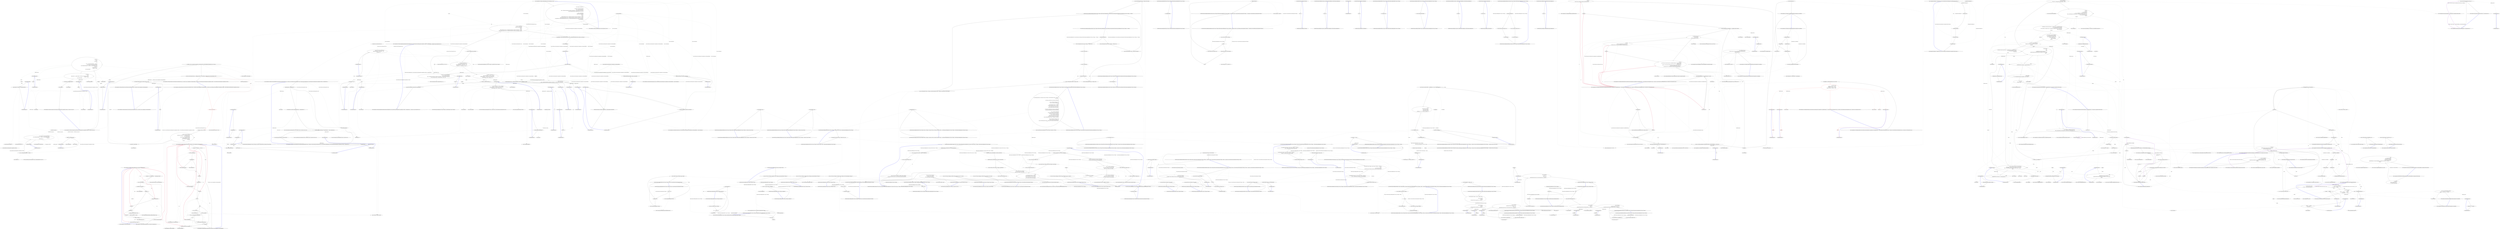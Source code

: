 digraph  {
m1_103 [label="Entry Unk.FromJustOrFail", span="", cluster="Unk.FromJustOrFail", file="LongOptionParser.cs"];
m1_3 [label="Entry CommandLine.Core.Tokenizer.Tokenize(System.Collections.Generic.IEnumerable<string>, System.Func<string, CommandLine.Core.NameLookupResult>, System.Func<System.Collections.Generic.IEnumerable<CommandLine.Core.Token>, System.Collections.Generic.IEnumerable<CommandLine.Core.Token>>)", span="20-20", cluster="CommandLine.Core.Tokenizer.Tokenize(System.Collections.Generic.IEnumerable<string>, System.Func<string, CommandLine.Core.NameLookupResult>, System.Func<System.Collections.Generic.IEnumerable<CommandLine.Core.Token>, System.Collections.Generic.IEnumerable<CommandLine.Core.Token>>)", file="LongOptionParser.cs"];
m1_7 [label="var errors = new List<Error>()", span="25-25", cluster="CommandLine.Core.Tokenizer.Tokenize(System.Collections.Generic.IEnumerable<string>, System.Func<string, CommandLine.Core.NameLookupResult>, System.Func<System.Collections.Generic.IEnumerable<CommandLine.Core.Token>, System.Collections.Generic.IEnumerable<CommandLine.Core.Token>>)", color=red, community=0, file="LongOptionParser.cs"];
m1_9 [label="var tokens = (from arg in arguments\r\n                          from token in !arg.StartsWith(''-'', StringComparison.Ordinal)\r\n                               ? new[] { Token.Value(arg) }\r\n                               : arg.StartsWith(''--'', StringComparison.Ordinal)\r\n                                     ? TokenizeLongName(arg, onError)\r\n                                     : TokenizeShortName(arg, nameLookup)\r\n                          select token)\r\n                            .Memorize()", span="28-35", cluster="CommandLine.Core.Tokenizer.Tokenize(System.Collections.Generic.IEnumerable<string>, System.Func<string, CommandLine.Core.NameLookupResult>, System.Func<System.Collections.Generic.IEnumerable<CommandLine.Core.Token>, System.Collections.Generic.IEnumerable<CommandLine.Core.Token>>)", file="LongOptionParser.cs"];
m1_10 [label="var normalized = normalize(tokens)", span="37-37", cluster="CommandLine.Core.Tokenizer.Tokenize(System.Collections.Generic.IEnumerable<string>, System.Func<string, CommandLine.Core.NameLookupResult>, System.Func<System.Collections.Generic.IEnumerable<CommandLine.Core.Token>, System.Collections.Generic.IEnumerable<CommandLine.Core.Token>>)", file="LongOptionParser.cs"];
m1_11 [label="var unkTokens = (from t in normalized where t.IsName() && nameLookup(t.Text) == NameLookupResult.NoOptionFound select t).Memorize()", span="39-39", cluster="CommandLine.Core.Tokenizer.Tokenize(System.Collections.Generic.IEnumerable<string>, System.Func<string, CommandLine.Core.NameLookupResult>, System.Func<System.Collections.Generic.IEnumerable<CommandLine.Core.Token>, System.Collections.Generic.IEnumerable<CommandLine.Core.Token>>)", file="LongOptionParser.cs"];
m1_8 [label="Action<Error> onError = errors.Add", span="26-26", cluster="CommandLine.Core.Tokenizer.Tokenize(System.Collections.Generic.IEnumerable<string>, System.Func<string, CommandLine.Core.NameLookupResult>, System.Func<System.Collections.Generic.IEnumerable<CommandLine.Core.Token>, System.Collections.Generic.IEnumerable<CommandLine.Core.Token>>)", file="LongOptionParser.cs"];
m1_12 [label="return Result.Succeed(normalized.Where(x => !unkTokens.Contains(x)), errors.Concat(from t in unkTokens select new UnknownOptionError(t.Text)));", span="41-41", cluster="CommandLine.Core.Tokenizer.Tokenize(System.Collections.Generic.IEnumerable<string>, System.Func<string, CommandLine.Core.NameLookupResult>, System.Func<System.Collections.Generic.IEnumerable<CommandLine.Core.Token>, System.Collections.Generic.IEnumerable<CommandLine.Core.Token>>)", file="LongOptionParser.cs"];
m1_13 [label="Exit CommandLine.Core.Tokenizer.Tokenize(System.Collections.Generic.IEnumerable<string>, System.Func<string, CommandLine.Core.NameLookupResult>, System.Func<System.Collections.Generic.IEnumerable<CommandLine.Core.Token>, System.Collections.Generic.IEnumerable<CommandLine.Core.Token>>)", span="20-20", cluster="CommandLine.Core.Tokenizer.Tokenize(System.Collections.Generic.IEnumerable<string>, System.Func<string, CommandLine.Core.NameLookupResult>, System.Func<System.Collections.Generic.IEnumerable<CommandLine.Core.Token>, System.Collections.Generic.IEnumerable<CommandLine.Core.Token>>)", file="LongOptionParser.cs"];
m1_201 [label="Entry string.Split(params char[])", span="0-0", cluster="string.Split(params char[])", file="LongOptionParser.cs"];
m1_31 [label="Entry CommandLine.Core.Tokenizer.PreprocessDashDash(System.Collections.Generic.IEnumerable<string>, System.Func<System.Collections.Generic.IEnumerable<string>, RailwaySharp.ErrorHandling.Result<System.Collections.Generic.IEnumerable<CommandLine.Core.Token>, CommandLine.Error>>)", span="44-44", cluster="CommandLine.Core.Tokenizer.PreprocessDashDash(System.Collections.Generic.IEnumerable<string>, System.Func<System.Collections.Generic.IEnumerable<string>, RailwaySharp.ErrorHandling.Result<System.Collections.Generic.IEnumerable<CommandLine.Core.Token>, CommandLine.Error>>)", file="LongOptionParser.cs"];
m1_32 [label="arguments.Any(arg => arg.EqualsOrdinal(''--''))", span="48-48", cluster="CommandLine.Core.Tokenizer.PreprocessDashDash(System.Collections.Generic.IEnumerable<string>, System.Func<System.Collections.Generic.IEnumerable<string>, RailwaySharp.ErrorHandling.Result<System.Collections.Generic.IEnumerable<CommandLine.Core.Token>, CommandLine.Error>>)", file="LongOptionParser.cs"];
m1_33 [label="var tokenizerResult = tokenizer(arguments.TakeWhile(arg => !arg.EqualsOrdinal(''--'')))", span="50-50", cluster="CommandLine.Core.Tokenizer.PreprocessDashDash(System.Collections.Generic.IEnumerable<string>, System.Func<System.Collections.Generic.IEnumerable<string>, RailwaySharp.ErrorHandling.Result<System.Collections.Generic.IEnumerable<CommandLine.Core.Token>, CommandLine.Error>>)", file="LongOptionParser.cs"];
m1_34 [label="var values = arguments.SkipWhile(arg => !arg.EqualsOrdinal(''--'')).Skip(1).Select(Token.Value)", span="51-51", cluster="CommandLine.Core.Tokenizer.PreprocessDashDash(System.Collections.Generic.IEnumerable<string>, System.Func<System.Collections.Generic.IEnumerable<string>, RailwaySharp.ErrorHandling.Result<System.Collections.Generic.IEnumerable<CommandLine.Core.Token>, CommandLine.Error>>)", file="LongOptionParser.cs"];
m1_36 [label="return tokenizer(arguments);", span="54-54", cluster="CommandLine.Core.Tokenizer.PreprocessDashDash(System.Collections.Generic.IEnumerable<string>, System.Func<System.Collections.Generic.IEnumerable<string>, RailwaySharp.ErrorHandling.Result<System.Collections.Generic.IEnumerable<CommandLine.Core.Token>, CommandLine.Error>>)", file="LongOptionParser.cs"];
m1_35 [label="return tokenizerResult.Map(tokens => tokens.Concat(values));", span="52-52", cluster="CommandLine.Core.Tokenizer.PreprocessDashDash(System.Collections.Generic.IEnumerable<string>, System.Func<System.Collections.Generic.IEnumerable<string>, RailwaySharp.ErrorHandling.Result<System.Collections.Generic.IEnumerable<CommandLine.Core.Token>, CommandLine.Error>>)", file="LongOptionParser.cs"];
m1_37 [label="Exit CommandLine.Core.Tokenizer.PreprocessDashDash(System.Collections.Generic.IEnumerable<string>, System.Func<System.Collections.Generic.IEnumerable<string>, RailwaySharp.ErrorHandling.Result<System.Collections.Generic.IEnumerable<CommandLine.Core.Token>, CommandLine.Error>>)", span="44-44", cluster="CommandLine.Core.Tokenizer.PreprocessDashDash(System.Collections.Generic.IEnumerable<string>, System.Func<System.Collections.Generic.IEnumerable<string>, RailwaySharp.ErrorHandling.Result<System.Collections.Generic.IEnumerable<CommandLine.Core.Token>, CommandLine.Error>>)", file="LongOptionParser.cs"];
m1_86 [label="Entry System.Collections.Generic.IEnumerable<TSource>.Concat<TSource>(System.Collections.Generic.IEnumerable<TSource>)", span="0-0", cluster="System.Collections.Generic.IEnumerable<TSource>.Concat<TSource>(System.Collections.Generic.IEnumerable<TSource>)", file="LongOptionParser.cs"];
m1_97 [label="Entry CommandLine.Core.Tokenizer.Normalize(System.Collections.Generic.IEnumerable<CommandLine.Core.Token>, System.Func<string, bool>)", span="78-78", cluster="CommandLine.Core.Tokenizer.Normalize(System.Collections.Generic.IEnumerable<CommandLine.Core.Token>, System.Func<string, bool>)", file="LongOptionParser.cs"];
m1_98 [label="var indexes =\r\n                from i in\r\n                    tokens.Select(\r\n                        (t, i) =>\r\n                        {\r\n                            var prev = tokens.ElementAtOrDefault(i - 1).ToMaybe();\r\n                            return t.IsValue() && ((Value)t).ExplicitlyAssigned\r\n                                   && prev.MapMaybeOrDefault(p => p.IsName() && !nameLookup(p.Text), false)\r\n                                ? Maybe.Just(i)\r\n                                : Maybe.Nothing<int>();\r\n                        }).Where(i => i.IsJust())\r\n                select i.FromJustOrFail()", span="81-92", cluster="CommandLine.Core.Tokenizer.Normalize(System.Collections.Generic.IEnumerable<CommandLine.Core.Token>, System.Func<string, bool>)", file="LongOptionParser.cs"];
m1_99 [label="var toExclude =\r\n                from t in\r\n                    tokens.Select((t, i) => indexes.Contains(i) ? Maybe.Just(t) : Maybe.Nothing<Token>())\r\n                        .Where(t => t.IsJust())\r\n                select t.FromJustOrFail()", span="94-98", cluster="CommandLine.Core.Tokenizer.Normalize(System.Collections.Generic.IEnumerable<CommandLine.Core.Token>, System.Func<string, bool>)", file="LongOptionParser.cs"];
m1_100 [label="var normalized = tokens.Except(toExclude)", span="100-100", cluster="CommandLine.Core.Tokenizer.Normalize(System.Collections.Generic.IEnumerable<CommandLine.Core.Token>, System.Func<string, bool>)", file="LongOptionParser.cs"];
m1_101 [label="return normalized;", span="102-102", cluster="CommandLine.Core.Tokenizer.Normalize(System.Collections.Generic.IEnumerable<CommandLine.Core.Token>, System.Func<string, bool>)", file="LongOptionParser.cs"];
m1_102 [label="Exit CommandLine.Core.Tokenizer.Normalize(System.Collections.Generic.IEnumerable<CommandLine.Core.Token>, System.Func<string, bool>)", span="78-78", cluster="CommandLine.Core.Tokenizer.Normalize(System.Collections.Generic.IEnumerable<CommandLine.Core.Token>, System.Func<string, bool>)", file="LongOptionParser.cs"];
m1_118 [label="Entry Unk.nameLookup", span="", cluster="Unk.nameLookup", file="LongOptionParser.cs"];
m1_18 [label="Entry CommandLine.Core.Tokenizer.TokenizeShortName(string, System.Func<string, CommandLine.Core.NameLookupResult>)", span="132-132", cluster="CommandLine.Core.Tokenizer.TokenizeShortName(string, System.Func<string, CommandLine.Core.NameLookupResult>)", file="LongOptionParser.cs"];
m1_162 [label="value.Length > 1 || value[0] == '-' || value[1] != '-'", span="136-136", cluster="CommandLine.Core.Tokenizer.TokenizeShortName(string, System.Func<string, CommandLine.Core.NameLookupResult>)", file="LongOptionParser.cs"];
m1_165 [label="yield return Token.Value(value);", span="142-142", cluster="CommandLine.Core.Tokenizer.TokenizeShortName(string, System.Func<string, CommandLine.Core.NameLookupResult>)", file="LongOptionParser.cs"];
m1_166 [label="yield break;", span="143-143", cluster="CommandLine.Core.Tokenizer.TokenizeShortName(string, System.Func<string, CommandLine.Core.NameLookupResult>)", file="LongOptionParser.cs"];
m1_168 [label="yield return Token.Name(text);", span="148-148", cluster="CommandLine.Core.Tokenizer.TokenizeShortName(string, System.Func<string, CommandLine.Core.NameLookupResult>)", file="LongOptionParser.cs"];
m1_169 [label="yield break;", span="149-149", cluster="CommandLine.Core.Tokenizer.TokenizeShortName(string, System.Func<string, CommandLine.Core.NameLookupResult>)", file="LongOptionParser.cs"];
m1_176 [label="yield return Token.Name(n);", span="160-160", cluster="CommandLine.Core.Tokenizer.TokenizeShortName(string, System.Func<string, CommandLine.Core.NameLookupResult>)", file="LongOptionParser.cs"];
m1_179 [label="yield return Token.Value(text.Substring(i));", span="167-167", cluster="CommandLine.Core.Tokenizer.TokenizeShortName(string, System.Func<string, CommandLine.Core.NameLookupResult>)", file="LongOptionParser.cs"];
m1_163 [label="var text = value.Substring(1)", span="138-138", cluster="CommandLine.Core.Tokenizer.TokenizeShortName(string, System.Func<string, CommandLine.Core.NameLookupResult>)", file="LongOptionParser.cs"];
m1_167 [label="value.Length == 2", span="146-146", cluster="CommandLine.Core.Tokenizer.TokenizeShortName(string, System.Func<string, CommandLine.Core.NameLookupResult>)", file="LongOptionParser.cs"];
m1_173 [label="var r = nameLookup(n)", span="156-156", cluster="CommandLine.Core.Tokenizer.TokenizeShortName(string, System.Func<string, CommandLine.Core.NameLookupResult>)", file="LongOptionParser.cs"];
m1_164 [label="char.IsDigit(text[0])", span="140-140", cluster="CommandLine.Core.Tokenizer.TokenizeShortName(string, System.Func<string, CommandLine.Core.NameLookupResult>)", file="LongOptionParser.cs"];
m1_171 [label=text, span="153-153", cluster="CommandLine.Core.Tokenizer.TokenizeShortName(string, System.Func<string, CommandLine.Core.NameLookupResult>)", file="LongOptionParser.cs"];
m1_178 [label="i < text.Length", span="165-165", cluster="CommandLine.Core.Tokenizer.TokenizeShortName(string, System.Func<string, CommandLine.Core.NameLookupResult>)", file="LongOptionParser.cs"];
m1_170 [label="var i = 0", span="152-152", cluster="CommandLine.Core.Tokenizer.TokenizeShortName(string, System.Func<string, CommandLine.Core.NameLookupResult>)", file="LongOptionParser.cs"];
m1_174 [label="i > 0 && r == NameLookupResult.NoOptionFound", span="158-158", cluster="CommandLine.Core.Tokenizer.TokenizeShortName(string, System.Func<string, CommandLine.Core.NameLookupResult>)", file="LongOptionParser.cs"];
m1_175 [label="i++", span="159-159", cluster="CommandLine.Core.Tokenizer.TokenizeShortName(string, System.Func<string, CommandLine.Core.NameLookupResult>)", file="LongOptionParser.cs"];
m1_172 [label="var n = new string(c, 1)", span="155-155", cluster="CommandLine.Core.Tokenizer.TokenizeShortName(string, System.Func<string, CommandLine.Core.NameLookupResult>)", file="LongOptionParser.cs"];
m1_177 [label="r == NameLookupResult.OtherOptionFound", span="162-162", cluster="CommandLine.Core.Tokenizer.TokenizeShortName(string, System.Func<string, CommandLine.Core.NameLookupResult>)", file="LongOptionParser.cs"];
m1_180 [label="Exit CommandLine.Core.Tokenizer.TokenizeShortName(string, System.Func<string, CommandLine.Core.NameLookupResult>)", span="132-132", cluster="CommandLine.Core.Tokenizer.TokenizeShortName(string, System.Func<string, CommandLine.Core.NameLookupResult>)", file="LongOptionParser.cs"];
m1_138 [label="Entry Func<IEnumerable<Token>, IEnumerable<Token>>.cstr", span="", cluster="Func<IEnumerable<Token>, IEnumerable<Token>>.cstr", file="LongOptionParser.cs"];
m1_199 [label="Entry CommandLine.BadFormatTokenError.BadFormatTokenError(string)", span="221-221", cluster="CommandLine.BadFormatTokenError.BadFormatTokenError(string)", file="LongOptionParser.cs"];
m1_57 [label="Entry CommandLine.Core.Tokenizer.ExplodeOptionList(RailwaySharp.ErrorHandling.Result<System.Collections.Generic.IEnumerable<CommandLine.Core.Token>, CommandLine.Error>, System.Func<string, CSharpx.Maybe<char>>)", span="57-57", cluster="CommandLine.Core.Tokenizer.ExplodeOptionList(RailwaySharp.ErrorHandling.Result<System.Collections.Generic.IEnumerable<CommandLine.Core.Token>, CommandLine.Error>, System.Func<string, CSharpx.Maybe<char>>)", file="LongOptionParser.cs"];
m1_58 [label="var tokens = tokenizerResult.SucceededWith()", span="61-61", cluster="CommandLine.Core.Tokenizer.ExplodeOptionList(RailwaySharp.ErrorHandling.Result<System.Collections.Generic.IEnumerable<CommandLine.Core.Token>, CommandLine.Error>, System.Func<string, CSharpx.Maybe<char>>)", file="LongOptionParser.cs"];
m1_59 [label="var replaces = tokens.Select((t, i) =>\r\n                optionSequenceWithSeparatorLookup(t.Text)\r\n                    .MapMaybeOrDefault(sep => Tuple.Create(i + 1, sep),\r\n                        Tuple.Create(-1, '\0'))).SkipWhile(x => x.Item1 < 0)", span="63-66", cluster="CommandLine.Core.Tokenizer.ExplodeOptionList(RailwaySharp.ErrorHandling.Result<System.Collections.Generic.IEnumerable<CommandLine.Core.Token>, CommandLine.Error>, System.Func<string, CSharpx.Maybe<char>>)", file="LongOptionParser.cs"];
m1_62 [label="return Result.Succeed(flattened, tokenizerResult.SuccessfulMessages());", span="75-75", cluster="CommandLine.Core.Tokenizer.ExplodeOptionList(RailwaySharp.ErrorHandling.Result<System.Collections.Generic.IEnumerable<CommandLine.Core.Token>, CommandLine.Error>, System.Func<string, CSharpx.Maybe<char>>)", file="LongOptionParser.cs"];
m1_60 [label="var exploded = tokens.Select((t, i) =>\r\n                        replaces.FirstOrDefault(x => x.Item1 == i).ToMaybe()\r\n                            .MapMaybeOrDefault(r => t.Text.Split(r.Item2).Select(Token.Value),\r\n                                Enumerable.Empty<Token>().Concat(new[] { t })))", span="68-71", cluster="CommandLine.Core.Tokenizer.ExplodeOptionList(RailwaySharp.ErrorHandling.Result<System.Collections.Generic.IEnumerable<CommandLine.Core.Token>, CommandLine.Error>, System.Func<string, CSharpx.Maybe<char>>)", file="LongOptionParser.cs"];
m1_61 [label="var flattened = exploded.SelectMany(x => x)", span="73-73", cluster="CommandLine.Core.Tokenizer.ExplodeOptionList(RailwaySharp.ErrorHandling.Result<System.Collections.Generic.IEnumerable<CommandLine.Core.Token>, CommandLine.Error>, System.Func<string, CSharpx.Maybe<char>>)", file="LongOptionParser.cs"];
m1_63 [label="Exit CommandLine.Core.Tokenizer.ExplodeOptionList(RailwaySharp.ErrorHandling.Result<System.Collections.Generic.IEnumerable<CommandLine.Core.Token>, CommandLine.Error>, System.Func<string, CSharpx.Maybe<char>>)", span="57-57", cluster="CommandLine.Core.Tokenizer.ExplodeOptionList(RailwaySharp.ErrorHandling.Result<System.Collections.Generic.IEnumerable<CommandLine.Core.Token>, CommandLine.Error>, System.Func<string, CSharpx.Maybe<char>>)", file="LongOptionParser.cs"];
m1_15 [label="Entry string.StartsWith(string, System.StringComparison)", span="0-0", cluster="string.StartsWith(string, System.StringComparison)", file="LongOptionParser.cs"];
m1_65 [label="Entry Unk.SkipWhile", span="", cluster="Unk.SkipWhile", file="LongOptionParser.cs"];
m1_183 [label="Entry CommandLine.Core.Token.Name(string)", span="19-19", cluster="CommandLine.Core.Token.Name(string)", file="LongOptionParser.cs"];
m1_200 [label="Entry System.Action<T>.Invoke(T)", span="0-0", cluster="System.Action<T>.Invoke(T)", file="LongOptionParser.cs"];
m1_21 [label="Entry CommandLine.Core.Token.IsName()", span="128-128", cluster="CommandLine.Core.Token.IsName()", file="LongOptionParser.cs"];
m1_38 [label="Entry Unk.Any", span="", cluster="Unk.Any", file="LongOptionParser.cs"];
m1_16 [label="Entry CommandLine.Core.Token.Value(string)", span="24-24", cluster="CommandLine.Core.Token.Value(string)", file="LongOptionParser.cs"];
m1_72 [label="Entry Unk.MapMaybeOrDefault", span="", cluster="Unk.MapMaybeOrDefault", file="LongOptionParser.cs"];
m1_22 [label="Entry System.Func<T, TResult>.Invoke(T)", span="0-0", cluster="System.Func<T, TResult>.Invoke(T)", file="LongOptionParser.cs"];
m1_117 [label="Entry Unk.IsName", span="", cluster="Unk.IsName", file="LongOptionParser.cs"];
m1_161 [label="Entry CommandLine.Core.NameLookup.HavingSeparator(string, System.Collections.Generic.IEnumerable<CommandLine.Core.OptionSpecification>, System.StringComparer)", span="27-27", cluster="CommandLine.Core.NameLookup.HavingSeparator(string, System.Collections.Generic.IEnumerable<CommandLine.Core.OptionSpecification>, System.StringComparer)", file="LongOptionParser.cs"];
m1_23 [label="Entry Unk.Where", span="", cluster="Unk.Where", file="LongOptionParser.cs"];
m1_76 [label="Entry Unk.Create", span="", cluster="Unk.Create", file="LongOptionParser.cs"];
m1_85 [label="Entry System.Linq.Enumerable.Empty<TResult>()", span="0-0", cluster="System.Linq.Enumerable.Empty<TResult>()", file="LongOptionParser.cs"];
m1_184 [label="Entry string.String(char, int)", span="0-0", cluster="string.String(char, int)", file="LongOptionParser.cs"];
m1_109 [label="Entry System.Collections.Generic.IEnumerable<TSource>.ElementAtOrDefault<TSource>(int)", span="0-0", cluster="System.Collections.Generic.IEnumerable<TSource>.ElementAtOrDefault<TSource>(int)", file="LongOptionParser.cs"];
m1_129 [label="Entry CommandLine.Core.Tokenizer.ConfigureTokenizer(System.StringComparer, bool, bool)", span="109-109", cluster="CommandLine.Core.Tokenizer.ConfigureTokenizer(System.StringComparer, bool, bool)", file="LongOptionParser.cs"];
m1_130 [label="return (arguments, optionSpecs) =>\r\n                {\r\n                    var normalize = ignoreUnknownArguments\r\n                        ? toks => Tokenizer.Normalize(toks,\r\n                            name => NameLookup.Contains(name, optionSpecs, nameComparer) != NameLookupResult.NoOptionFound)\r\n                        : new Func<IEnumerable<Token>, IEnumerable<Token>>(toks => toks);\r\n\r\n                    var tokens = enableDashDash\r\n                        ? Tokenizer.PreprocessDashDash(\r\n                                arguments,\r\n                                args =>\r\n                                    Tokenizer.Tokenize(args, name => NameLookup.Contains(name, optionSpecs, nameComparer), normalize))\r\n                        : Tokenizer.Tokenize(arguments, name => NameLookup.Contains(name, optionSpecs, nameComparer), normalize);\r\n                    var explodedTokens = Tokenizer.ExplodeOptionList(tokens, name => NameLookup.HavingSeparator(name, optionSpecs, nameComparer));\r\n                    return explodedTokens;\r\n                };", span="114-129", cluster="CommandLine.Core.Tokenizer.ConfigureTokenizer(System.StringComparer, bool, bool)", file="LongOptionParser.cs"];
m1_131 [label="Exit CommandLine.Core.Tokenizer.ConfigureTokenizer(System.StringComparer, bool, bool)", span="109-109", cluster="CommandLine.Core.Tokenizer.ConfigureTokenizer(System.StringComparer, bool, bool)", file="LongOptionParser.cs"];
m1_145 [label="Entry CommandLine.Core.NameLookup.Contains(string, System.Collections.Generic.IEnumerable<CommandLine.Core.OptionSpecification>, System.StringComparer)", span="18-18", cluster="CommandLine.Core.NameLookup.Contains(string, System.Collections.Generic.IEnumerable<CommandLine.Core.OptionSpecification>, System.StringComparer)", file="LongOptionParser.cs"];
m1_30 [label="Entry Unk.Contains", span="", cluster="Unk.Contains", file="LongOptionParser.cs"];
m1_84 [label="Entry Unk.ToMaybe", span="", cluster="Unk.ToMaybe", file="LongOptionParser.cs"];
m1_110 [label="Entry T.ToMaybe<T>()", span="249-249", cluster="T.ToMaybe<T>()", file="LongOptionParser.cs"];
m1_71 [label="Entry System.Tuple.Create<T1, T2>(T1, T2)", span="0-0", cluster="System.Tuple.Create<T1, T2>(T1, T2)", file="LongOptionParser.cs"];
m1_112 [label="Entry CSharpx.Maybe.Just<T>(T)", span="124-124", cluster="CSharpx.Maybe.Just<T>(T)", file="LongOptionParser.cs"];
m1_152 [label="Entry lambda expression", span="125-125", cluster="lambda expression", file="LongOptionParser.cs"];
m1_4 [label="Entry lambda expression", span="17-17", cluster="lambda expression", file="LongOptionParser.cs"];
m1_5 [label=tokens, span="17-17", cluster="lambda expression", file="LongOptionParser.cs"];
m1_6 [label="Exit lambda expression", span="17-17", cluster="lambda expression", file="LongOptionParser.cs"];
m1_28 [label="!unkTokens.Contains(x)", span="41-41", cluster="lambda expression", file="LongOptionParser.cs"];
m1_27 [label="Entry lambda expression", span="41-41", cluster="lambda expression", file="LongOptionParser.cs"];
m1_29 [label="Exit lambda expression", span="41-41", cluster="lambda expression", file="LongOptionParser.cs"];
m1_44 [label="Entry lambda expression", span="48-48", cluster="lambda expression", file="LongOptionParser.cs"];
m1_48 [label="Entry lambda expression", span="50-50", cluster="lambda expression", file="LongOptionParser.cs"];
m1_51 [label="Entry lambda expression", span="51-51", cluster="lambda expression", file="LongOptionParser.cs"];
m1_55 [label="tokens.Concat(values)", span="52-52", cluster="lambda expression", file="LongOptionParser.cs"];
m1_54 [label="Entry lambda expression", span="52-52", cluster="lambda expression", file="LongOptionParser.cs"];
m1_45 [label="arg.EqualsOrdinal(''--'')", span="48-48", cluster="lambda expression", file="LongOptionParser.cs"];
m1_46 [label="Exit lambda expression", span="48-48", cluster="lambda expression", file="LongOptionParser.cs"];
m1_49 [label="!arg.EqualsOrdinal(''--'')", span="50-50", cluster="lambda expression", file="LongOptionParser.cs"];
m1_50 [label="Exit lambda expression", span="50-50", cluster="lambda expression", file="LongOptionParser.cs"];
m1_52 [label="!arg.EqualsOrdinal(''--'')", span="51-51", cluster="lambda expression", file="LongOptionParser.cs"];
m1_53 [label="Exit lambda expression", span="51-51", cluster="lambda expression", file="LongOptionParser.cs"];
m1_56 [label="Exit lambda expression", span="52-52", cluster="lambda expression", file="LongOptionParser.cs"];
m1_69 [label="optionSequenceWithSeparatorLookup(t.Text)\r\n                    .MapMaybeOrDefault(sep => Tuple.Create(i + 1, sep),\r\n                        Tuple.Create(-1, '\0'))", span="64-66", cluster="lambda expression", file="LongOptionParser.cs"];
m1_68 [label="Entry lambda expression", span="63-66", cluster="lambda expression", file="LongOptionParser.cs"];
m1_77 [label="Entry lambda expression", span="66-66", cluster="lambda expression", file="LongOptionParser.cs"];
m1_81 [label="replaces.FirstOrDefault(x => x.Item1 == i).ToMaybe()\r\n                            .MapMaybeOrDefault(r => t.Text.Split(r.Item2).Select(Token.Value),\r\n                                Enumerable.Empty<Token>().Concat(new[] { t }))", span="69-71", cluster="lambda expression", file="LongOptionParser.cs"];
m1_80 [label="Entry lambda expression", span="68-71", cluster="lambda expression", file="LongOptionParser.cs"];
m1_94 [label="Entry lambda expression", span="73-73", cluster="lambda expression", file="LongOptionParser.cs"];
m1_74 [label="Tuple.Create(i + 1, sep)", span="65-65", cluster="lambda expression", file="LongOptionParser.cs"];
m1_70 [label="Exit lambda expression", span="63-66", cluster="lambda expression", file="LongOptionParser.cs"];
m1_73 [label="Entry lambda expression", span="65-65", cluster="lambda expression", file="LongOptionParser.cs"];
m1_75 [label="Exit lambda expression", span="65-65", cluster="lambda expression", file="LongOptionParser.cs"];
m1_78 [label="x.Item1 < 0", span="66-66", cluster="lambda expression", file="LongOptionParser.cs"];
m1_79 [label="Exit lambda expression", span="66-66", cluster="lambda expression", file="LongOptionParser.cs"];
m1_88 [label="x.Item1 == i", span="69-69", cluster="lambda expression", file="LongOptionParser.cs"];
m1_91 [label="t.Text.Split(r.Item2).Select(Token.Value)", span="70-70", cluster="lambda expression", file="LongOptionParser.cs"];
m1_82 [label="Exit lambda expression", span="68-71", cluster="lambda expression", file="LongOptionParser.cs"];
m1_87 [label="Entry lambda expression", span="69-69", cluster="lambda expression", file="LongOptionParser.cs"];
m1_90 [label="Entry lambda expression", span="70-70", cluster="lambda expression", file="LongOptionParser.cs"];
m1_89 [label="Exit lambda expression", span="69-69", cluster="lambda expression", file="LongOptionParser.cs"];
m1_92 [label="Exit lambda expression", span="70-70", cluster="lambda expression", file="LongOptionParser.cs"];
m1_95 [label=x, span="73-73", cluster="lambda expression", file="LongOptionParser.cs"];
m1_96 [label="Exit lambda expression", span="73-73", cluster="lambda expression", file="LongOptionParser.cs"];
m1_106 [label="var prev = tokens.ElementAtOrDefault(i - 1).ToMaybe()", span="86-86", cluster="lambda expression", file="LongOptionParser.cs"];
m1_107 [label="return t.IsValue() && ((Value)t).ExplicitlyAssigned\r\n                                   && prev.MapMaybeOrDefault(p => p.IsName() && !nameLookup(p.Text), false)\r\n                                ? Maybe.Just(i)\r\n                                : Maybe.Nothing<int>();", span="87-90", cluster="lambda expression", file="LongOptionParser.cs"];
m1_115 [label="p.IsName() && !nameLookup(p.Text)", span="88-88", cluster="lambda expression", file="LongOptionParser.cs"];
m1_105 [label="Entry lambda expression", span="84-91", cluster="lambda expression", file="LongOptionParser.cs"];
m1_119 [label="Entry lambda expression", span="91-91", cluster="lambda expression", file="LongOptionParser.cs"];
m1_124 [label="indexes.Contains(i) ? Maybe.Just(t) : Maybe.Nothing<Token>()", span="96-96", cluster="lambda expression", file="LongOptionParser.cs"];
m1_123 [label="Entry lambda expression", span="96-96", cluster="lambda expression", file="LongOptionParser.cs"];
m1_126 [label="Entry lambda expression", span="97-97", cluster="lambda expression", file="LongOptionParser.cs"];
m1_108 [label="Exit lambda expression", span="84-91", cluster="lambda expression", file="LongOptionParser.cs"];
m1_114 [label="Entry lambda expression", span="88-88", cluster="lambda expression", file="LongOptionParser.cs"];
m1_116 [label="Exit lambda expression", span="88-88", cluster="lambda expression", file="LongOptionParser.cs"];
m1_120 [label="i.IsJust()", span="91-91", cluster="lambda expression", file="LongOptionParser.cs"];
m1_121 [label="Exit lambda expression", span="91-91", cluster="lambda expression", file="LongOptionParser.cs"];
m1_125 [label="Exit lambda expression", span="96-96", cluster="lambda expression", file="LongOptionParser.cs"];
m1_127 [label="t.IsJust()", span="97-97", cluster="lambda expression", file="LongOptionParser.cs"];
m1_128 [label="Exit lambda expression", span="97-97", cluster="lambda expression", file="LongOptionParser.cs"];
m1_133 [label="var normalize = ignoreUnknownArguments\r\n                        ? toks => Tokenizer.Normalize(toks,\r\n                            name => NameLookup.Contains(name, optionSpecs, nameComparer) != NameLookupResult.NoOptionFound)\r\n                        : new Func<IEnumerable<Token>, IEnumerable<Token>>(toks => toks)", span="116-119", cluster="lambda expression", file="LongOptionParser.cs"];
m1_140 [label="Tokenizer.Normalize(toks,\r\n                            name => NameLookup.Contains(name, optionSpecs, nameComparer) != NameLookupResult.NoOptionFound)", span="117-118", cluster="lambda expression", file="LongOptionParser.cs"];
m1_143 [label="NameLookup.Contains(name, optionSpecs, nameComparer) != NameLookupResult.NoOptionFound", span="118-118", cluster="lambda expression", file="LongOptionParser.cs"];
m1_134 [label="var tokens = enableDashDash\r\n                        ? Tokenizer.PreprocessDashDash(\r\n                                arguments,\r\n                                args =>\r\n                                    Tokenizer.Tokenize(args, name => NameLookup.Contains(name, optionSpecs, nameComparer), normalize))\r\n                        : Tokenizer.Tokenize(arguments, name => NameLookup.Contains(name, optionSpecs, nameComparer), normalize)", span="121-126", cluster="lambda expression", file="LongOptionParser.cs"];
m1_150 [label="Tokenizer.Tokenize(args, name => NameLookup.Contains(name, optionSpecs, nameComparer), normalize)", span="125-125", cluster="lambda expression", file="LongOptionParser.cs"];
m1_153 [label="NameLookup.Contains(name, optionSpecs, nameComparer)", span="125-125", cluster="lambda expression", file="LongOptionParser.cs"];
m1_156 [label="NameLookup.Contains(name, optionSpecs, nameComparer)", span="126-126", cluster="lambda expression", file="LongOptionParser.cs"];
m1_135 [label="var explodedTokens = Tokenizer.ExplodeOptionList(tokens, name => NameLookup.HavingSeparator(name, optionSpecs, nameComparer))", span="127-127", cluster="lambda expression", file="LongOptionParser.cs"];
m1_159 [label="NameLookup.HavingSeparator(name, optionSpecs, nameComparer)", span="127-127", cluster="lambda expression", file="LongOptionParser.cs"];
m1_132 [label="Entry lambda expression", span="114-129", cluster="lambda expression", file="LongOptionParser.cs"];
m1_147 [label=toks, span="119-119", cluster="lambda expression", file="LongOptionParser.cs"];
m1_149 [label="Entry lambda expression", span="124-125", cluster="lambda expression", file="LongOptionParser.cs"];
m1_155 [label="Entry lambda expression", span="126-126", cluster="lambda expression", file="LongOptionParser.cs"];
m1_136 [label="return explodedTokens;", span="128-128", cluster="lambda expression", file="LongOptionParser.cs"];
m1_158 [label="Entry lambda expression", span="127-127", cluster="lambda expression", file="LongOptionParser.cs"];
m1_137 [label="Exit lambda expression", span="114-129", cluster="lambda expression", file="LongOptionParser.cs"];
m1_139 [label="Entry lambda expression", span="117-118", cluster="lambda expression", file="LongOptionParser.cs"];
m1_141 [label="Exit lambda expression", span="117-118", cluster="lambda expression", file="LongOptionParser.cs"];
m1_142 [label="Entry lambda expression", span="118-118", cluster="lambda expression", file="LongOptionParser.cs"];
m1_144 [label="Exit lambda expression", span="118-118", cluster="lambda expression", file="LongOptionParser.cs"];
m1_146 [label="Entry lambda expression", span="119-119", cluster="lambda expression", file="LongOptionParser.cs"];
m1_148 [label="Exit lambda expression", span="119-119", cluster="lambda expression", file="LongOptionParser.cs"];
m1_151 [label="Exit lambda expression", span="124-125", cluster="lambda expression", file="LongOptionParser.cs"];
m1_154 [label="Exit lambda expression", span="125-125", cluster="lambda expression", file="LongOptionParser.cs"];
m1_157 [label="Exit lambda expression", span="126-126", cluster="lambda expression", file="LongOptionParser.cs"];
m1_160 [label="Exit lambda expression", span="127-127", cluster="lambda expression", file="LongOptionParser.cs"];
m1_41 [label="Entry System.Collections.Generic.IEnumerable<TSource>.Skip<TSource>(int)", span="0-0", cluster="System.Collections.Generic.IEnumerable<TSource>.Skip<TSource>(int)", file="LongOptionParser.cs"];
m1_17 [label="Entry CommandLine.Core.Tokenizer.TokenizeLongName(string, System.Action<CommandLine.Error>)", span="172-172", cluster="CommandLine.Core.Tokenizer.TokenizeLongName(string, System.Action<CommandLine.Error>)", file="LongOptionParser.cs"];
m1_185 [label="value.Length > 2 && value.StartsWith(''--'', StringComparison.Ordinal)", span="176-176", cluster="CommandLine.Core.Tokenizer.TokenizeLongName(string, System.Action<CommandLine.Error>)", file="LongOptionParser.cs"];
m1_189 [label="yield return Token.Name(text);", span="182-182", cluster="CommandLine.Core.Tokenizer.TokenizeLongName(string, System.Action<CommandLine.Error>)", file="LongOptionParser.cs"];
m1_190 [label="yield break;", span="183-183", cluster="CommandLine.Core.Tokenizer.TokenizeLongName(string, System.Action<CommandLine.Error>)", file="LongOptionParser.cs"];
m1_193 [label="yield break;", span="188-188", cluster="CommandLine.Core.Tokenizer.TokenizeLongName(string, System.Action<CommandLine.Error>)", file="LongOptionParser.cs"];
m1_195 [label="yield return Token.Name(parts[0]);", span="191-191", cluster="CommandLine.Core.Tokenizer.TokenizeLongName(string, System.Action<CommandLine.Error>)", file="LongOptionParser.cs"];
m1_196 [label="yield return Token.Value(parts[1], true);", span="192-192", cluster="CommandLine.Core.Tokenizer.TokenizeLongName(string, System.Action<CommandLine.Error>)", file="LongOptionParser.cs"];
m1_186 [label="var text = value.Substring(2)", span="178-178", cluster="CommandLine.Core.Tokenizer.TokenizeLongName(string, System.Action<CommandLine.Error>)", file="LongOptionParser.cs"];
m1_192 [label="onError(new BadFormatTokenError(value))", span="187-187", cluster="CommandLine.Core.Tokenizer.TokenizeLongName(string, System.Action<CommandLine.Error>)", file="LongOptionParser.cs"];
m1_187 [label="var equalIndex = text.IndexOf('=')", span="179-179", cluster="CommandLine.Core.Tokenizer.TokenizeLongName(string, System.Action<CommandLine.Error>)", file="LongOptionParser.cs"];
m1_194 [label="var parts = text.Split('=')", span="190-190", cluster="CommandLine.Core.Tokenizer.TokenizeLongName(string, System.Action<CommandLine.Error>)", file="LongOptionParser.cs"];
m1_188 [label="equalIndex <= 0", span="180-180", cluster="CommandLine.Core.Tokenizer.TokenizeLongName(string, System.Action<CommandLine.Error>)", file="LongOptionParser.cs"];
m1_191 [label="equalIndex == 1", span="185-185", cluster="CommandLine.Core.Tokenizer.TokenizeLongName(string, System.Action<CommandLine.Error>)", file="LongOptionParser.cs"];
m1_197 [label="Exit CommandLine.Core.Tokenizer.TokenizeLongName(string, System.Action<CommandLine.Error>)", span="172-172", cluster="CommandLine.Core.Tokenizer.TokenizeLongName(string, System.Action<CommandLine.Error>)", file="LongOptionParser.cs"];
m1_67 [label="Entry RailwaySharp.ErrorHandling.Result<TSuccess, TMessage>.SuccessfulMessages<TSuccess, TMessage>()", span="15-15", cluster="RailwaySharp.ErrorHandling.Result<TSuccess, TMessage>.SuccessfulMessages<TSuccess, TMessage>()", file="LongOptionParser.cs"];
m1_40 [label="Entry System.Collections.Generic.IEnumerable<TSource>.SkipWhile<TSource>(System.Func<TSource, bool>)", span="0-0", cluster="System.Collections.Generic.IEnumerable<TSource>.SkipWhile<TSource>(System.Func<TSource, bool>)", file="LongOptionParser.cs"];
m1_25 [label="Entry Unk.Concat", span="", cluster="Unk.Concat", file="LongOptionParser.cs"];
m1_43 [label="Entry RailwaySharp.ErrorHandling.Result<TSuccess, TMessage>.Map<TSuccess, TMessage, TResult>(System.Func<TSuccess, TResult>)", span="534-534", cluster="RailwaySharp.ErrorHandling.Result<TSuccess, TMessage>.Map<TSuccess, TMessage, TResult>(System.Func<TSuccess, TResult>)", file="LongOptionParser.cs"];
m1_47 [label="Entry string.EqualsOrdinal(string)", span="40-40", cluster="string.EqualsOrdinal(string)", file="LongOptionParser.cs"];
m1_39 [label="Entry System.Collections.Generic.IEnumerable<TSource>.TakeWhile<TSource>(System.Func<TSource, bool>)", span="0-0", cluster="System.Collections.Generic.IEnumerable<TSource>.TakeWhile<TSource>(System.Func<TSource, bool>)", file="LongOptionParser.cs"];
m1_198 [label="Entry string.IndexOf(char)", span="0-0", cluster="string.IndexOf(char)", file="LongOptionParser.cs"];
m1_42 [label="Entry Unk.Select", span="", cluster="Unk.Select", file="LongOptionParser.cs"];
m1_122 [label="Entry Unk.IsJust", span="", cluster="Unk.IsJust", file="LongOptionParser.cs"];
m1_19 [label="Entry Unk.Memorize", span="", cluster="Unk.Memorize", file="LongOptionParser.cs"];
m1_104 [label="Entry Unk.Except", span="", cluster="Unk.Except", file="LongOptionParser.cs"];
m1_113 [label="Entry CSharpx.Maybe.Nothing<T>()", span="116-116", cluster="CSharpx.Maybe.Nothing<T>()", file="LongOptionParser.cs"];
m1_64 [label="Entry RailwaySharp.ErrorHandling.Result<TSuccess, TMessage>.SucceededWith<TSuccess, TMessage>()", span="653-653", cluster="RailwaySharp.ErrorHandling.Result<TSuccess, TMessage>.SucceededWith<TSuccess, TMessage>()", file="LongOptionParser.cs"];
m1_111 [label="Entry CommandLine.Core.Token.IsValue()", span="133-133", cluster="CommandLine.Core.Token.IsValue()", file="LongOptionParser.cs"];
m1_182 [label="Entry char.IsDigit(char)", span="0-0", cluster="char.IsDigit(char)", file="LongOptionParser.cs"];
m1_14 [label="Entry System.Collections.Generic.List<T>.List()", span="0-0", cluster="System.Collections.Generic.List<T>.List()", file="LongOptionParser.cs"];
m1_0 [label="Entry CommandLine.Core.Tokenizer.Tokenize(System.Collections.Generic.IEnumerable<string>, System.Func<string, CommandLine.Core.NameLookupResult>)", span="13-13", cluster="CommandLine.Core.Tokenizer.Tokenize(System.Collections.Generic.IEnumerable<string>, System.Func<string, CommandLine.Core.NameLookupResult>)", file="LongOptionParser.cs"];
m1_1 [label="return Tokenizer.Tokenize(arguments, nameLookup, tokens => tokens);", span="17-17", cluster="CommandLine.Core.Tokenizer.Tokenize(System.Collections.Generic.IEnumerable<string>, System.Func<string, CommandLine.Core.NameLookupResult>)", file="LongOptionParser.cs"];
m1_2 [label="Exit CommandLine.Core.Tokenizer.Tokenize(System.Collections.Generic.IEnumerable<string>, System.Func<string, CommandLine.Core.NameLookupResult>)", span="13-13", cluster="CommandLine.Core.Tokenizer.Tokenize(System.Collections.Generic.IEnumerable<string>, System.Func<string, CommandLine.Core.NameLookupResult>)", file="LongOptionParser.cs"];
m1_202 [label="Entry CommandLine.Core.Token.Value(string, bool)", span="29-29", cluster="CommandLine.Core.Token.Value(string, bool)", file="LongOptionParser.cs"];
m1_24 [label="Entry UnknownOptionError.cstr", span="", cluster="UnknownOptionError.cstr", file="LongOptionParser.cs"];
m1_20 [label="Entry Unk.normalize", span="", cluster="Unk.normalize", file="LongOptionParser.cs"];
m1_66 [label="Entry Unk.SelectMany", span="", cluster="Unk.SelectMany", file="LongOptionParser.cs"];
m1_83 [label="Entry Unk.FirstOrDefault", span="", cluster="Unk.FirstOrDefault", file="LongOptionParser.cs"];
m1_93 [label="Entry Unk.Split", span="", cluster="Unk.Split", file="LongOptionParser.cs"];
m1_26 [label="Entry Unk.Succeed", span="", cluster="Unk.Succeed", file="LongOptionParser.cs"];
m1_181 [label="Entry string.Substring(int)", span="0-0", cluster="string.Substring(int)", file="LongOptionParser.cs"];
m1_203 [label=unkTokens, span="", file="LongOptionParser.cs"];
m1_204 [label=values, span="", file="LongOptionParser.cs"];
m1_205 [label="System.Func<string, CSharpx.Maybe<char>>", span="", file="LongOptionParser.cs"];
m1_206 [label=int, span="", file="LongOptionParser.cs"];
m1_207 [label=replaces, span="", file="LongOptionParser.cs"];
m1_208 [label=int, span="", file="LongOptionParser.cs"];
m1_209 [label="CommandLine.Core.Token", span="", file="LongOptionParser.cs"];
m1_210 [label="System.Collections.Generic.IEnumerable<CommandLine.Core.Token>", span="", file="LongOptionParser.cs"];
m1_211 [label="System.Func<string, bool>", span="", file="LongOptionParser.cs"];
m1_212 [label=indexes, span="", file="LongOptionParser.cs"];
m1_213 [label="System.StringComparer", span="", file="LongOptionParser.cs"];
m1_214 [label=bool, span="", file="LongOptionParser.cs"];
m1_215 [label=bool, span="", file="LongOptionParser.cs"];
m1_216 [label="System.Collections.Generic.IEnumerable<CommandLine.Core.OptionSpecification>", span="", file="LongOptionParser.cs"];
m1_217 [label=normalize, span="", file="LongOptionParser.cs"];
m2_149 [label="Entry RailwaySharp.ErrorHandling.Trial.Bind<TValue, TSuccess, TMessage>(System.Func<TValue, RailwaySharp.ErrorHandling.Result<TSuccess, TMessage>>, RailwaySharp.ErrorHandling.Result<TValue, TMessage>)", span="551-551", cluster="RailwaySharp.ErrorHandling.Trial.Bind<TValue, TSuccess, TMessage>(System.Func<TValue, RailwaySharp.ErrorHandling.Result<TSuccess, TMessage>>, RailwaySharp.ErrorHandling.Result<TValue, TMessage>)", file="OptionAttribute.cs"];
m2_150 [label="Func<OkPair<TValue, TMessage>, Result<TSuccess, TMessage>> successFunc =\r\n                pair => MergeMessages(pair.Messages, func(pair.Success))", span="555-556", cluster="RailwaySharp.ErrorHandling.Trial.Bind<TValue, TSuccess, TMessage>(System.Func<TValue, RailwaySharp.ErrorHandling.Result<TSuccess, TMessage>>, RailwaySharp.ErrorHandling.Result<TValue, TMessage>)", file="OptionAttribute.cs"];
m2_152 [label="return Either(successFunc, failureFunc, result);", span="561-561", cluster="RailwaySharp.ErrorHandling.Trial.Bind<TValue, TSuccess, TMessage>(System.Func<TValue, RailwaySharp.ErrorHandling.Result<TSuccess, TMessage>>, RailwaySharp.ErrorHandling.Result<TValue, TMessage>)", file="OptionAttribute.cs"];
m2_151 [label="Func<IEnumerable<TMessage>, Result<TSuccess, TMessage>> failureFunc =\r\n                messages => new Bad<TSuccess, TMessage>(messages)", span="558-559", cluster="RailwaySharp.ErrorHandling.Trial.Bind<TValue, TSuccess, TMessage>(System.Func<TValue, RailwaySharp.ErrorHandling.Result<TSuccess, TMessage>>, RailwaySharp.ErrorHandling.Result<TValue, TMessage>)", file="OptionAttribute.cs"];
m2_153 [label="Exit RailwaySharp.ErrorHandling.Trial.Bind<TValue, TSuccess, TMessage>(System.Func<TValue, RailwaySharp.ErrorHandling.Result<TSuccess, TMessage>>, RailwaySharp.ErrorHandling.Result<TValue, TMessage>)", span="551-551", cluster="RailwaySharp.ErrorHandling.Trial.Bind<TValue, TSuccess, TMessage>(System.Func<TValue, RailwaySharp.ErrorHandling.Result<TSuccess, TMessage>>, RailwaySharp.ErrorHandling.Result<TValue, TMessage>)", file="OptionAttribute.cs"];
m2_50 [label="Entry RailwaySharp.ErrorHandling.OkPair.Second<TSuccess, TMessage>(RailwaySharp.ErrorHandling.OkPair<TSuccess, TMessage>)", span="255-255", cluster="RailwaySharp.ErrorHandling.OkPair.Second<TSuccess, TMessage>(RailwaySharp.ErrorHandling.OkPair<TSuccess, TMessage>)", file="OptionAttribute.cs"];
m2_51 [label="return okPair.Messages;", span="257-257", cluster="RailwaySharp.ErrorHandling.OkPair.Second<TSuccess, TMessage>(RailwaySharp.ErrorHandling.OkPair<TSuccess, TMessage>)", file="OptionAttribute.cs"];
m2_52 [label="Exit RailwaySharp.ErrorHandling.OkPair.Second<TSuccess, TMessage>(RailwaySharp.ErrorHandling.OkPair<TSuccess, TMessage>)", span="255-255", cluster="RailwaySharp.ErrorHandling.OkPair.Second<TSuccess, TMessage>(RailwaySharp.ErrorHandling.OkPair<TSuccess, TMessage>)", file="OptionAttribute.cs"];
m2_223 [label="Entry RailwaySharp.ErrorHandling.ResultExtensions.Collect<TSuccess, TMessage>(System.Collections.Generic.IEnumerable<RailwaySharp.ErrorHandling.Result<TSuccess, TMessage>>)", span="745-745", cluster="RailwaySharp.ErrorHandling.ResultExtensions.Collect<TSuccess, TMessage>(System.Collections.Generic.IEnumerable<RailwaySharp.ErrorHandling.Result<TSuccess, TMessage>>)", file="OptionAttribute.cs"];
m2_224 [label="return Trial.Collect(values);", span="748-748", cluster="RailwaySharp.ErrorHandling.ResultExtensions.Collect<TSuccess, TMessage>(System.Collections.Generic.IEnumerable<RailwaySharp.ErrorHandling.Result<TSuccess, TMessage>>)", file="OptionAttribute.cs"];
m2_225 [label="Exit RailwaySharp.ErrorHandling.ResultExtensions.Collect<TSuccess, TMessage>(System.Collections.Generic.IEnumerable<RailwaySharp.ErrorHandling.Result<TSuccess, TMessage>>)", span="745-745", cluster="RailwaySharp.ErrorHandling.ResultExtensions.Collect<TSuccess, TMessage>(System.Collections.Generic.IEnumerable<RailwaySharp.ErrorHandling.Result<TSuccess, TMessage>>)", file="OptionAttribute.cs"];
m2_106 [label="Entry RailwaySharp.ErrorHandling.Trial.Pass<TSuccess, TMessage>(TSuccess)", span="446-446", cluster="RailwaySharp.ErrorHandling.Trial.Pass<TSuccess, TMessage>(TSuccess)", file="OptionAttribute.cs"];
m2_107 [label="return new Ok<TSuccess, TMessage>(new OkPair<TSuccess, TMessage>(value, Enumerable.Empty<TMessage>()));", span="448-448", cluster="RailwaySharp.ErrorHandling.Trial.Pass<TSuccess, TMessage>(TSuccess)", file="OptionAttribute.cs"];
m2_108 [label="Exit RailwaySharp.ErrorHandling.Trial.Pass<TSuccess, TMessage>(TSuccess)", span="446-446", cluster="RailwaySharp.ErrorHandling.Trial.Pass<TSuccess, TMessage>(TSuccess)", file="OptionAttribute.cs"];
m2_39 [label="Entry RailwaySharp.ErrorHandling.OkPair.Create<TSuccess, TMessage>(TSuccess, System.Collections.Generic.IEnumerable<TMessage>)", span="242-242", cluster="RailwaySharp.ErrorHandling.OkPair.Create<TSuccess, TMessage>(TSuccess, System.Collections.Generic.IEnumerable<TMessage>)", file="OptionAttribute.cs"];
m2_40 [label="success == null", span="244-244", cluster="RailwaySharp.ErrorHandling.OkPair.Create<TSuccess, TMessage>(TSuccess, System.Collections.Generic.IEnumerable<TMessage>)", file="OptionAttribute.cs"];
m2_42 [label="messages == null", span="245-245", cluster="RailwaySharp.ErrorHandling.OkPair.Create<TSuccess, TMessage>(TSuccess, System.Collections.Generic.IEnumerable<TMessage>)", file="OptionAttribute.cs"];
m2_44 [label="return new OkPair<TSuccess, TMessage>(success, messages);", span="247-247", cluster="RailwaySharp.ErrorHandling.OkPair.Create<TSuccess, TMessage>(TSuccess, System.Collections.Generic.IEnumerable<TMessage>)", file="OptionAttribute.cs"];
m2_41 [label="throw new ArgumentNullException(''success'');", span="244-244", cluster="RailwaySharp.ErrorHandling.OkPair.Create<TSuccess, TMessage>(TSuccess, System.Collections.Generic.IEnumerable<TMessage>)", file="OptionAttribute.cs"];
m2_43 [label="throw new ArgumentNullException(''messages'');", span="245-245", cluster="RailwaySharp.ErrorHandling.OkPair.Create<TSuccess, TMessage>(TSuccess, System.Collections.Generic.IEnumerable<TMessage>)", file="OptionAttribute.cs"];
m2_45 [label="Exit RailwaySharp.ErrorHandling.OkPair.Create<TSuccess, TMessage>(TSuccess, System.Collections.Generic.IEnumerable<TMessage>)", span="242-242", cluster="RailwaySharp.ErrorHandling.OkPair.Create<TSuccess, TMessage>(TSuccess, System.Collections.Generic.IEnumerable<TMessage>)", file="OptionAttribute.cs"];
m2_71 [label="Entry object.ToString()", span="0-0", cluster="object.ToString()", file="OptionAttribute.cs"];
m2_97 [label="Entry RailwaySharp.ErrorHandling.Result.Try<TSuccess>(System.Func<TSuccess>)", span="408-408", cluster="RailwaySharp.ErrorHandling.Result.Try<TSuccess>(System.Func<TSuccess>)", file="OptionAttribute.cs"];
m2_98 [label="return new Ok<TSuccess, Exception>(\r\n                    new OkPair<TSuccess, Exception>(\r\n                        func(), Enumerable.Empty<Exception>()));", span="412-414", cluster="RailwaySharp.ErrorHandling.Result.Try<TSuccess>(System.Func<TSuccess>)", file="OptionAttribute.cs"];
m2_99 [label=Exception, span="416-416", cluster="RailwaySharp.ErrorHandling.Result.Try<TSuccess>(System.Func<TSuccess>)", file="OptionAttribute.cs"];
m2_100 [label="return new Bad<TSuccess, Exception>(\r\n                    new[] { ex });", span="418-419", cluster="RailwaySharp.ErrorHandling.Result.Try<TSuccess>(System.Func<TSuccess>)", file="OptionAttribute.cs"];
m2_101 [label="Exit RailwaySharp.ErrorHandling.Result.Try<TSuccess>(System.Func<TSuccess>)", span="408-408", cluster="RailwaySharp.ErrorHandling.Result.Try<TSuccess>(System.Func<TSuccess>)", file="OptionAttribute.cs"];
m2_259 [label="Entry RailwaySharp.ErrorHandling.ResultExtensions.FailedWith<TSuccess, TMessage>(RailwaySharp.ErrorHandling.Result<TSuccess, TMessage>)", span="831-831", cluster="RailwaySharp.ErrorHandling.ResultExtensions.FailedWith<TSuccess, TMessage>(RailwaySharp.ErrorHandling.Result<TSuccess, TMessage>)", file="OptionAttribute.cs"];
m2_260 [label="result.Tag == ResultType.Ok", span="833-833", cluster="RailwaySharp.ErrorHandling.ResultExtensions.FailedWith<TSuccess, TMessage>(RailwaySharp.ErrorHandling.Result<TSuccess, TMessage>)", file="OptionAttribute.cs"];
m2_261 [label="var ok = (Ok<TSuccess, TMessage>)result", span="835-835", cluster="RailwaySharp.ErrorHandling.ResultExtensions.FailedWith<TSuccess, TMessage>(RailwaySharp.ErrorHandling.Result<TSuccess, TMessage>)", file="OptionAttribute.cs"];
m2_263 [label="var bad = (Bad<TSuccess, TMessage>)result", span="841-841", cluster="RailwaySharp.ErrorHandling.ResultExtensions.FailedWith<TSuccess, TMessage>(RailwaySharp.ErrorHandling.Result<TSuccess, TMessage>)", file="OptionAttribute.cs"];
m2_262 [label="throw new Exception(\r\n                    string.Format(''Result was a success: {0} - {1}'',\r\n                    ok.Value.Success,\r\n                    string.Join(Environment.NewLine, ok.Value.Messages.Select(m => m.ToString()))));", span="836-839", cluster="RailwaySharp.ErrorHandling.ResultExtensions.FailedWith<TSuccess, TMessage>(RailwaySharp.ErrorHandling.Result<TSuccess, TMessage>)", file="OptionAttribute.cs"];
m2_264 [label="return bad.Messages;", span="842-842", cluster="RailwaySharp.ErrorHandling.ResultExtensions.FailedWith<TSuccess, TMessage>(RailwaySharp.ErrorHandling.Result<TSuccess, TMessage>)", file="OptionAttribute.cs"];
m2_265 [label="Exit RailwaySharp.ErrorHandling.ResultExtensions.FailedWith<TSuccess, TMessage>(RailwaySharp.ErrorHandling.Result<TSuccess, TMessage>)", span="831-831", cluster="RailwaySharp.ErrorHandling.ResultExtensions.FailedWith<TSuccess, TMessage>(RailwaySharp.ErrorHandling.Result<TSuccess, TMessage>)", file="OptionAttribute.cs"];
m2_211 [label="Entry System.Action<T>.Invoke(T)", span="0-0", cluster="System.Action<T>.Invoke(T)", file="OptionAttribute.cs"];
m2_9 [label="Entry RailwaySharp.ErrorHandling.Unit.ToString()", span="148-148", cluster="RailwaySharp.ErrorHandling.Unit.ToString()", file="OptionAttribute.cs"];
m2_10 [label="return ''()'';", span="150-150", cluster="RailwaySharp.ErrorHandling.Unit.ToString()", file="OptionAttribute.cs"];
m2_11 [label="Exit RailwaySharp.ErrorHandling.Unit.ToString()", span="148-148", cluster="RailwaySharp.ErrorHandling.Unit.ToString()", file="OptionAttribute.cs"];
m2_125 [label="Entry System.Func<T, TResult>.Invoke(T)", span="0-0", cluster="System.Func<T, TResult>.Invoke(T)", file="OptionAttribute.cs"];
m2_90 [label="Entry System.Linq.Enumerable.Empty<TResult>()", span="0-0", cluster="System.Linq.Enumerable.Empty<TResult>()", file="OptionAttribute.cs"];
m2_256 [label="Entry RailwaySharp.ErrorHandling.ResultExtensions.Select<TSuccess, TMessage, TResult>(RailwaySharp.ErrorHandling.Result<TSuccess, TMessage>, System.Func<TSuccess, TResult>)", span="819-819", cluster="RailwaySharp.ErrorHandling.ResultExtensions.Select<TSuccess, TMessage, TResult>(RailwaySharp.ErrorHandling.Result<TSuccess, TMessage>, System.Func<TSuccess, TResult>)", file="OptionAttribute.cs"];
m2_257 [label="return Trial.Lift(func, result);", span="822-822", cluster="RailwaySharp.ErrorHandling.ResultExtensions.Select<TSuccess, TMessage, TResult>(RailwaySharp.ErrorHandling.Result<TSuccess, TMessage>, System.Func<TSuccess, TResult>)", file="OptionAttribute.cs"];
m2_258 [label="Exit RailwaySharp.ErrorHandling.ResultExtensions.Select<TSuccess, TMessage, TResult>(RailwaySharp.ErrorHandling.Result<TSuccess, TMessage>, System.Func<TSuccess, TResult>)", span="819-819", cluster="RailwaySharp.ErrorHandling.ResultExtensions.Select<TSuccess, TMessage, TResult>(RailwaySharp.ErrorHandling.Result<TSuccess, TMessage>, System.Func<TSuccess, TResult>)", file="OptionAttribute.cs"];
m2_78 [label="Entry RailwaySharp.ErrorHandling.Bad<TSuccess, TMessage>.Bad(System.Collections.Generic.IEnumerable<TMessage>)", span="348-348", cluster="RailwaySharp.ErrorHandling.Bad<TSuccess, TMessage>.Bad(System.Collections.Generic.IEnumerable<TMessage>)", file="OptionAttribute.cs"];
m2_79 [label="this.messages = messages", span="351-351", cluster="RailwaySharp.ErrorHandling.Bad<TSuccess, TMessage>.Bad(System.Collections.Generic.IEnumerable<TMessage>)", file="OptionAttribute.cs"];
m2_80 [label="Exit RailwaySharp.ErrorHandling.Bad<TSuccess, TMessage>.Bad(System.Collections.Generic.IEnumerable<TMessage>)", span="348-348", cluster="RailwaySharp.ErrorHandling.Bad<TSuccess, TMessage>.Bad(System.Collections.Generic.IEnumerable<TMessage>)", file="OptionAttribute.cs"];
m2_219 [label="Entry System.Func<T1, T2, TResult>.Invoke(T1, T2)", span="0-0", cluster="System.Func<T1, T2, TResult>.Invoke(T1, T2)", file="OptionAttribute.cs"];
m2_118 [label="Entry RailwaySharp.ErrorHandling.Trial.Either<TSuccess, TMessage, TResult>(System.Func<RailwaySharp.ErrorHandling.OkPair<TSuccess, TMessage>, TResult>, System.Func<System.Collections.Generic.IEnumerable<TMessage>, TResult>, RailwaySharp.ErrorHandling.Result<TSuccess, TMessage>)", span="490-490", cluster="RailwaySharp.ErrorHandling.Trial.Either<TSuccess, TMessage, TResult>(System.Func<RailwaySharp.ErrorHandling.OkPair<TSuccess, TMessage>, TResult>, System.Func<System.Collections.Generic.IEnumerable<TMessage>, TResult>, RailwaySharp.ErrorHandling.Result<TSuccess, TMessage>)", file="OptionAttribute.cs"];
m2_119 [label="var ok = trialResult as Ok<TSuccess, TMessage>", span="495-495", cluster="RailwaySharp.ErrorHandling.Trial.Either<TSuccess, TMessage, TResult>(System.Func<RailwaySharp.ErrorHandling.OkPair<TSuccess, TMessage>, TResult>, System.Func<System.Collections.Generic.IEnumerable<TMessage>, TResult>, RailwaySharp.ErrorHandling.Result<TSuccess, TMessage>)", file="OptionAttribute.cs"];
m2_121 [label="return successFunc(ok.Value);", span="498-498", cluster="RailwaySharp.ErrorHandling.Trial.Either<TSuccess, TMessage, TResult>(System.Func<RailwaySharp.ErrorHandling.OkPair<TSuccess, TMessage>, TResult>, System.Func<System.Collections.Generic.IEnumerable<TMessage>, TResult>, RailwaySharp.ErrorHandling.Result<TSuccess, TMessage>)", file="OptionAttribute.cs"];
m2_122 [label="var bad = (Bad<TSuccess, TMessage>)trialResult", span="500-500", cluster="RailwaySharp.ErrorHandling.Trial.Either<TSuccess, TMessage, TResult>(System.Func<RailwaySharp.ErrorHandling.OkPair<TSuccess, TMessage>, TResult>, System.Func<System.Collections.Generic.IEnumerable<TMessage>, TResult>, RailwaySharp.ErrorHandling.Result<TSuccess, TMessage>)", file="OptionAttribute.cs"];
m2_123 [label="return failureFunc(bad.Messages);", span="501-501", cluster="RailwaySharp.ErrorHandling.Trial.Either<TSuccess, TMessage, TResult>(System.Func<RailwaySharp.ErrorHandling.OkPair<TSuccess, TMessage>, TResult>, System.Func<System.Collections.Generic.IEnumerable<TMessage>, TResult>, RailwaySharp.ErrorHandling.Result<TSuccess, TMessage>)", file="OptionAttribute.cs"];
m2_120 [label="ok != null", span="496-496", cluster="RailwaySharp.ErrorHandling.Trial.Either<TSuccess, TMessage, TResult>(System.Func<RailwaySharp.ErrorHandling.OkPair<TSuccess, TMessage>, TResult>, System.Func<System.Collections.Generic.IEnumerable<TMessage>, TResult>, RailwaySharp.ErrorHandling.Result<TSuccess, TMessage>)", file="OptionAttribute.cs"];
m2_124 [label="Exit RailwaySharp.ErrorHandling.Trial.Either<TSuccess, TMessage, TResult>(System.Func<RailwaySharp.ErrorHandling.OkPair<TSuccess, TMessage>, TResult>, System.Func<System.Collections.Generic.IEnumerable<TMessage>, TResult>, RailwaySharp.ErrorHandling.Result<TSuccess, TMessage>)", span="490-490", cluster="RailwaySharp.ErrorHandling.Trial.Either<TSuccess, TMessage, TResult>(System.Func<RailwaySharp.ErrorHandling.OkPair<TSuccess, TMessage>, TResult>, System.Func<System.Collections.Generic.IEnumerable<TMessage>, TResult>, RailwaySharp.ErrorHandling.Result<TSuccess, TMessage>)", file="OptionAttribute.cs"];
m2_226 [label="Entry RailwaySharp.ErrorHandling.ResultExtensions.Flatten<TSuccess, TMessage>(RailwaySharp.ErrorHandling.Result<System.Collections.Generic.IEnumerable<RailwaySharp.ErrorHandling.Result<TSuccess, TMessage>>, TMessage>)", span="758-758", cluster="RailwaySharp.ErrorHandling.ResultExtensions.Flatten<TSuccess, TMessage>(RailwaySharp.ErrorHandling.Result<System.Collections.Generic.IEnumerable<RailwaySharp.ErrorHandling.Result<TSuccess, TMessage>>, TMessage>)", file="OptionAttribute.cs"];
m2_227 [label="result.Tag == ResultType.Ok", span="760-760", cluster="RailwaySharp.ErrorHandling.ResultExtensions.Flatten<TSuccess, TMessage>(RailwaySharp.ErrorHandling.Result<System.Collections.Generic.IEnumerable<RailwaySharp.ErrorHandling.Result<TSuccess, TMessage>>, TMessage>)", file="OptionAttribute.cs"];
m2_228 [label="var ok = (Ok<IEnumerable<Result<TSuccess, TMessage>>, TMessage>)result", span="762-762", cluster="RailwaySharp.ErrorHandling.ResultExtensions.Flatten<TSuccess, TMessage>(RailwaySharp.ErrorHandling.Result<System.Collections.Generic.IEnumerable<RailwaySharp.ErrorHandling.Result<TSuccess, TMessage>>, TMessage>)", file="OptionAttribute.cs"];
m2_236 [label="var bad = (Bad<IEnumerable<Result<TSuccess, TMessage>>, TMessage>)result", span="773-773", cluster="RailwaySharp.ErrorHandling.ResultExtensions.Flatten<TSuccess, TMessage>(RailwaySharp.ErrorHandling.Result<System.Collections.Generic.IEnumerable<RailwaySharp.ErrorHandling.Result<TSuccess, TMessage>>, TMessage>)", file="OptionAttribute.cs"];
m2_229 [label="var values = ok.Value.Success", span="763-763", cluster="RailwaySharp.ErrorHandling.ResultExtensions.Flatten<TSuccess, TMessage>(RailwaySharp.ErrorHandling.Result<System.Collections.Generic.IEnumerable<RailwaySharp.ErrorHandling.Result<TSuccess, TMessage>>, TMessage>)", file="OptionAttribute.cs"];
m2_230 [label="var result1 = Collect(values)", span="764-764", cluster="RailwaySharp.ErrorHandling.ResultExtensions.Flatten<TSuccess, TMessage>(RailwaySharp.ErrorHandling.Result<System.Collections.Generic.IEnumerable<RailwaySharp.ErrorHandling.Result<TSuccess, TMessage>>, TMessage>)", file="OptionAttribute.cs"];
m2_231 [label="result1.Tag == ResultType.Ok", span="765-765", cluster="RailwaySharp.ErrorHandling.ResultExtensions.Flatten<TSuccess, TMessage>(RailwaySharp.ErrorHandling.Result<System.Collections.Generic.IEnumerable<RailwaySharp.ErrorHandling.Result<TSuccess, TMessage>>, TMessage>)", file="OptionAttribute.cs"];
m2_232 [label="var ok1 = (Ok<IEnumerable<TSuccess>, TMessage>)result1", span="767-767", cluster="RailwaySharp.ErrorHandling.ResultExtensions.Flatten<TSuccess, TMessage>(RailwaySharp.ErrorHandling.Result<System.Collections.Generic.IEnumerable<RailwaySharp.ErrorHandling.Result<TSuccess, TMessage>>, TMessage>)", file="OptionAttribute.cs"];
m2_234 [label="var bad1 = (Bad<IEnumerable<TSuccess>, TMessage>)result1", span="770-770", cluster="RailwaySharp.ErrorHandling.ResultExtensions.Flatten<TSuccess, TMessage>(RailwaySharp.ErrorHandling.Result<System.Collections.Generic.IEnumerable<RailwaySharp.ErrorHandling.Result<TSuccess, TMessage>>, TMessage>)", file="OptionAttribute.cs"];
m2_233 [label="return new Ok<IEnumerable<TSuccess>, TMessage>(new OkPair<IEnumerable<TSuccess>, TMessage>(ok1.Value.Success, ok1.Value.Messages));", span="768-768", cluster="RailwaySharp.ErrorHandling.ResultExtensions.Flatten<TSuccess, TMessage>(RailwaySharp.ErrorHandling.Result<System.Collections.Generic.IEnumerable<RailwaySharp.ErrorHandling.Result<TSuccess, TMessage>>, TMessage>)", file="OptionAttribute.cs"];
m2_235 [label="return new Bad<IEnumerable<TSuccess>, TMessage>(bad1.Messages);", span="771-771", cluster="RailwaySharp.ErrorHandling.ResultExtensions.Flatten<TSuccess, TMessage>(RailwaySharp.ErrorHandling.Result<System.Collections.Generic.IEnumerable<RailwaySharp.ErrorHandling.Result<TSuccess, TMessage>>, TMessage>)", file="OptionAttribute.cs"];
m2_237 [label="return new Bad<IEnumerable<TSuccess>, TMessage>(bad.Messages);", span="774-774", cluster="RailwaySharp.ErrorHandling.ResultExtensions.Flatten<TSuccess, TMessage>(RailwaySharp.ErrorHandling.Result<System.Collections.Generic.IEnumerable<RailwaySharp.ErrorHandling.Result<TSuccess, TMessage>>, TMessage>)", file="OptionAttribute.cs"];
m2_238 [label="Exit RailwaySharp.ErrorHandling.ResultExtensions.Flatten<TSuccess, TMessage>(RailwaySharp.ErrorHandling.Result<System.Collections.Generic.IEnumerable<RailwaySharp.ErrorHandling.Result<TSuccess, TMessage>>, TMessage>)", span="758-758", cluster="RailwaySharp.ErrorHandling.ResultExtensions.Flatten<TSuccess, TMessage>(RailwaySharp.ErrorHandling.Result<System.Collections.Generic.IEnumerable<RailwaySharp.ErrorHandling.Result<TSuccess, TMessage>>, TMessage>)", file="OptionAttribute.cs"];
m2_242 [label="Entry RailwaySharp.ErrorHandling.ResultExtensions.SelectMany<TSuccess, TMessage, TValue, TResult>(RailwaySharp.ErrorHandling.Result<TSuccess, TMessage>, System.Func<TSuccess, RailwaySharp.ErrorHandling.Result<TValue, TMessage>>, System.Func<TSuccess, TValue, TResult>)", span="798-798", cluster="RailwaySharp.ErrorHandling.ResultExtensions.SelectMany<TSuccess, TMessage, TValue, TResult>(RailwaySharp.ErrorHandling.Result<TSuccess, TMessage>, System.Func<TSuccess, RailwaySharp.ErrorHandling.Result<TValue, TMessage>>, System.Func<TSuccess, TValue, TResult>)", file="OptionAttribute.cs"];
m2_243 [label="Func<TSuccess, Func<TValue, TResult>> curriedMapper = suc => val => mapperFunc(suc, val)", span="803-803", cluster="RailwaySharp.ErrorHandling.ResultExtensions.SelectMany<TSuccess, TMessage, TValue, TResult>(RailwaySharp.ErrorHandling.Result<TSuccess, TMessage>, System.Func<TSuccess, RailwaySharp.ErrorHandling.Result<TValue, TMessage>>, System.Func<TSuccess, TValue, TResult>)", file="OptionAttribute.cs"];
m2_245 [label="var v = Trial.Bind(func, result)", span="809-809", cluster="RailwaySharp.ErrorHandling.ResultExtensions.SelectMany<TSuccess, TMessage, TValue, TResult>(RailwaySharp.ErrorHandling.Result<TSuccess, TMessage>, System.Func<TSuccess, RailwaySharp.ErrorHandling.Result<TValue, TMessage>>, System.Func<TSuccess, TValue, TResult>)", file="OptionAttribute.cs"];
m2_246 [label="return liftedMapper(result, v);", span="810-810", cluster="RailwaySharp.ErrorHandling.ResultExtensions.SelectMany<TSuccess, TMessage, TValue, TResult>(RailwaySharp.ErrorHandling.Result<TSuccess, TMessage>, System.Func<TSuccess, RailwaySharp.ErrorHandling.Result<TValue, TMessage>>, System.Func<TSuccess, TValue, TResult>)", file="OptionAttribute.cs"];
m2_244 [label="Func<\r\n                Result<TSuccess, TMessage>,\r\n                Result<TValue, TMessage>,\r\n                Result<TResult, TMessage>\r\n            > liftedMapper = (a, b) => Trial.Lift2(curriedMapper, a, b)", span="804-808", cluster="RailwaySharp.ErrorHandling.ResultExtensions.SelectMany<TSuccess, TMessage, TValue, TResult>(RailwaySharp.ErrorHandling.Result<TSuccess, TMessage>, System.Func<TSuccess, RailwaySharp.ErrorHandling.Result<TValue, TMessage>>, System.Func<TSuccess, TValue, TResult>)", file="OptionAttribute.cs"];
m2_247 [label="Exit RailwaySharp.ErrorHandling.ResultExtensions.SelectMany<TSuccess, TMessage, TValue, TResult>(RailwaySharp.ErrorHandling.Result<TSuccess, TMessage>, System.Func<TSuccess, RailwaySharp.ErrorHandling.Result<TValue, TMessage>>, System.Func<TSuccess, TValue, TResult>)", span="798-798", cluster="RailwaySharp.ErrorHandling.ResultExtensions.SelectMany<TSuccess, TMessage, TValue, TResult>(RailwaySharp.ErrorHandling.Result<TSuccess, TMessage>, System.Func<TSuccess, RailwaySharp.ErrorHandling.Result<TValue, TMessage>>, System.Func<TSuccess, TValue, TResult>)", file="OptionAttribute.cs"];
m2_12 [label="Entry RailwaySharp.ErrorHandling.Unit.operator ==(RailwaySharp.ErrorHandling.Unit, RailwaySharp.ErrorHandling.Unit)", span="153-153", cluster="RailwaySharp.ErrorHandling.Unit.operator ==(RailwaySharp.ErrorHandling.Unit, RailwaySharp.ErrorHandling.Unit)", file="OptionAttribute.cs"];
m2_13 [label="return true;", span="155-155", cluster="RailwaySharp.ErrorHandling.Unit.operator ==(RailwaySharp.ErrorHandling.Unit, RailwaySharp.ErrorHandling.Unit)", file="OptionAttribute.cs"];
m2_14 [label="Exit RailwaySharp.ErrorHandling.Unit.operator ==(RailwaySharp.ErrorHandling.Unit, RailwaySharp.ErrorHandling.Unit)", span="153-153", cluster="RailwaySharp.ErrorHandling.Unit.operator ==(RailwaySharp.ErrorHandling.Unit, RailwaySharp.ErrorHandling.Unit)", file="OptionAttribute.cs"];
m2_188 [label="Entry System.Collections.Generic.IEnumerable<T>.Fold<T, TResult>(System.Func<T, T, TResult>)", span="185-185", cluster="System.Collections.Generic.IEnumerable<T>.Fold<T, TResult>(System.Func<T, T, TResult>)", file="OptionAttribute.cs"];
m2_210 [label="Entry System.Action<T1, T2>.Invoke(T1, T2)", span="0-0", cluster="System.Action<T1, T2>.Invoke(T1, T2)", file="OptionAttribute.cs"];
m2_18 [label="Entry RailwaySharp.ErrorHandling.OkPair<TSuccess, TMessage>.OkPair(TSuccess, System.Collections.Generic.IEnumerable<TMessage>)", span="180-180", cluster="RailwaySharp.ErrorHandling.OkPair<TSuccess, TMessage>.OkPair(TSuccess, System.Collections.Generic.IEnumerable<TMessage>)", file="OptionAttribute.cs"];
m2_19 [label="this.success = success", span="182-182", cluster="RailwaySharp.ErrorHandling.OkPair<TSuccess, TMessage>.OkPair(TSuccess, System.Collections.Generic.IEnumerable<TMessage>)", file="OptionAttribute.cs"];
m2_20 [label="this.messages = messages", span="183-183", cluster="RailwaySharp.ErrorHandling.OkPair<TSuccess, TMessage>.OkPair(TSuccess, System.Collections.Generic.IEnumerable<TMessage>)", file="OptionAttribute.cs"];
m2_21 [label="Exit RailwaySharp.ErrorHandling.OkPair<TSuccess, TMessage>.OkPair(TSuccess, System.Collections.Generic.IEnumerable<TMessage>)", span="180-180", cluster="RailwaySharp.ErrorHandling.OkPair<TSuccess, TMessage>.OkPair(TSuccess, System.Collections.Generic.IEnumerable<TMessage>)", file="OptionAttribute.cs"];
m2_102 [label="Entry System.Func<TResult>.Invoke()", span="0-0", cluster="System.Func<TResult>.Invoke()", file="OptionAttribute.cs"];
m2_276 [label="Entry lambda expression", span="861-861", cluster="lambda expression", file="OptionAttribute.cs"];
m2_72 [label="Entry lambda expression", span="307-307", cluster="lambda expression", file="OptionAttribute.cs"];
m2_68 [label="Entry lambda expression", span="302-302", cluster="lambda expression", file="OptionAttribute.cs"];
m2_69 [label="v.ToString()", span="302-302", cluster="lambda expression", file="OptionAttribute.cs"];
m2_70 [label="Exit lambda expression", span="302-302", cluster="lambda expression", file="OptionAttribute.cs"];
m2_73 [label="v.ToString()", span="307-307", cluster="lambda expression", file="OptionAttribute.cs"];
m2_74 [label="Exit lambda expression", span="307-307", cluster="lambda expression", file="OptionAttribute.cs"];
m2_131 [label="throw new Exception(\r\n                    string.Join(\r\n                    Environment.NewLine, msgs.Select(m => m.ToString())));", span="515-517", cluster="lambda expression", file="OptionAttribute.cs"];
m2_130 [label="Entry lambda expression", span="513-518", cluster="lambda expression", file="OptionAttribute.cs"];
m2_132 [label="Exit lambda expression", span="513-518", cluster="lambda expression", file="OptionAttribute.cs"];
m2_134 [label="Entry lambda expression", span="517-517", cluster="lambda expression", file="OptionAttribute.cs"];
m2_135 [label="m.ToString()", span="517-517", cluster="lambda expression", file="OptionAttribute.cs"];
m2_136 [label="Exit lambda expression", span="517-517", cluster="lambda expression", file="OptionAttribute.cs"];
m2_143 [label="new Ok<TSuccess, TMessage>(\r\n                        new OkPair<TSuccess, TMessage>(pair.Success, messages.Concat(pair.Messages)))", span="535-536", cluster="lambda expression", file="OptionAttribute.cs"];
m2_147 [label="new Bad<TSuccess, TMessage>(errors.Concat(messages))", span="539-539", cluster="lambda expression", file="OptionAttribute.cs"];
m2_142 [label="Entry lambda expression", span="534-536", cluster="lambda expression", file="OptionAttribute.cs"];
m2_144 [label="Exit lambda expression", span="534-536", cluster="lambda expression", file="OptionAttribute.cs"];
m2_146 [label="Entry lambda expression", span="539-539", cluster="lambda expression", file="OptionAttribute.cs"];
m2_148 [label="Exit lambda expression", span="539-539", cluster="lambda expression", file="OptionAttribute.cs"];
m2_155 [label="MergeMessages(pair.Messages, func(pair.Success))", span="556-556", cluster="lambda expression", file="OptionAttribute.cs"];
m2_158 [label="new Bad<TSuccess, TMessage>(messages)", span="559-559", cluster="lambda expression", file="OptionAttribute.cs"];
m2_154 [label="Entry lambda expression", span="556-556", cluster="lambda expression", file="OptionAttribute.cs"];
m2_156 [label="Exit lambda expression", span="556-556", cluster="lambda expression", file="OptionAttribute.cs"];
m2_157 [label="Entry lambda expression", span="559-559", cluster="lambda expression", file="OptionAttribute.cs"];
m2_159 [label="Exit lambda expression", span="559-559", cluster="lambda expression", file="OptionAttribute.cs"];
m2_163 [label="Entry lambda expression", span="573-573", cluster="lambda expression", file="OptionAttribute.cs"];
m2_164 [label=x, span="573-573", cluster="lambda expression", file="OptionAttribute.cs"];
m2_165 [label="Exit lambda expression", span="573-573", cluster="lambda expression", file="OptionAttribute.cs"];
m2_189 [label="Entry lambda expression", span="649-675", cluster="lambda expression", file="OptionAttribute.cs"];
m2_190 [label="result.Tag == ResultType.Ok && next.Tag == ResultType.Ok", span="651-651", cluster="lambda expression", file="OptionAttribute.cs"];
m2_191 [label="var ok1 = (Ok<TSuccess, TMessage>)result", span="653-653", cluster="lambda expression", file="OptionAttribute.cs"];
m2_192 [label="var ok2 = (Ok<TSuccess, TMessage>)next", span="654-654", cluster="lambda expression", file="OptionAttribute.cs"];
m2_194 [label="(result.Tag == ResultType.Ok && next.Tag == ResultType.Bad)\r\n                        || (result.Tag == ResultType.Bad && next.Tag == ResultType.Ok)", span="661-662", cluster="lambda expression", file="OptionAttribute.cs"];
m2_195 [label="var m1 = result.Tag == ResultType.Ok\r\n                            ? ((Ok<TSuccess, TMessage>)result).Value.Messages\r\n                            : ((Bad<TSuccess, TMessage>)next).Messages", span="664-666", cluster="lambda expression", file="OptionAttribute.cs"];
m2_196 [label="var m2 = result.Tag == ResultType.Bad\r\n                            ? ((Bad<TSuccess, TMessage>)result).Messages\r\n                            : ((Ok<TSuccess, TMessage>)next).Value.Messages", span="667-669", cluster="lambda expression", file="OptionAttribute.cs"];
m2_198 [label="var bad1 = (Bad<TSuccess, TMessage>)result", span="672-672", cluster="lambda expression", file="OptionAttribute.cs"];
m2_199 [label="var bad2 = (Bad<TSuccess, TMessage>)next", span="673-673", cluster="lambda expression", file="OptionAttribute.cs"];
m2_193 [label="return\r\n                            new Ok<IEnumerable<TSuccess>, TMessage>(\r\n                                new OkPair<IEnumerable<TSuccess>, TMessage>(\r\n                                    new[] { ok2.Value.Success, ok1.Value.Success },\r\n                                    ok1.Value.Messages.Concat(ok2.Value.Messages)));", span="655-659", cluster="lambda expression", file="OptionAttribute.cs"];
m2_197 [label="return new Bad<IEnumerable<TSuccess>, TMessage>(m1.Concat(m2));", span="670-670", cluster="lambda expression", file="OptionAttribute.cs"];
m2_200 [label="return new Bad<IEnumerable<TSuccess>, TMessage>(bad1.Messages.Concat(bad2.Messages));", span="674-674", cluster="lambda expression", file="OptionAttribute.cs"];
m2_201 [label="Exit lambda expression", span="649-675", cluster="lambda expression", file="OptionAttribute.cs"];
m2_251 [label="mapperFunc(suc, val)", span="803-803", cluster="lambda expression", file="OptionAttribute.cs"];
m2_254 [label="Trial.Lift2(curriedMapper, a, b)", span="808-808", cluster="lambda expression", file="OptionAttribute.cs"];
m2_248 [label="Entry lambda expression", span="803-803", cluster="lambda expression", file="OptionAttribute.cs"];
m2_249 [label="Exit lambda expression", span="803-803", cluster="lambda expression", file="OptionAttribute.cs"];
m2_250 [label="Entry lambda expression", span="803-803", cluster="lambda expression", file="OptionAttribute.cs"];
m2_252 [label="Exit lambda expression", span="803-803", cluster="lambda expression", file="OptionAttribute.cs"];
m2_253 [label="Entry lambda expression", span="808-808", cluster="lambda expression", file="OptionAttribute.cs"];
m2_255 [label="Exit lambda expression", span="808-808", cluster="lambda expression", file="OptionAttribute.cs"];
m2_266 [label="Entry lambda expression", span="839-839", cluster="lambda expression", file="OptionAttribute.cs"];
m2_267 [label="m.ToString()", span="839-839", cluster="lambda expression", file="OptionAttribute.cs"];
m2_268 [label="Exit lambda expression", span="839-839", cluster="lambda expression", file="OptionAttribute.cs"];
m2_277 [label="m.ToString()", span="861-861", cluster="lambda expression", file="OptionAttribute.cs"];
m2_278 [label="Exit lambda expression", span="861-861", cluster="lambda expression", file="OptionAttribute.cs"];
m2_6 [label="Entry RailwaySharp.ErrorHandling.Unit.GetHashCode()", span="143-143", cluster="RailwaySharp.ErrorHandling.Unit.GetHashCode()", file="OptionAttribute.cs"];
m2_7 [label="return 0;", span="145-145", cluster="RailwaySharp.ErrorHandling.Unit.GetHashCode()", file="OptionAttribute.cs"];
m2_8 [label="Exit RailwaySharp.ErrorHandling.Unit.GetHashCode()", span="143-143", cluster="RailwaySharp.ErrorHandling.Unit.GetHashCode()", file="OptionAttribute.cs"];
m2_75 [label="Entry RailwaySharp.ErrorHandling.Ok<TSuccess, TMessage>.Ok(RailwaySharp.ErrorHandling.OkPair<TSuccess, TMessage>)", span="324-324", cluster="RailwaySharp.ErrorHandling.Ok<TSuccess, TMessage>.Ok(RailwaySharp.ErrorHandling.OkPair<TSuccess, TMessage>)", file="OptionAttribute.cs"];
m2_76 [label="this.value = value", span="327-327", cluster="RailwaySharp.ErrorHandling.Ok<TSuccess, TMessage>.Ok(RailwaySharp.ErrorHandling.OkPair<TSuccess, TMessage>)", file="OptionAttribute.cs"];
m2_77 [label="Exit RailwaySharp.ErrorHandling.Ok<TSuccess, TMessage>.Ok(RailwaySharp.ErrorHandling.OkPair<TSuccess, TMessage>)", span="324-324", cluster="RailwaySharp.ErrorHandling.Ok<TSuccess, TMessage>.Ok(RailwaySharp.ErrorHandling.OkPair<TSuccess, TMessage>)", file="OptionAttribute.cs"];
m2_47 [label="Entry RailwaySharp.ErrorHandling.OkPair.First<TSuccess, TMessage>(RailwaySharp.ErrorHandling.OkPair<TSuccess, TMessage>)", span="250-250", cluster="RailwaySharp.ErrorHandling.OkPair.First<TSuccess, TMessage>(RailwaySharp.ErrorHandling.OkPair<TSuccess, TMessage>)", file="OptionAttribute.cs"];
m2_48 [label="return okPair.Success;", span="252-252", cluster="RailwaySharp.ErrorHandling.OkPair.First<TSuccess, TMessage>(RailwaySharp.ErrorHandling.OkPair<TSuccess, TMessage>)", file="OptionAttribute.cs"];
m2_49 [label="Exit RailwaySharp.ErrorHandling.OkPair.First<TSuccess, TMessage>(RailwaySharp.ErrorHandling.OkPair<TSuccess, TMessage>)", span="250-250", cluster="RailwaySharp.ErrorHandling.OkPair.First<TSuccess, TMessage>(RailwaySharp.ErrorHandling.OkPair<TSuccess, TMessage>)", file="OptionAttribute.cs"];
m2_38 [label="Entry Unk.SequenceEqual", span="", cluster="Unk.SequenceEqual", file="OptionAttribute.cs"];
m2_28 [label="Entry RailwaySharp.ErrorHandling.OkPair<TSuccess, TMessage>.Equals(RailwaySharp.ErrorHandling.OkPair<TSuccess, TMessage>)", span="226-226", cluster="RailwaySharp.ErrorHandling.OkPair<TSuccess, TMessage>.Equals(RailwaySharp.ErrorHandling.OkPair<TSuccess, TMessage>)", file="OptionAttribute.cs"];
m2_34 [label="other == null", span="228-228", cluster="RailwaySharp.ErrorHandling.OkPair<TSuccess, TMessage>.Equals(RailwaySharp.ErrorHandling.OkPair<TSuccess, TMessage>)", file="OptionAttribute.cs"];
m2_36 [label="return Success.Equals(other.Success) && Messages.SequenceEqual(other.Messages);", span="233-233", cluster="RailwaySharp.ErrorHandling.OkPair<TSuccess, TMessage>.Equals(RailwaySharp.ErrorHandling.OkPair<TSuccess, TMessage>)", file="OptionAttribute.cs"];
m2_35 [label="return false;", span="230-230", cluster="RailwaySharp.ErrorHandling.OkPair<TSuccess, TMessage>.Equals(RailwaySharp.ErrorHandling.OkPair<TSuccess, TMessage>)", file="OptionAttribute.cs"];
m2_37 [label="Exit RailwaySharp.ErrorHandling.OkPair<TSuccess, TMessage>.Equals(RailwaySharp.ErrorHandling.OkPair<TSuccess, TMessage>)", span="226-226", cluster="RailwaySharp.ErrorHandling.OkPair<TSuccess, TMessage>.Equals(RailwaySharp.ErrorHandling.OkPair<TSuccess, TMessage>)", file="OptionAttribute.cs"];
m2_56 [label="Entry RailwaySharp.ErrorHandling.Result<TSuccess, TMessage>.ToString()", span="293-293", cluster="RailwaySharp.ErrorHandling.Result<TSuccess, TMessage>.ToString()", file="OptionAttribute.cs"];
m2_57 [label=Tag, span="295-295", cluster="RailwaySharp.ErrorHandling.Result<TSuccess, TMessage>.ToString()", file="OptionAttribute.cs"];
m2_58 [label="ResultType.Ok", span="297-297", cluster="RailwaySharp.ErrorHandling.Result<TSuccess, TMessage>.ToString()", file="OptionAttribute.cs"];
m2_61 [label="var bad = (Bad<TSuccess, TMessage>)this", span="304-304", cluster="RailwaySharp.ErrorHandling.Result<TSuccess, TMessage>.ToString()", file="OptionAttribute.cs"];
m2_59 [label="var ok = (Ok<TSuccess, TMessage>)this", span="298-298", cluster="RailwaySharp.ErrorHandling.Result<TSuccess, TMessage>.ToString()", file="OptionAttribute.cs"];
m2_60 [label="return string.Format(\r\n                        ''OK: {0} - {1}'',\r\n                        ok.Value.Success,\r\n                        string.Join(Environment.NewLine, ok.Value.Messages.Select(v => v.ToString())));", span="299-302", cluster="RailwaySharp.ErrorHandling.Result<TSuccess, TMessage>.ToString()", file="OptionAttribute.cs"];
m2_62 [label="return string.Format(\r\n                        ''Error: {0}'',\r\n                        string.Join(Environment.NewLine, bad.Messages.Select(v => v.ToString())));", span="305-307", cluster="RailwaySharp.ErrorHandling.Result<TSuccess, TMessage>.ToString()", file="OptionAttribute.cs"];
m2_63 [label="Exit RailwaySharp.ErrorHandling.Result<TSuccess, TMessage>.ToString()", span="293-293", cluster="RailwaySharp.ErrorHandling.Result<TSuccess, TMessage>.ToString()", file="OptionAttribute.cs"];
m2_66 [label="Entry string.Format(string, object, object)", span="0-0", cluster="string.Format(string, object, object)", file="OptionAttribute.cs"];
m2_202 [label="Entry RailwaySharp.ErrorHandling.ResultExtensions.Match<TSuccess, TMessage>(RailwaySharp.ErrorHandling.Result<TSuccess, TMessage>, System.Action<TSuccess, System.Collections.Generic.IEnumerable<TMessage>>, System.Action<System.Collections.Generic.IEnumerable<TMessage>>)", span="693-693", cluster="RailwaySharp.ErrorHandling.ResultExtensions.Match<TSuccess, TMessage>(RailwaySharp.ErrorHandling.Result<TSuccess, TMessage>, System.Action<TSuccess, System.Collections.Generic.IEnumerable<TMessage>>, System.Action<System.Collections.Generic.IEnumerable<TMessage>>)", file="OptionAttribute.cs"];
m2_203 [label="var ok = result as Ok<TSuccess, TMessage>", span="697-697", cluster="RailwaySharp.ErrorHandling.ResultExtensions.Match<TSuccess, TMessage>(RailwaySharp.ErrorHandling.Result<TSuccess, TMessage>, System.Action<TSuccess, System.Collections.Generic.IEnumerable<TMessage>>, System.Action<System.Collections.Generic.IEnumerable<TMessage>>)", file="OptionAttribute.cs"];
m2_205 [label="ifSuccess(ok.Value.Success, ok.Value.Messages)", span="700-700", cluster="RailwaySharp.ErrorHandling.ResultExtensions.Match<TSuccess, TMessage>(RailwaySharp.ErrorHandling.Result<TSuccess, TMessage>, System.Action<TSuccess, System.Collections.Generic.IEnumerable<TMessage>>, System.Action<System.Collections.Generic.IEnumerable<TMessage>>)", file="OptionAttribute.cs"];
m2_207 [label="var bad = (Bad<TSuccess, TMessage>)result", span="703-703", cluster="RailwaySharp.ErrorHandling.ResultExtensions.Match<TSuccess, TMessage>(RailwaySharp.ErrorHandling.Result<TSuccess, TMessage>, System.Action<TSuccess, System.Collections.Generic.IEnumerable<TMessage>>, System.Action<System.Collections.Generic.IEnumerable<TMessage>>)", file="OptionAttribute.cs"];
m2_208 [label="ifFailure(bad.Messages)", span="704-704", cluster="RailwaySharp.ErrorHandling.ResultExtensions.Match<TSuccess, TMessage>(RailwaySharp.ErrorHandling.Result<TSuccess, TMessage>, System.Action<TSuccess, System.Collections.Generic.IEnumerable<TMessage>>, System.Action<System.Collections.Generic.IEnumerable<TMessage>>)", file="OptionAttribute.cs"];
m2_204 [label="ok != null", span="698-698", cluster="RailwaySharp.ErrorHandling.ResultExtensions.Match<TSuccess, TMessage>(RailwaySharp.ErrorHandling.Result<TSuccess, TMessage>, System.Action<TSuccess, System.Collections.Generic.IEnumerable<TMessage>>, System.Action<System.Collections.Generic.IEnumerable<TMessage>>)", file="OptionAttribute.cs"];
m2_206 [label="return;", span="701-701", cluster="RailwaySharp.ErrorHandling.ResultExtensions.Match<TSuccess, TMessage>(RailwaySharp.ErrorHandling.Result<TSuccess, TMessage>, System.Action<TSuccess, System.Collections.Generic.IEnumerable<TMessage>>, System.Action<System.Collections.Generic.IEnumerable<TMessage>>)", file="OptionAttribute.cs"];
m2_209 [label="Exit RailwaySharp.ErrorHandling.ResultExtensions.Match<TSuccess, TMessage>(RailwaySharp.ErrorHandling.Result<TSuccess, TMessage>, System.Action<TSuccess, System.Collections.Generic.IEnumerable<TMessage>>, System.Action<System.Collections.Generic.IEnumerable<TMessage>>)", span="693-693", cluster="RailwaySharp.ErrorHandling.ResultExtensions.Match<TSuccess, TMessage>(RailwaySharp.ErrorHandling.Result<TSuccess, TMessage>, System.Action<TSuccess, System.Collections.Generic.IEnumerable<TMessage>>, System.Action<System.Collections.Generic.IEnumerable<TMessage>>)", file="OptionAttribute.cs"];
m2_239 [label="Entry RailwaySharp.ErrorHandling.ResultExtensions.SelectMany<TSuccess, TMessage, TResult>(RailwaySharp.ErrorHandling.Result<TSuccess, TMessage>, System.Func<TSuccess, RailwaySharp.ErrorHandling.Result<TResult, TMessage>>)", span="784-784", cluster="RailwaySharp.ErrorHandling.ResultExtensions.SelectMany<TSuccess, TMessage, TResult>(RailwaySharp.ErrorHandling.Result<TSuccess, TMessage>, System.Func<TSuccess, RailwaySharp.ErrorHandling.Result<TResult, TMessage>>)", file="OptionAttribute.cs"];
m2_240 [label="return Trial.Bind(func, result);", span="787-787", cluster="RailwaySharp.ErrorHandling.ResultExtensions.SelectMany<TSuccess, TMessage, TResult>(RailwaySharp.ErrorHandling.Result<TSuccess, TMessage>, System.Func<TSuccess, RailwaySharp.ErrorHandling.Result<TResult, TMessage>>)", file="OptionAttribute.cs"];
m2_241 [label="Exit RailwaySharp.ErrorHandling.ResultExtensions.SelectMany<TSuccess, TMessage, TResult>(RailwaySharp.ErrorHandling.Result<TSuccess, TMessage>, System.Func<TSuccess, RailwaySharp.ErrorHandling.Result<TResult, TMessage>>)", span="784-784", cluster="RailwaySharp.ErrorHandling.ResultExtensions.SelectMany<TSuccess, TMessage, TResult>(RailwaySharp.ErrorHandling.Result<TSuccess, TMessage>, System.Func<TSuccess, RailwaySharp.ErrorHandling.Result<TResult, TMessage>>)", file="OptionAttribute.cs"];
m2_33 [label="Entry object.GetHashCode()", span="0-0", cluster="object.GetHashCode()", file="OptionAttribute.cs"];
m2_115 [label="Entry RailwaySharp.ErrorHandling.Trial.Failed<TSuccess, TMessage>(RailwaySharp.ErrorHandling.Result<TSuccess, TMessage>)", span="479-479", cluster="RailwaySharp.ErrorHandling.Trial.Failed<TSuccess, TMessage>(RailwaySharp.ErrorHandling.Result<TSuccess, TMessage>)", file="OptionAttribute.cs"];
m2_116 [label="return result.Tag == ResultType.Bad;", span="481-481", cluster="RailwaySharp.ErrorHandling.Trial.Failed<TSuccess, TMessage>(RailwaySharp.ErrorHandling.Result<TSuccess, TMessage>)", file="OptionAttribute.cs"];
m2_117 [label="Exit RailwaySharp.ErrorHandling.Trial.Failed<TSuccess, TMessage>(RailwaySharp.ErrorHandling.Result<TSuccess, TMessage>)", span="479-479", cluster="RailwaySharp.ErrorHandling.Trial.Failed<TSuccess, TMessage>(RailwaySharp.ErrorHandling.Result<TSuccess, TMessage>)", file="OptionAttribute.cs"];
m2_64 [label="Entry Unk.Select", span="", cluster="Unk.Select", file="OptionAttribute.cs"];
m2_220 [label="Entry RailwaySharp.ErrorHandling.ResultExtensions.Map<TSuccess, TMessage, TResult>(RailwaySharp.ErrorHandling.Result<TSuccess, TMessage>, System.Func<TSuccess, TResult>)", span="732-732", cluster="RailwaySharp.ErrorHandling.ResultExtensions.Map<TSuccess, TMessage, TResult>(RailwaySharp.ErrorHandling.Result<TSuccess, TMessage>, System.Func<TSuccess, TResult>)", file="OptionAttribute.cs"];
m2_221 [label="return Trial.Lift(func, result);", span="735-735", cluster="RailwaySharp.ErrorHandling.ResultExtensions.Map<TSuccess, TMessage, TResult>(RailwaySharp.ErrorHandling.Result<TSuccess, TMessage>, System.Func<TSuccess, TResult>)", file="OptionAttribute.cs"];
m2_222 [label="Exit RailwaySharp.ErrorHandling.ResultExtensions.Map<TSuccess, TMessage, TResult>(RailwaySharp.ErrorHandling.Result<TSuccess, TMessage>, System.Func<TSuccess, TResult>)", span="732-732", cluster="RailwaySharp.ErrorHandling.ResultExtensions.Map<TSuccess, TMessage, TResult>(RailwaySharp.ErrorHandling.Result<TSuccess, TMessage>, System.Func<TSuccess, TResult>)", file="OptionAttribute.cs"];
m2_185 [label="Entry RailwaySharp.ErrorHandling.Trial.Collect<TSuccess, TMessage>(System.Collections.Generic.IEnumerable<RailwaySharp.ErrorHandling.Result<TSuccess, TMessage>>)", span="645-645", cluster="RailwaySharp.ErrorHandling.Trial.Collect<TSuccess, TMessage>(System.Collections.Generic.IEnumerable<RailwaySharp.ErrorHandling.Result<TSuccess, TMessage>>)", file="OptionAttribute.cs"];
m2_186 [label="return Lift(Enumerable.Reverse, xs.Fold<Result<TSuccess, TMessage>, Result<IEnumerable<TSuccess>, TMessage>>(\r\n                (result, next) =>\r\n                {\r\n                    if (result.Tag == ResultType.Ok && next.Tag == ResultType.Ok)\r\n                    {\r\n                        var ok1 = (Ok<TSuccess, TMessage>)result;\r\n                        var ok2 = (Ok<TSuccess, TMessage>)next;\r\n                        return\r\n                            new Ok<IEnumerable<TSuccess>, TMessage>(\r\n                                new OkPair<IEnumerable<TSuccess>, TMessage>(\r\n                                    new[] { ok2.Value.Success, ok1.Value.Success },\r\n                                    ok1.Value.Messages.Concat(ok2.Value.Messages)));\r\n                    }\r\n                    if ((result.Tag == ResultType.Ok && next.Tag == ResultType.Bad)\r\n                        || (result.Tag == ResultType.Bad && next.Tag == ResultType.Ok))\r\n                    {\r\n                        var m1 = result.Tag == ResultType.Ok\r\n                            ? ((Ok<TSuccess, TMessage>)result).Value.Messages\r\n                            : ((Bad<TSuccess, TMessage>)next).Messages;\r\n                        var m2 = result.Tag == ResultType.Bad\r\n                            ? ((Bad<TSuccess, TMessage>)result).Messages\r\n                            : ((Ok<TSuccess, TMessage>)next).Value.Messages;\r\n                        return new Bad<IEnumerable<TSuccess>, TMessage>(m1.Concat(m2));\r\n                    }\r\n                    var bad1 = (Bad<TSuccess, TMessage>)result;\r\n                    var bad2 = (Bad<TSuccess, TMessage>)next;\r\n                    return new Bad<IEnumerable<TSuccess>, TMessage>(bad1.Messages.Concat(bad2.Messages));\r\n                }));", span="648-675", cluster="RailwaySharp.ErrorHandling.Trial.Collect<TSuccess, TMessage>(System.Collections.Generic.IEnumerable<RailwaySharp.ErrorHandling.Result<TSuccess, TMessage>>)", file="OptionAttribute.cs"];
m2_187 [label="Exit RailwaySharp.ErrorHandling.Trial.Collect<TSuccess, TMessage>(System.Collections.Generic.IEnumerable<RailwaySharp.ErrorHandling.Result<TSuccess, TMessage>>)", span="645-645", cluster="RailwaySharp.ErrorHandling.Trial.Collect<TSuccess, TMessage>(System.Collections.Generic.IEnumerable<RailwaySharp.ErrorHandling.Result<TSuccess, TMessage>>)", file="OptionAttribute.cs"];
m2_112 [label="Entry RailwaySharp.ErrorHandling.Trial.Fail<TSuccess, TMessage>(TMessage)", span="468-468", cluster="RailwaySharp.ErrorHandling.Trial.Fail<TSuccess, TMessage>(TMessage)", file="OptionAttribute.cs"];
m2_113 [label="return new Bad<TSuccess, TMessage>(new[] { message });", span="470-470", cluster="RailwaySharp.ErrorHandling.Trial.Fail<TSuccess, TMessage>(TMessage)", file="OptionAttribute.cs"];
m2_114 [label="Exit RailwaySharp.ErrorHandling.Trial.Fail<TSuccess, TMessage>(TMessage)", span="468-468", cluster="RailwaySharp.ErrorHandling.Trial.Fail<TSuccess, TMessage>(TMessage)", file="OptionAttribute.cs"];
m2_91 [label="Entry RailwaySharp.ErrorHandling.Result.Succeed<TSuccess, TMessage>(TSuccess, TMessage)", span="392-392", cluster="RailwaySharp.ErrorHandling.Result.Succeed<TSuccess, TMessage>(TSuccess, TMessage)", file="OptionAttribute.cs"];
m2_92 [label="return new Ok<TSuccess, TMessage>(new OkPair<TSuccess, TMessage>(value, new[] { message }));", span="394-394", cluster="RailwaySharp.ErrorHandling.Result.Succeed<TSuccess, TMessage>(TSuccess, TMessage)", file="OptionAttribute.cs"];
m2_93 [label="Exit RailwaySharp.ErrorHandling.Result.Succeed<TSuccess, TMessage>(TSuccess, TMessage)", span="392-392", cluster="RailwaySharp.ErrorHandling.Result.Succeed<TSuccess, TMessage>(TSuccess, TMessage)", file="OptionAttribute.cs"];
m2_15 [label="Entry RailwaySharp.ErrorHandling.Unit.operator !=(RailwaySharp.ErrorHandling.Unit, RailwaySharp.ErrorHandling.Unit)", span="158-158", cluster="RailwaySharp.ErrorHandling.Unit.operator !=(RailwaySharp.ErrorHandling.Unit, RailwaySharp.ErrorHandling.Unit)", file="OptionAttribute.cs"];
m2_16 [label="return false;", span="160-160", cluster="RailwaySharp.ErrorHandling.Unit.operator !=(RailwaySharp.ErrorHandling.Unit, RailwaySharp.ErrorHandling.Unit)", file="OptionAttribute.cs"];
m2_17 [label="Exit RailwaySharp.ErrorHandling.Unit.operator !=(RailwaySharp.ErrorHandling.Unit, RailwaySharp.ErrorHandling.Unit)", span="158-158", cluster="RailwaySharp.ErrorHandling.Unit.operator !=(RailwaySharp.ErrorHandling.Unit, RailwaySharp.ErrorHandling.Unit)", file="OptionAttribute.cs"];
m2_87 [label="Entry RailwaySharp.ErrorHandling.Result.Succeed<TSuccess, TMessage>(TSuccess)", span="384-384", cluster="RailwaySharp.ErrorHandling.Result.Succeed<TSuccess, TMessage>(TSuccess)", file="OptionAttribute.cs"];
m2_88 [label="return new Ok<TSuccess, TMessage>(new OkPair<TSuccess, TMessage>(value, Enumerable.Empty<TMessage>()));", span="386-386", cluster="RailwaySharp.ErrorHandling.Result.Succeed<TSuccess, TMessage>(TSuccess)", file="OptionAttribute.cs"];
m2_89 [label="Exit RailwaySharp.ErrorHandling.Result.Succeed<TSuccess, TMessage>(TSuccess)", span="384-384", cluster="RailwaySharp.ErrorHandling.Result.Succeed<TSuccess, TMessage>(TSuccess)", file="OptionAttribute.cs"];
m2_84 [label="Entry RailwaySharp.ErrorHandling.Result.FailWith<TSuccess, TMessage>(TMessage)", span="376-376", cluster="RailwaySharp.ErrorHandling.Result.FailWith<TSuccess, TMessage>(TMessage)", file="OptionAttribute.cs"];
m2_85 [label="return new Bad<TSuccess, TMessage>(new[] { message });", span="378-378", cluster="RailwaySharp.ErrorHandling.Result.FailWith<TSuccess, TMessage>(TMessage)", file="OptionAttribute.cs"];
m2_86 [label="Exit RailwaySharp.ErrorHandling.Result.FailWith<TSuccess, TMessage>(TMessage)", span="376-376", cluster="RailwaySharp.ErrorHandling.Result.FailWith<TSuccess, TMessage>(TMessage)", file="OptionAttribute.cs"];
m2_67 [label="Entry string.Format(string, object)", span="0-0", cluster="string.Format(string, object)", file="OptionAttribute.cs"];
m2_3 [label="Entry RailwaySharp.ErrorHandling.Unit.Equals(object)", span="138-138", cluster="RailwaySharp.ErrorHandling.Unit.Equals(object)", file="OptionAttribute.cs"];
m2_4 [label="return obj is Unit;", span="140-140", cluster="RailwaySharp.ErrorHandling.Unit.Equals(object)", file="OptionAttribute.cs"];
m2_5 [label="Exit RailwaySharp.ErrorHandling.Unit.Equals(object)", span="138-138", cluster="RailwaySharp.ErrorHandling.Unit.Equals(object)", file="OptionAttribute.cs"];
m2_279 [label="Entry RailwaySharp.ErrorHandling.ResultExtensions.Messages<TSuccess, TMessage>(RailwaySharp.ErrorHandling.Result<TSuccess, TMessage>)", span="870-870", cluster="RailwaySharp.ErrorHandling.ResultExtensions.Messages<TSuccess, TMessage>(RailwaySharp.ErrorHandling.Result<TSuccess, TMessage>)", file="OptionAttribute.cs"];
m2_280 [label="result.Tag == ResultType.Ok", span="872-872", cluster="RailwaySharp.ErrorHandling.ResultExtensions.Messages<TSuccess, TMessage>(RailwaySharp.ErrorHandling.Result<TSuccess, TMessage>)", file="OptionAttribute.cs"];
m2_281 [label="var ok = (Ok<TSuccess, TMessage>)result", span="874-874", cluster="RailwaySharp.ErrorHandling.ResultExtensions.Messages<TSuccess, TMessage>(RailwaySharp.ErrorHandling.Result<TSuccess, TMessage>)", file="OptionAttribute.cs"];
m2_283 [label="var bad = (Bad<TSuccess, TMessage>)result", span="877-877", cluster="RailwaySharp.ErrorHandling.ResultExtensions.Messages<TSuccess, TMessage>(RailwaySharp.ErrorHandling.Result<TSuccess, TMessage>)", file="OptionAttribute.cs"];
m2_282 [label="return ok.Value.Messages;", span="875-875", cluster="RailwaySharp.ErrorHandling.ResultExtensions.Messages<TSuccess, TMessage>(RailwaySharp.ErrorHandling.Result<TSuccess, TMessage>)", file="OptionAttribute.cs"];
m2_284 [label="return bad.Messages;", span="878-878", cluster="RailwaySharp.ErrorHandling.ResultExtensions.Messages<TSuccess, TMessage>(RailwaySharp.ErrorHandling.Result<TSuccess, TMessage>)", file="OptionAttribute.cs"];
m2_285 [label="Exit RailwaySharp.ErrorHandling.ResultExtensions.Messages<TSuccess, TMessage>(RailwaySharp.ErrorHandling.Result<TSuccess, TMessage>)", span="870-870", cluster="RailwaySharp.ErrorHandling.ResultExtensions.Messages<TSuccess, TMessage>(RailwaySharp.ErrorHandling.Result<TSuccess, TMessage>)", file="OptionAttribute.cs"];
m2_53 [label="Entry RailwaySharp.ErrorHandling.Result<TSuccess, TMessage>.Result(RailwaySharp.ErrorHandling.ResultType)", span="283-283", cluster="RailwaySharp.ErrorHandling.Result<TSuccess, TMessage>.Result(RailwaySharp.ErrorHandling.ResultType)", file="OptionAttribute.cs"];
m2_54 [label="this.tag = tag", span="285-285", cluster="RailwaySharp.ErrorHandling.Result<TSuccess, TMessage>.Result(RailwaySharp.ErrorHandling.ResultType)", file="OptionAttribute.cs"];
m2_55 [label="Exit RailwaySharp.ErrorHandling.Result<TSuccess, TMessage>.Result(RailwaySharp.ErrorHandling.ResultType)", span="283-283", cluster="RailwaySharp.ErrorHandling.Result<TSuccess, TMessage>.Result(RailwaySharp.ErrorHandling.ResultType)", file="OptionAttribute.cs"];
m2_22 [label="Entry RailwaySharp.ErrorHandling.OkPair<TSuccess, TMessage>.Equals(object)", span="201-201", cluster="RailwaySharp.ErrorHandling.OkPair<TSuccess, TMessage>.Equals(object)", file="OptionAttribute.cs"];
m2_23 [label="var other = obj as OkPair<TSuccess, TMessage>", span="203-203", cluster="RailwaySharp.ErrorHandling.OkPair<TSuccess, TMessage>.Equals(object)", file="OptionAttribute.cs"];
m2_26 [label="return base.Equals(obj);", span="209-209", cluster="RailwaySharp.ErrorHandling.OkPair<TSuccess, TMessage>.Equals(object)", file="OptionAttribute.cs"];
m2_24 [label="other != null", span="204-204", cluster="RailwaySharp.ErrorHandling.OkPair<TSuccess, TMessage>.Equals(object)", file="OptionAttribute.cs"];
m2_25 [label="return Equals(other);", span="206-206", cluster="RailwaySharp.ErrorHandling.OkPair<TSuccess, TMessage>.Equals(object)", file="OptionAttribute.cs"];
m2_27 [label="Exit RailwaySharp.ErrorHandling.OkPair<TSuccess, TMessage>.Equals(object)", span="201-201", cluster="RailwaySharp.ErrorHandling.OkPair<TSuccess, TMessage>.Equals(object)", file="OptionAttribute.cs"];
m2_94 [label="Entry RailwaySharp.ErrorHandling.Result.Succeed<TSuccess, TMessage>(TSuccess, System.Collections.Generic.IEnumerable<TMessage>)", span="400-400", cluster="RailwaySharp.ErrorHandling.Result.Succeed<TSuccess, TMessage>(TSuccess, System.Collections.Generic.IEnumerable<TMessage>)", file="OptionAttribute.cs"];
m2_95 [label="return new Ok<TSuccess, TMessage>(new OkPair<TSuccess, TMessage>(value, messages));", span="402-402", cluster="RailwaySharp.ErrorHandling.Result.Succeed<TSuccess, TMessage>(TSuccess, System.Collections.Generic.IEnumerable<TMessage>)", file="OptionAttribute.cs"];
m2_96 [label="Exit RailwaySharp.ErrorHandling.Result.Succeed<TSuccess, TMessage>(TSuccess, System.Collections.Generic.IEnumerable<TMessage>)", span="400-400", cluster="RailwaySharp.ErrorHandling.Result.Succeed<TSuccess, TMessage>(TSuccess, System.Collections.Generic.IEnumerable<TMessage>)", file="OptionAttribute.cs"];
m2_160 [label="Entry RailwaySharp.ErrorHandling.Trial.Flatten<TSuccess, TMessage>(RailwaySharp.ErrorHandling.Result<RailwaySharp.ErrorHandling.Result<TSuccess, TMessage>, TMessage>)", span="570-570", cluster="RailwaySharp.ErrorHandling.Trial.Flatten<TSuccess, TMessage>(RailwaySharp.ErrorHandling.Result<RailwaySharp.ErrorHandling.Result<TSuccess, TMessage>, TMessage>)", file="OptionAttribute.cs"];
m2_161 [label="return Bind(x => x, result);", span="573-573", cluster="RailwaySharp.ErrorHandling.Trial.Flatten<TSuccess, TMessage>(RailwaySharp.ErrorHandling.Result<RailwaySharp.ErrorHandling.Result<TSuccess, TMessage>, TMessage>)", file="OptionAttribute.cs"];
m2_162 [label="Exit RailwaySharp.ErrorHandling.Trial.Flatten<TSuccess, TMessage>(RailwaySharp.ErrorHandling.Result<RailwaySharp.ErrorHandling.Result<TSuccess, TMessage>, TMessage>)", span="570-570", cluster="RailwaySharp.ErrorHandling.Trial.Flatten<TSuccess, TMessage>(RailwaySharp.ErrorHandling.Result<RailwaySharp.ErrorHandling.Result<TSuccess, TMessage>, TMessage>)", file="OptionAttribute.cs"];
m2_166 [label="Entry RailwaySharp.ErrorHandling.Trial.Apply<TValue, TSuccess, TMessage>(RailwaySharp.ErrorHandling.Result<System.Func<TValue, TSuccess>, TMessage>, RailwaySharp.ErrorHandling.Result<TValue, TMessage>)", span="583-583", cluster="RailwaySharp.ErrorHandling.Trial.Apply<TValue, TSuccess, TMessage>(RailwaySharp.ErrorHandling.Result<System.Func<TValue, TSuccess>, TMessage>, RailwaySharp.ErrorHandling.Result<TValue, TMessage>)", file="OptionAttribute.cs"];
m2_167 [label="wrappedFunction.Tag == ResultType.Ok && result.Tag == ResultType.Ok", span="587-587", cluster="RailwaySharp.ErrorHandling.Trial.Apply<TValue, TSuccess, TMessage>(RailwaySharp.ErrorHandling.Result<System.Func<TValue, TSuccess>, TMessage>, RailwaySharp.ErrorHandling.Result<TValue, TMessage>)", file="OptionAttribute.cs"];
m2_168 [label="var ok1 = (Ok<Func<TValue, TSuccess>, TMessage>)wrappedFunction", span="589-589", cluster="RailwaySharp.ErrorHandling.Trial.Apply<TValue, TSuccess, TMessage>(RailwaySharp.ErrorHandling.Result<System.Func<TValue, TSuccess>, TMessage>, RailwaySharp.ErrorHandling.Result<TValue, TMessage>)", file="OptionAttribute.cs"];
m2_169 [label="var ok2 = (Ok<TValue, TMessage>)result", span="590-590", cluster="RailwaySharp.ErrorHandling.Trial.Apply<TValue, TSuccess, TMessage>(RailwaySharp.ErrorHandling.Result<System.Func<TValue, TSuccess>, TMessage>, RailwaySharp.ErrorHandling.Result<TValue, TMessage>)", file="OptionAttribute.cs"];
m2_171 [label="wrappedFunction.Tag == ResultType.Bad && result.Tag == ResultType.Ok", span="595-595", cluster="RailwaySharp.ErrorHandling.Trial.Apply<TValue, TSuccess, TMessage>(RailwaySharp.ErrorHandling.Result<System.Func<TValue, TSuccess>, TMessage>, RailwaySharp.ErrorHandling.Result<TValue, TMessage>)", file="OptionAttribute.cs"];
m2_172 [label="return new Bad<TSuccess, TMessage>(((Bad<TValue, TMessage>)result).Messages);", span="597-597", cluster="RailwaySharp.ErrorHandling.Trial.Apply<TValue, TSuccess, TMessage>(RailwaySharp.ErrorHandling.Result<System.Func<TValue, TSuccess>, TMessage>, RailwaySharp.ErrorHandling.Result<TValue, TMessage>)", file="OptionAttribute.cs"];
m2_173 [label="wrappedFunction.Tag == ResultType.Ok && result.Tag == ResultType.Bad", span="599-599", cluster="RailwaySharp.ErrorHandling.Trial.Apply<TValue, TSuccess, TMessage>(RailwaySharp.ErrorHandling.Result<System.Func<TValue, TSuccess>, TMessage>, RailwaySharp.ErrorHandling.Result<TValue, TMessage>)", file="OptionAttribute.cs"];
m2_174 [label="return new Bad<TSuccess, TMessage>(\r\n                    ((Bad<TValue, TMessage>)result).Messages);", span="601-602", cluster="RailwaySharp.ErrorHandling.Trial.Apply<TValue, TSuccess, TMessage>(RailwaySharp.ErrorHandling.Result<System.Func<TValue, TSuccess>, TMessage>, RailwaySharp.ErrorHandling.Result<TValue, TMessage>)", file="OptionAttribute.cs"];
m2_175 [label="var bad1 = (Bad<Func<TValue, TSuccess>, TMessage>)wrappedFunction", span="605-605", cluster="RailwaySharp.ErrorHandling.Trial.Apply<TValue, TSuccess, TMessage>(RailwaySharp.ErrorHandling.Result<System.Func<TValue, TSuccess>, TMessage>, RailwaySharp.ErrorHandling.Result<TValue, TMessage>)", file="OptionAttribute.cs"];
m2_176 [label="var bad2 = (Bad<TValue, TMessage>)result", span="606-606", cluster="RailwaySharp.ErrorHandling.Trial.Apply<TValue, TSuccess, TMessage>(RailwaySharp.ErrorHandling.Result<System.Func<TValue, TSuccess>, TMessage>, RailwaySharp.ErrorHandling.Result<TValue, TMessage>)", file="OptionAttribute.cs"];
m2_170 [label="return new Ok<TSuccess, TMessage>(new OkPair<TSuccess, TMessage>(\r\n                    ok1.Value.Success(ok2.Value.Success), ok1.Value.Messages.Concat(ok2.Value.Messages)));", span="592-593", cluster="RailwaySharp.ErrorHandling.Trial.Apply<TValue, TSuccess, TMessage>(RailwaySharp.ErrorHandling.Result<System.Func<TValue, TSuccess>, TMessage>, RailwaySharp.ErrorHandling.Result<TValue, TMessage>)", file="OptionAttribute.cs"];
m2_177 [label="return new Bad<TSuccess, TMessage>(bad1.Messages.Concat(bad2.Messages));", span="608-608", cluster="RailwaySharp.ErrorHandling.Trial.Apply<TValue, TSuccess, TMessage>(RailwaySharp.ErrorHandling.Result<System.Func<TValue, TSuccess>, TMessage>, RailwaySharp.ErrorHandling.Result<TValue, TMessage>)", file="OptionAttribute.cs"];
m2_178 [label="Exit RailwaySharp.ErrorHandling.Trial.Apply<TValue, TSuccess, TMessage>(RailwaySharp.ErrorHandling.Result<System.Func<TValue, TSuccess>, TMessage>, RailwaySharp.ErrorHandling.Result<TValue, TMessage>)", span="583-583", cluster="RailwaySharp.ErrorHandling.Trial.Apply<TValue, TSuccess, TMessage>(RailwaySharp.ErrorHandling.Result<System.Func<TValue, TSuccess>, TMessage>, RailwaySharp.ErrorHandling.Result<TValue, TMessage>)", file="OptionAttribute.cs"];
m2_179 [label="Entry RailwaySharp.ErrorHandling.Trial.Lift<TValue, TSuccess, TMessage>(System.Func<TValue, TSuccess>, RailwaySharp.ErrorHandling.Result<TValue, TMessage>)", span="617-617", cluster="RailwaySharp.ErrorHandling.Trial.Lift<TValue, TSuccess, TMessage>(System.Func<TValue, TSuccess>, RailwaySharp.ErrorHandling.Result<TValue, TMessage>)", file="OptionAttribute.cs"];
m2_180 [label="return Apply(Ok<Func<TValue, TSuccess>, TMessage>(func), result);", span="621-621", cluster="RailwaySharp.ErrorHandling.Trial.Lift<TValue, TSuccess, TMessage>(System.Func<TValue, TSuccess>, RailwaySharp.ErrorHandling.Result<TValue, TMessage>)", file="OptionAttribute.cs"];
m2_181 [label="Exit RailwaySharp.ErrorHandling.Trial.Lift<TValue, TSuccess, TMessage>(System.Func<TValue, TSuccess>, RailwaySharp.ErrorHandling.Result<TValue, TMessage>)", span="617-617", cluster="RailwaySharp.ErrorHandling.Trial.Lift<TValue, TSuccess, TMessage>(System.Func<TValue, TSuccess>, RailwaySharp.ErrorHandling.Result<TValue, TMessage>)", file="OptionAttribute.cs"];
m2_182 [label="Entry RailwaySharp.ErrorHandling.Trial.Lift2<TSuccess, TMessage, TSuccess1, TMessage1>(System.Func<TSuccess, System.Func<TMessage, TSuccess1>>, RailwaySharp.ErrorHandling.Result<TSuccess, TMessage1>, RailwaySharp.ErrorHandling.Result<TMessage, TMessage1>)", span="630-630", cluster="RailwaySharp.ErrorHandling.Trial.Lift2<TSuccess, TMessage, TSuccess1, TMessage1>(System.Func<TSuccess, System.Func<TMessage, TSuccess1>>, RailwaySharp.ErrorHandling.Result<TSuccess, TMessage1>, RailwaySharp.ErrorHandling.Result<TMessage, TMessage1>)", file="OptionAttribute.cs"];
m2_183 [label="return Apply(Lift(func, a), b);", span="635-635", cluster="RailwaySharp.ErrorHandling.Trial.Lift2<TSuccess, TMessage, TSuccess1, TMessage1>(System.Func<TSuccess, System.Func<TMessage, TSuccess1>>, RailwaySharp.ErrorHandling.Result<TSuccess, TMessage1>, RailwaySharp.ErrorHandling.Result<TMessage, TMessage1>)", file="OptionAttribute.cs"];
m2_184 [label="Exit RailwaySharp.ErrorHandling.Trial.Lift2<TSuccess, TMessage, TSuccess1, TMessage1>(System.Func<TSuccess, System.Func<TMessage, TSuccess1>>, RailwaySharp.ErrorHandling.Result<TSuccess, TMessage1>, RailwaySharp.ErrorHandling.Result<TMessage, TMessage1>)", span="630-630", cluster="RailwaySharp.ErrorHandling.Trial.Lift2<TSuccess, TMessage, TSuccess1, TMessage1>(System.Func<TSuccess, System.Func<TMessage, TSuccess1>>, RailwaySharp.ErrorHandling.Result<TSuccess, TMessage1>, RailwaySharp.ErrorHandling.Result<TMessage, TMessage1>)", file="OptionAttribute.cs"];
m2_269 [label="Entry RailwaySharp.ErrorHandling.ResultExtensions.SucceededWith<TSuccess, TMessage>(RailwaySharp.ErrorHandling.Result<TSuccess, TMessage>)", span="851-851", cluster="RailwaySharp.ErrorHandling.ResultExtensions.SucceededWith<TSuccess, TMessage>(RailwaySharp.ErrorHandling.Result<TSuccess, TMessage>)", file="OptionAttribute.cs"];
m2_270 [label="result.Tag == ResultType.Ok", span="853-853", cluster="RailwaySharp.ErrorHandling.ResultExtensions.SucceededWith<TSuccess, TMessage>(RailwaySharp.ErrorHandling.Result<TSuccess, TMessage>)", file="OptionAttribute.cs"];
m2_271 [label="var ok = (Ok<TSuccess, TMessage>)result", span="855-855", cluster="RailwaySharp.ErrorHandling.ResultExtensions.SucceededWith<TSuccess, TMessage>(RailwaySharp.ErrorHandling.Result<TSuccess, TMessage>)", file="OptionAttribute.cs"];
m2_273 [label="var bad = (Bad<TSuccess, TMessage>)result", span="858-858", cluster="RailwaySharp.ErrorHandling.ResultExtensions.SucceededWith<TSuccess, TMessage>(RailwaySharp.ErrorHandling.Result<TSuccess, TMessage>)", file="OptionAttribute.cs"];
m2_272 [label="return ok.Value.Success;", span="856-856", cluster="RailwaySharp.ErrorHandling.ResultExtensions.SucceededWith<TSuccess, TMessage>(RailwaySharp.ErrorHandling.Result<TSuccess, TMessage>)", file="OptionAttribute.cs"];
m2_274 [label="throw new Exception(\r\n                string.Format(''Result was an error: {0}'',\r\n                string.Join(Environment.NewLine, bad.Messages.Select(m => m.ToString()))));", span="859-861", cluster="RailwaySharp.ErrorHandling.ResultExtensions.SucceededWith<TSuccess, TMessage>(RailwaySharp.ErrorHandling.Result<TSuccess, TMessage>)", file="OptionAttribute.cs"];
m2_275 [label="Exit RailwaySharp.ErrorHandling.ResultExtensions.SucceededWith<TSuccess, TMessage>(RailwaySharp.ErrorHandling.Result<TSuccess, TMessage>)", span="851-851", cluster="RailwaySharp.ErrorHandling.ResultExtensions.SucceededWith<TSuccess, TMessage>(RailwaySharp.ErrorHandling.Result<TSuccess, TMessage>)", file="OptionAttribute.cs"];
m2_65 [label="Entry Unk.Join", span="", cluster="Unk.Join", file="OptionAttribute.cs"];
m2_30 [label="Entry RailwaySharp.ErrorHandling.OkPair<TSuccess, TMessage>.GetHashCode()", span="216-216", cluster="RailwaySharp.ErrorHandling.OkPair<TSuccess, TMessage>.GetHashCode()", file="OptionAttribute.cs"];
m2_31 [label="return new { Success, Messages }.GetHashCode();", span="218-218", cluster="RailwaySharp.ErrorHandling.OkPair<TSuccess, TMessage>.GetHashCode()", file="OptionAttribute.cs"];
m2_32 [label="Exit RailwaySharp.ErrorHandling.OkPair<TSuccess, TMessage>.GetHashCode()", span="216-216", cluster="RailwaySharp.ErrorHandling.OkPair<TSuccess, TMessage>.GetHashCode()", file="OptionAttribute.cs"];
m2_126 [label="Entry RailwaySharp.ErrorHandling.Trial.ReturnOrFail<TSuccess, TMessage>(RailwaySharp.ErrorHandling.Result<TSuccess, TMessage>)", span="511-511", cluster="RailwaySharp.ErrorHandling.Trial.ReturnOrFail<TSuccess, TMessage>(RailwaySharp.ErrorHandling.Result<TSuccess, TMessage>)", file="OptionAttribute.cs"];
m2_127 [label="Func<IEnumerable<TMessage>, TSuccess> raiseExn = msgs =>\r\n            {\r\n                throw new Exception(\r\n                    string.Join(\r\n                    Environment.NewLine, msgs.Select(m => m.ToString())));\r\n            }", span="513-518", cluster="RailwaySharp.ErrorHandling.Trial.ReturnOrFail<TSuccess, TMessage>(RailwaySharp.ErrorHandling.Result<TSuccess, TMessage>)", file="OptionAttribute.cs"];
m2_128 [label="return Either(OkPair.First, raiseExn, result);", span="520-520", cluster="RailwaySharp.ErrorHandling.Trial.ReturnOrFail<TSuccess, TMessage>(RailwaySharp.ErrorHandling.Result<TSuccess, TMessage>)", file="OptionAttribute.cs"];
m2_129 [label="Exit RailwaySharp.ErrorHandling.Trial.ReturnOrFail<TSuccess, TMessage>(RailwaySharp.ErrorHandling.Result<TSuccess, TMessage>)", span="511-511", cluster="RailwaySharp.ErrorHandling.Trial.ReturnOrFail<TSuccess, TMessage>(RailwaySharp.ErrorHandling.Result<TSuccess, TMessage>)", file="OptionAttribute.cs"];
m2_137 [label="Entry RailwaySharp.ErrorHandling.Trial.MergeMessages<TSuccess, TMessage>(System.Collections.Generic.IEnumerable<TMessage>, RailwaySharp.ErrorHandling.Result<TSuccess, TMessage>)", span="529-529", cluster="RailwaySharp.ErrorHandling.Trial.MergeMessages<TSuccess, TMessage>(System.Collections.Generic.IEnumerable<TMessage>, RailwaySharp.ErrorHandling.Result<TSuccess, TMessage>)", file="OptionAttribute.cs"];
m2_138 [label="Func<OkPair<TSuccess, TMessage>, Result<TSuccess, TMessage>> successFunc =\r\n                pair =>\r\n                    new Ok<TSuccess, TMessage>(\r\n                        new OkPair<TSuccess, TMessage>(pair.Success, messages.Concat(pair.Messages)))", span="533-536", cluster="RailwaySharp.ErrorHandling.Trial.MergeMessages<TSuccess, TMessage>(System.Collections.Generic.IEnumerable<TMessage>, RailwaySharp.ErrorHandling.Result<TSuccess, TMessage>)", file="OptionAttribute.cs"];
m2_139 [label="Func<IEnumerable<TMessage>, Result<TSuccess, TMessage>> failureFunc =\r\n                errors => new Bad<TSuccess, TMessage>(errors.Concat(messages))", span="538-539", cluster="RailwaySharp.ErrorHandling.Trial.MergeMessages<TSuccess, TMessage>(System.Collections.Generic.IEnumerable<TMessage>, RailwaySharp.ErrorHandling.Result<TSuccess, TMessage>)", file="OptionAttribute.cs"];
m2_140 [label="return Either(successFunc, failureFunc, result);", span="541-541", cluster="RailwaySharp.ErrorHandling.Trial.MergeMessages<TSuccess, TMessage>(System.Collections.Generic.IEnumerable<TMessage>, RailwaySharp.ErrorHandling.Result<TSuccess, TMessage>)", file="OptionAttribute.cs"];
m2_141 [label="Exit RailwaySharp.ErrorHandling.Trial.MergeMessages<TSuccess, TMessage>(System.Collections.Generic.IEnumerable<TMessage>, RailwaySharp.ErrorHandling.Result<TSuccess, TMessage>)", span="529-529", cluster="RailwaySharp.ErrorHandling.Trial.MergeMessages<TSuccess, TMessage>(System.Collections.Generic.IEnumerable<TMessage>, RailwaySharp.ErrorHandling.Result<TSuccess, TMessage>)", file="OptionAttribute.cs"];
m2_133 [label="Entry System.Exception.Exception(string)", span="0-0", cluster="System.Exception.Exception(string)", file="OptionAttribute.cs"];
m2_29 [label="Entry object.Equals(object)", span="0-0", cluster="object.Equals(object)", file="OptionAttribute.cs"];
m2_212 [label="Entry RailwaySharp.ErrorHandling.ResultExtensions.Either<TSuccess, TMessage, TResult>(RailwaySharp.ErrorHandling.Result<TSuccess, TMessage>, System.Func<TSuccess, System.Collections.Generic.IEnumerable<TMessage>, TResult>, System.Func<System.Collections.Generic.IEnumerable<TMessage>, TResult>)", span="713-713", cluster="RailwaySharp.ErrorHandling.ResultExtensions.Either<TSuccess, TMessage, TResult>(RailwaySharp.ErrorHandling.Result<TSuccess, TMessage>, System.Func<TSuccess, System.Collections.Generic.IEnumerable<TMessage>, TResult>, System.Func<System.Collections.Generic.IEnumerable<TMessage>, TResult>)", file="OptionAttribute.cs"];
m2_213 [label="var ok = result as Ok<TSuccess, TMessage>", span="717-717", cluster="RailwaySharp.ErrorHandling.ResultExtensions.Either<TSuccess, TMessage, TResult>(RailwaySharp.ErrorHandling.Result<TSuccess, TMessage>, System.Func<TSuccess, System.Collections.Generic.IEnumerable<TMessage>, TResult>, System.Func<System.Collections.Generic.IEnumerable<TMessage>, TResult>)", file="OptionAttribute.cs"];
m2_215 [label="return ifSuccess(ok.Value.Success, ok.Value.Messages);", span="720-720", cluster="RailwaySharp.ErrorHandling.ResultExtensions.Either<TSuccess, TMessage, TResult>(RailwaySharp.ErrorHandling.Result<TSuccess, TMessage>, System.Func<TSuccess, System.Collections.Generic.IEnumerable<TMessage>, TResult>, System.Func<System.Collections.Generic.IEnumerable<TMessage>, TResult>)", file="OptionAttribute.cs"];
m2_216 [label="var bad = (Bad<TSuccess, TMessage>)result", span="722-722", cluster="RailwaySharp.ErrorHandling.ResultExtensions.Either<TSuccess, TMessage, TResult>(RailwaySharp.ErrorHandling.Result<TSuccess, TMessage>, System.Func<TSuccess, System.Collections.Generic.IEnumerable<TMessage>, TResult>, System.Func<System.Collections.Generic.IEnumerable<TMessage>, TResult>)", file="OptionAttribute.cs"];
m2_217 [label="return ifFailure(bad.Messages);", span="723-723", cluster="RailwaySharp.ErrorHandling.ResultExtensions.Either<TSuccess, TMessage, TResult>(RailwaySharp.ErrorHandling.Result<TSuccess, TMessage>, System.Func<TSuccess, System.Collections.Generic.IEnumerable<TMessage>, TResult>, System.Func<System.Collections.Generic.IEnumerable<TMessage>, TResult>)", file="OptionAttribute.cs"];
m2_214 [label="ok != null", span="718-718", cluster="RailwaySharp.ErrorHandling.ResultExtensions.Either<TSuccess, TMessage, TResult>(RailwaySharp.ErrorHandling.Result<TSuccess, TMessage>, System.Func<TSuccess, System.Collections.Generic.IEnumerable<TMessage>, TResult>, System.Func<System.Collections.Generic.IEnumerable<TMessage>, TResult>)", file="OptionAttribute.cs"];
m2_218 [label="Exit RailwaySharp.ErrorHandling.ResultExtensions.Either<TSuccess, TMessage, TResult>(RailwaySharp.ErrorHandling.Result<TSuccess, TMessage>, System.Func<TSuccess, System.Collections.Generic.IEnumerable<TMessage>, TResult>, System.Func<System.Collections.Generic.IEnumerable<TMessage>, TResult>)", span="713-713", cluster="RailwaySharp.ErrorHandling.ResultExtensions.Either<TSuccess, TMessage, TResult>(RailwaySharp.ErrorHandling.Result<TSuccess, TMessage>, System.Func<TSuccess, System.Collections.Generic.IEnumerable<TMessage>, TResult>, System.Func<System.Collections.Generic.IEnumerable<TMessage>, TResult>)", file="OptionAttribute.cs"];
m2_0 [label="Entry RailwaySharp.ErrorHandling.Unit.Equals(RailwaySharp.ErrorHandling.Unit)", span="133-133", cluster="RailwaySharp.ErrorHandling.Unit.Equals(RailwaySharp.ErrorHandling.Unit)", file="OptionAttribute.cs"];
m2_1 [label="return true;", span="135-135", cluster="RailwaySharp.ErrorHandling.Unit.Equals(RailwaySharp.ErrorHandling.Unit)", file="OptionAttribute.cs"];
m2_2 [label="Exit RailwaySharp.ErrorHandling.Unit.Equals(RailwaySharp.ErrorHandling.Unit)", span="133-133", cluster="RailwaySharp.ErrorHandling.Unit.Equals(RailwaySharp.ErrorHandling.Unit)", file="OptionAttribute.cs"];
m2_46 [label="Entry System.ArgumentNullException.ArgumentNullException(string)", span="0-0", cluster="System.ArgumentNullException.ArgumentNullException(string)", file="OptionAttribute.cs"];
m2_145 [label="Entry System.Collections.Generic.IEnumerable<TSource>.Concat<TSource>(System.Collections.Generic.IEnumerable<TSource>)", span="0-0", cluster="System.Collections.Generic.IEnumerable<TSource>.Concat<TSource>(System.Collections.Generic.IEnumerable<TSource>)", file="OptionAttribute.cs"];
m2_109 [label="Entry RailwaySharp.ErrorHandling.Trial.Warn<TSuccess, TMessage>(TMessage, TSuccess)", span="457-457", cluster="RailwaySharp.ErrorHandling.Trial.Warn<TSuccess, TMessage>(TMessage, TSuccess)", file="OptionAttribute.cs"];
m2_110 [label="return new Ok<TSuccess, TMessage>(new OkPair<TSuccess, TMessage>(value, new[] { message }));", span="459-459", cluster="RailwaySharp.ErrorHandling.Trial.Warn<TSuccess, TMessage>(TMessage, TSuccess)", file="OptionAttribute.cs"];
m2_111 [label="Exit RailwaySharp.ErrorHandling.Trial.Warn<TSuccess, TMessage>(TMessage, TSuccess)", span="457-457", cluster="RailwaySharp.ErrorHandling.Trial.Warn<TSuccess, TMessage>(TMessage, TSuccess)", file="OptionAttribute.cs"];
m2_103 [label="Entry RailwaySharp.ErrorHandling.Trial.Ok<TSuccess, TMessage>(TSuccess)", span="435-435", cluster="RailwaySharp.ErrorHandling.Trial.Ok<TSuccess, TMessage>(TSuccess)", file="OptionAttribute.cs"];
m2_104 [label="return new Ok<TSuccess, TMessage>(new OkPair<TSuccess, TMessage>(value, Enumerable.Empty<TMessage>()));", span="437-437", cluster="RailwaySharp.ErrorHandling.Trial.Ok<TSuccess, TMessage>(TSuccess)", file="OptionAttribute.cs"];
m2_105 [label="Exit RailwaySharp.ErrorHandling.Trial.Ok<TSuccess, TMessage>(TSuccess)", span="435-435", cluster="RailwaySharp.ErrorHandling.Trial.Ok<TSuccess, TMessage>(TSuccess)", file="OptionAttribute.cs"];
m2_81 [label="Entry RailwaySharp.ErrorHandling.Result.FailWith<TSuccess, TMessage>(System.Collections.Generic.IEnumerable<TMessage>)", span="368-368", cluster="RailwaySharp.ErrorHandling.Result.FailWith<TSuccess, TMessage>(System.Collections.Generic.IEnumerable<TMessage>)", file="OptionAttribute.cs"];
m2_82 [label="return new Bad<TSuccess, TMessage>(messages);", span="370-370", cluster="RailwaySharp.ErrorHandling.Result.FailWith<TSuccess, TMessage>(System.Collections.Generic.IEnumerable<TMessage>)", file="OptionAttribute.cs"];
m2_83 [label="Exit RailwaySharp.ErrorHandling.Result.FailWith<TSuccess, TMessage>(System.Collections.Generic.IEnumerable<TMessage>)", span="368-368", cluster="RailwaySharp.ErrorHandling.Result.FailWith<TSuccess, TMessage>(System.Collections.Generic.IEnumerable<TMessage>)", file="OptionAttribute.cs"];
m2_286 [label="RailwaySharp.ErrorHandling.OkPair<TSuccess, TMessage>", span="", file="OptionAttribute.cs"];
m2_287 [label="RailwaySharp.ErrorHandling.Result<TSuccess, TMessage>", span="", file="OptionAttribute.cs"];
m2_288 [label="RailwaySharp.ErrorHandling.Ok<TSuccess, TMessage>", span="", file="OptionAttribute.cs"];
m2_289 [label="RailwaySharp.ErrorHandling.Bad<TSuccess, TMessage>", span="", file="OptionAttribute.cs"];
m2_290 [label="System.Collections.Generic.IEnumerable<TMessage>", span="", file="OptionAttribute.cs"];
m2_291 [label="System.Func<TValue, RailwaySharp.ErrorHandling.Result<TSuccess, TMessage>>", span="", file="OptionAttribute.cs"];
m2_292 [label="System.Func<TSuccess, TValue, TResult>", span="", file="OptionAttribute.cs"];
m2_293 [label=TSuccess, span="", file="OptionAttribute.cs"];
m2_294 [label=curriedMapper, span="", file="OptionAttribute.cs"];
m3_62 [label="Entry Unk.Just", span="", cluster="Unk.Just", file="OptionGroupParser.cs"];
m3_38 [label="Entry Unk.Empty", span="", cluster="Unk.Empty", file="OptionGroupParser.cs"];
m3_32 [label="Entry System.Collections.Generic.IEnumerable<TSource>.Empty<TSource>()", span="31-31", cluster="System.Collections.Generic.IEnumerable<TSource>.Empty<TSource>()", file="OptionGroupParser.cs"];
m3_0 [label="Entry CommandLine.Core.ValueMapper.MapValues(System.Collections.Generic.IEnumerable<CommandLine.Core.SpecificationProperty>, System.Collections.Generic.IEnumerable<string>, System.Func<System.Collections.Generic.IEnumerable<string>, System.Type, bool, CSharpx.Maybe<object>>)", span="15-15", cluster="CommandLine.Core.ValueMapper.MapValues(System.Collections.Generic.IEnumerable<CommandLine.Core.SpecificationProperty>, System.Collections.Generic.IEnumerable<string>, System.Func<System.Collections.Generic.IEnumerable<string>, System.Type, bool, CSharpx.Maybe<object>>)", file="OptionGroupParser.cs"];
m3_1 [label="var propAndErrors = MapValuesImpl(specProps, values, converter)", span="20-20", cluster="CommandLine.Core.ValueMapper.MapValues(System.Collections.Generic.IEnumerable<CommandLine.Core.SpecificationProperty>, System.Collections.Generic.IEnumerable<string>, System.Func<System.Collections.Generic.IEnumerable<string>, System.Type, bool, CSharpx.Maybe<object>>)", file="OptionGroupParser.cs"];
m3_2 [label="return Result.Succeed(\r\n                propAndErrors.Select(pe => pe.Item1),\r\n                propAndErrors.Select(pe => pe.Item2)\r\n                    .OfType<Just<Error>>().Select(e => e.Value)\r\n                );", span="22-26", cluster="CommandLine.Core.ValueMapper.MapValues(System.Collections.Generic.IEnumerable<CommandLine.Core.SpecificationProperty>, System.Collections.Generic.IEnumerable<string>, System.Func<System.Collections.Generic.IEnumerable<string>, System.Type, bool, CSharpx.Maybe<object>>)", color=red, community=0, file="OptionGroupParser.cs"];
m3_3 [label="Exit CommandLine.Core.ValueMapper.MapValues(System.Collections.Generic.IEnumerable<CommandLine.Core.SpecificationProperty>, System.Collections.Generic.IEnumerable<string>, System.Func<System.Collections.Generic.IEnumerable<string>, System.Type, bool, CSharpx.Maybe<object>>)", span="15-15", cluster="CommandLine.Core.ValueMapper.MapValues(System.Collections.Generic.IEnumerable<CommandLine.Core.SpecificationProperty>, System.Collections.Generic.IEnumerable<string>, System.Func<System.Collections.Generic.IEnumerable<string>, System.Type, bool, CSharpx.Maybe<object>>)", file="OptionGroupParser.cs"];
m3_50 [label="Entry Unk.converter", span="", cluster="Unk.converter", file="OptionGroupParser.cs"];
m3_6 [label="Entry Unk.>", span="", cluster="Unk.>", file="OptionGroupParser.cs"];
m3_4 [label="Entry CommandLine.Core.ValueMapper.MapValuesImpl(System.Collections.Generic.IEnumerable<CommandLine.Core.SpecificationProperty>, System.Collections.Generic.IEnumerable<string>, System.Func<System.Collections.Generic.IEnumerable<string>, System.Type, bool, CSharpx.Maybe<object>>)", span="29-29", cluster="CommandLine.Core.ValueMapper.MapValuesImpl(System.Collections.Generic.IEnumerable<CommandLine.Core.SpecificationProperty>, System.Collections.Generic.IEnumerable<string>, System.Func<System.Collections.Generic.IEnumerable<string>, System.Type, bool, CSharpx.Maybe<object>>)", file="OptionGroupParser.cs"];
m3_17 [label="specProps.Empty()", span="34-34", cluster="CommandLine.Core.ValueMapper.MapValuesImpl(System.Collections.Generic.IEnumerable<CommandLine.Core.SpecificationProperty>, System.Collections.Generic.IEnumerable<string>, System.Func<System.Collections.Generic.IEnumerable<string>, System.Type, bool, CSharpx.Maybe<object>>)", file="OptionGroupParser.cs"];
m3_18 [label="yield break;", span="36-36", cluster="CommandLine.Core.ValueMapper.MapValuesImpl(System.Collections.Generic.IEnumerable<CommandLine.Core.SpecificationProperty>, System.Collections.Generic.IEnumerable<string>, System.Func<System.Collections.Generic.IEnumerable<string>, System.Type, bool, CSharpx.Maybe<object>>)", file="OptionGroupParser.cs"];
m3_22 [label="yield return\r\n                    Tuple.Create(pt, pt.Specification.MakeErrorInCaseOfMinConstraint());", span="42-43", cluster="CommandLine.Core.ValueMapper.MapValuesImpl(System.Collections.Generic.IEnumerable<CommandLine.Core.SpecificationProperty>, System.Collections.Generic.IEnumerable<string>, System.Func<System.Collections.Generic.IEnumerable<string>, System.Type, bool, CSharpx.Maybe<object>>)", file="OptionGroupParser.cs"];
m3_23 [label="yield break;", span="44-44", cluster="CommandLine.Core.ValueMapper.MapValuesImpl(System.Collections.Generic.IEnumerable<CommandLine.Core.SpecificationProperty>, System.Collections.Generic.IEnumerable<string>, System.Func<System.Collections.Generic.IEnumerable<string>, System.Type, bool, CSharpx.Maybe<object>>)", file="OptionGroupParser.cs"];
m3_26 [label="yield return\r\n                    Tuple.Create<SpecificationProperty, Maybe<Error>>(\r\n                        pt, Maybe.Just<Error>(new SequenceOutOfRangeError(NameInfo.EmptyName)));", span="52-54", cluster="CommandLine.Core.ValueMapper.MapValuesImpl(System.Collections.Generic.IEnumerable<CommandLine.Core.SpecificationProperty>, System.Collections.Generic.IEnumerable<string>, System.Func<System.Collections.Generic.IEnumerable<string>, System.Type, bool, CSharpx.Maybe<object>>)", file="OptionGroupParser.cs"];
m3_27 [label="yield break;", span="55-55", cluster="CommandLine.Core.ValueMapper.MapValuesImpl(System.Collections.Generic.IEnumerable<CommandLine.Core.SpecificationProperty>, System.Collections.Generic.IEnumerable<string>, System.Func<System.Collections.Generic.IEnumerable<string>, System.Type, bool, CSharpx.Maybe<object>>)", file="OptionGroupParser.cs"];
m3_28 [label="yield return\r\n                converter(taken, pt.Property.PropertyType, pt.Specification.TargetType != TargetType.Sequence)\r\n                    .MapMaybeOrDefault(\r\n                        converted => Tuple.Create(pt.WithValue(Maybe.Just(converted)), Maybe.Nothing<Error>()),\r\n                        Tuple.Create<SpecificationProperty, Maybe<Error>>(\r\n                            pt, Maybe.Just<Error>(new BadFormatConversionError(NameInfo.EmptyName))));", span="58-63", cluster="CommandLine.Core.ValueMapper.MapValuesImpl(System.Collections.Generic.IEnumerable<CommandLine.Core.SpecificationProperty>, System.Collections.Generic.IEnumerable<string>, System.Func<System.Collections.Generic.IEnumerable<string>, System.Type, bool, CSharpx.Maybe<object>>)", file="OptionGroupParser.cs"];
m3_30 [label="yield return value;", span="67-67", cluster="CommandLine.Core.ValueMapper.MapValuesImpl(System.Collections.Generic.IEnumerable<CommandLine.Core.SpecificationProperty>, System.Collections.Generic.IEnumerable<string>, System.Func<System.Collections.Generic.IEnumerable<string>, System.Type, bool, CSharpx.Maybe<object>>)", file="OptionGroupParser.cs"];
m3_19 [label="var pt = specProps.First()", span="38-38", cluster="CommandLine.Core.ValueMapper.MapValuesImpl(System.Collections.Generic.IEnumerable<CommandLine.Core.SpecificationProperty>, System.Collections.Generic.IEnumerable<string>, System.Func<System.Collections.Generic.IEnumerable<string>, System.Type, bool, CSharpx.Maybe<object>>)", file="OptionGroupParser.cs"];
m3_20 [label="var taken = values.Take(pt.Specification.CountOfMaxNumberOfValues().MapMaybeOrDefault(n => n, values.Count()))", span="39-39", cluster="CommandLine.Core.ValueMapper.MapValuesImpl(System.Collections.Generic.IEnumerable<CommandLine.Core.SpecificationProperty>, System.Collections.Generic.IEnumerable<string>, System.Func<System.Collections.Generic.IEnumerable<string>, System.Type, bool, CSharpx.Maybe<object>>)", file="OptionGroupParser.cs"];
m3_24 [label="var next = specProps.Skip(1).FirstOrDefault(s => s.Specification.IsValue()).ToMaybe()", span="47-47", cluster="CommandLine.Core.ValueMapper.MapValuesImpl(System.Collections.Generic.IEnumerable<CommandLine.Core.SpecificationProperty>, System.Collections.Generic.IEnumerable<string>, System.Func<System.Collections.Generic.IEnumerable<string>, System.Type, bool, CSharpx.Maybe<object>>)", file="OptionGroupParser.cs"];
m3_25 [label="pt.Specification.Max.IsJust()\r\n                && next.IsNothing()\r\n                && values.Skip(taken.Count()).Any()", span="48-50", cluster="CommandLine.Core.ValueMapper.MapValuesImpl(System.Collections.Generic.IEnumerable<CommandLine.Core.SpecificationProperty>, System.Collections.Generic.IEnumerable<string>, System.Func<System.Collections.Generic.IEnumerable<string>, System.Type, bool, CSharpx.Maybe<object>>)", file="OptionGroupParser.cs"];
m3_29 [label="MapValuesImpl(specProps.Skip(1), values.Skip(taken.Count()), converter)", span="65-65", cluster="CommandLine.Core.ValueMapper.MapValuesImpl(System.Collections.Generic.IEnumerable<CommandLine.Core.SpecificationProperty>, System.Collections.Generic.IEnumerable<string>, System.Func<System.Collections.Generic.IEnumerable<string>, System.Type, bool, CSharpx.Maybe<object>>)", file="OptionGroupParser.cs"];
m3_21 [label="taken.Empty()", span="40-40", cluster="CommandLine.Core.ValueMapper.MapValuesImpl(System.Collections.Generic.IEnumerable<CommandLine.Core.SpecificationProperty>, System.Collections.Generic.IEnumerable<string>, System.Func<System.Collections.Generic.IEnumerable<string>, System.Type, bool, CSharpx.Maybe<object>>)", file="OptionGroupParser.cs"];
m3_31 [label="Exit CommandLine.Core.ValueMapper.MapValuesImpl(System.Collections.Generic.IEnumerable<CommandLine.Core.SpecificationProperty>, System.Collections.Generic.IEnumerable<string>, System.Func<System.Collections.Generic.IEnumerable<string>, System.Type, bool, CSharpx.Maybe<object>>)", span="29-29", cluster="CommandLine.Core.ValueMapper.MapValuesImpl(System.Collections.Generic.IEnumerable<CommandLine.Core.SpecificationProperty>, System.Collections.Generic.IEnumerable<string>, System.Func<System.Collections.Generic.IEnumerable<string>, System.Type, bool, CSharpx.Maybe<object>>)", file="OptionGroupParser.cs"];
m3_34 [label="Entry CommandLine.Core.Specification.CountOfMaxNumberOfValues()", span="71-71", cluster="CommandLine.Core.Specification.CountOfMaxNumberOfValues()", file="OptionGroupParser.cs"];
m3_36 [label="Entry Unk.MapMaybeOrDefault", span="", cluster="Unk.MapMaybeOrDefault", file="OptionGroupParser.cs"];
m3_58 [label="Entry CommandLine.Core.Specification.IsValue()", span="15-15", cluster="CommandLine.Core.Specification.IsValue()", file="OptionGroupParser.cs"];
m3_45 [label="Entry Unk.IsNothing", span="", cluster="Unk.IsNothing", file="OptionGroupParser.cs"];
m3_37 [label="Entry Unk.Take", span="", cluster="Unk.Take", file="OptionGroupParser.cs"];
m3_43 [label="Entry Unk.ToMaybe", span="", cluster="Unk.ToMaybe", file="OptionGroupParser.cs"];
m3_47 [label="Entry System.Collections.Generic.IEnumerable<TSource>.Any<TSource>()", span="0-0", cluster="System.Collections.Generic.IEnumerable<TSource>.Any<TSource>()", file="OptionGroupParser.cs"];
m3_40 [label="Entry System.Tuple.Create<T1, T2>(T1, T2)", span="0-0", cluster="System.Tuple.Create<T1, T2>(T1, T2)", file="OptionGroupParser.cs"];
m3_48 [label="Entry CommandLine.SequenceOutOfRangeError.SequenceOutOfRangeError(CommandLine.NameInfo)", span="360-360", cluster="CommandLine.SequenceOutOfRangeError.SequenceOutOfRangeError(CommandLine.NameInfo)", file="OptionGroupParser.cs"];
m3_59 [label="Entry lambda expression", span="61-61", cluster="lambda expression", file="OptionGroupParser.cs"];
m3_8 [label="Entry lambda expression", span="23-23", cluster="lambda expression", file="OptionGroupParser.cs"];
m3_11 [label="Entry lambda expression", span="24-24", cluster="lambda expression", file="OptionGroupParser.cs"];
m3_14 [label="Entry lambda expression", span="25-25", cluster="lambda expression", file="OptionGroupParser.cs"];
m3_9 [label="pe.Item1", span="23-23", cluster="lambda expression", color=red, community=0, file="OptionGroupParser.cs"];
m3_10 [label="Exit lambda expression", span="23-23", cluster="lambda expression", file="OptionGroupParser.cs"];
m3_12 [label="pe.Item2", span="24-24", cluster="lambda expression", color=red, community=0, file="OptionGroupParser.cs"];
m3_13 [label="Exit lambda expression", span="24-24", cluster="lambda expression", file="OptionGroupParser.cs"];
m3_15 [label="e.Value", span="25-25", cluster="lambda expression", color=red, community=0, file="OptionGroupParser.cs"];
m3_16 [label="Exit lambda expression", span="25-25", cluster="lambda expression", file="OptionGroupParser.cs"];
m3_60 [label="Tuple.Create(pt.WithValue(Maybe.Just(converted)), Maybe.Nothing<Error>())", span="61-61", cluster="lambda expression", file="OptionGroupParser.cs"];
m3_52 [label="Entry lambda expression", span="39-39", cluster="lambda expression", file="OptionGroupParser.cs"];
m3_55 [label="Entry lambda expression", span="47-47", cluster="lambda expression", file="OptionGroupParser.cs"];
m3_53 [label=n, span="39-39", cluster="lambda expression", file="OptionGroupParser.cs"];
m3_54 [label="Exit lambda expression", span="39-39", cluster="lambda expression", file="OptionGroupParser.cs"];
m3_56 [label="s.Specification.IsValue()", span="47-47", cluster="lambda expression", file="OptionGroupParser.cs"];
m3_57 [label="Exit lambda expression", span="47-47", cluster="lambda expression", file="OptionGroupParser.cs"];
m3_61 [label="Exit lambda expression", span="61-61", cluster="lambda expression", file="OptionGroupParser.cs"];
m3_33 [label="Entry System.Collections.Generic.IEnumerable<TSource>.First<TSource>()", span="0-0", cluster="System.Collections.Generic.IEnumerable<TSource>.First<TSource>()", file="OptionGroupParser.cs"];
m3_49 [label="Entry CSharpx.Maybe.Just<T>(T)", span="124-124", cluster="CSharpx.Maybe.Just<T>(T)", file="OptionGroupParser.cs"];
m3_41 [label="Entry System.Collections.Generic.IEnumerable<TSource>.Skip<TSource>(int)", span="0-0", cluster="System.Collections.Generic.IEnumerable<TSource>.Skip<TSource>(int)", file="OptionGroupParser.cs"];
m3_75 [label="Entry CommandLine.Core.ValueMapper.MakeErrorInCaseOfMinConstraint(CommandLine.Core.Specification)", span="87-87", cluster="CommandLine.Core.ValueMapper.MakeErrorInCaseOfMinConstraint(CommandLine.Core.Specification)", file="OptionGroupParser.cs"];
m3_76 [label="return specification.Min.IsJust()\r\n                ? Maybe.Just<Error>(new SequenceOutOfRangeError(NameInfo.EmptyName))\r\n                : Maybe.Nothing<Error>();", span="89-91", cluster="CommandLine.Core.ValueMapper.MakeErrorInCaseOfMinConstraint(CommandLine.Core.Specification)", file="OptionGroupParser.cs"];
m3_77 [label="Exit CommandLine.Core.ValueMapper.MakeErrorInCaseOfMinConstraint(CommandLine.Core.Specification)", span="87-87", cluster="CommandLine.Core.ValueMapper.MakeErrorInCaseOfMinConstraint(CommandLine.Core.Specification)", file="OptionGroupParser.cs"];
m3_5 [label="Entry Unk.Select", span="", cluster="Unk.Select", file="OptionGroupParser.cs"];
m3_51 [label="Entry CommandLine.BadFormatConversionError.BadFormatConversionError(CommandLine.NameInfo)", span="349-349", cluster="CommandLine.BadFormatConversionError.BadFormatConversionError(CommandLine.NameInfo)", file="OptionGroupParser.cs"];
m3_39 [label="Entry CommandLine.Core.Specification.MakeErrorInCaseOfMinConstraint()", span="87-87", cluster="CommandLine.Core.Specification.MakeErrorInCaseOfMinConstraint()", file="OptionGroupParser.cs"];
m3_64 [label="Entry CSharpx.Maybe.Nothing<T>()", span="116-116", cluster="CSharpx.Maybe.Nothing<T>()", file="OptionGroupParser.cs"];
m3_63 [label="Entry Unk.WithValue", span="", cluster="Unk.WithValue", file="OptionGroupParser.cs"];
m3_74 [label="Entry CSharpx.Maybe<T>.FromJustOrFail<T>(System.Exception)", span="355-355", cluster="CSharpx.Maybe<T>.FromJustOrFail<T>(System.Exception)", file="OptionGroupParser.cs"];
m3_35 [label="Entry System.Collections.Generic.IEnumerable<TSource>.Count<TSource>()", span="0-0", cluster="System.Collections.Generic.IEnumerable<TSource>.Count<TSource>()", file="OptionGroupParser.cs"];
m3_65 [label="Entry CommandLine.Core.ValueMapper.CountOfMaxNumberOfValues(CommandLine.Core.Specification)", span="71-71", cluster="CommandLine.Core.ValueMapper.CountOfMaxNumberOfValues(CommandLine.Core.Specification)", file="OptionGroupParser.cs"];
m3_66 [label="specification.TargetType", span="73-73", cluster="CommandLine.Core.ValueMapper.CountOfMaxNumberOfValues(CommandLine.Core.Specification)", file="OptionGroupParser.cs"];
m3_70 [label="specification.Max.IsJust()", span="78-78", cluster="CommandLine.Core.ValueMapper.CountOfMaxNumberOfValues(CommandLine.Core.Specification)", file="OptionGroupParser.cs"];
m3_71 [label="return Maybe.Just(specification.Max.FromJustOrFail());", span="80-80", cluster="CommandLine.Core.ValueMapper.CountOfMaxNumberOfValues(CommandLine.Core.Specification)", file="OptionGroupParser.cs"];
m3_67 [label="TargetType.Scalar", span="75-75", cluster="CommandLine.Core.ValueMapper.CountOfMaxNumberOfValues(CommandLine.Core.Specification)", file="OptionGroupParser.cs"];
m3_69 [label="TargetType.Sequence", span="77-77", cluster="CommandLine.Core.ValueMapper.CountOfMaxNumberOfValues(CommandLine.Core.Specification)", file="OptionGroupParser.cs"];
m3_68 [label="return Maybe.Just(1);", span="76-76", cluster="CommandLine.Core.ValueMapper.CountOfMaxNumberOfValues(CommandLine.Core.Specification)", file="OptionGroupParser.cs"];
m3_72 [label="return Maybe.Nothing<int>();", span="84-84", cluster="CommandLine.Core.ValueMapper.CountOfMaxNumberOfValues(CommandLine.Core.Specification)", file="OptionGroupParser.cs"];
m3_73 [label="Exit CommandLine.Core.ValueMapper.CountOfMaxNumberOfValues(CommandLine.Core.Specification)", span="71-71", cluster="CommandLine.Core.ValueMapper.CountOfMaxNumberOfValues(CommandLine.Core.Specification)", file="OptionGroupParser.cs"];
m3_42 [label="Entry Unk.FirstOrDefault", span="", cluster="Unk.FirstOrDefault", file="OptionGroupParser.cs"];
m3_44 [label="Entry CSharpx.Maybe<T>.IsJust<T>()", span="326-326", cluster="CSharpx.Maybe<T>.IsJust<T>()", file="OptionGroupParser.cs"];
m3_46 [label="Entry Unk.Count", span="", cluster="Unk.Count", file="OptionGroupParser.cs"];
m3_7 [label="Entry Unk.Succeed", span="", cluster="Unk.Succeed", file="OptionGroupParser.cs"];
m3_78 [label=pt, span="", file="OptionGroupParser.cs"];
m4_0 [label="Entry CommandLine.Text.Example<T>.Example(string, string, System.Collections.Generic.IEnumerable<CommandLine.UnParserSettings>, T)", span="14-14", cluster="CommandLine.Text.Example<T>.Example(string, string, System.Collections.Generic.IEnumerable<CommandLine.UnParserSettings>, T)", file="OptionMap.cs"];
m4_1 [label="this.group = group", span="16-16", cluster="CommandLine.Text.Example<T>.Example(string, string, System.Collections.Generic.IEnumerable<CommandLine.UnParserSettings>, T)", file="OptionMap.cs"];
m4_2 [label="this.helpText = helpText", span="17-17", cluster="CommandLine.Text.Example<T>.Example(string, string, System.Collections.Generic.IEnumerable<CommandLine.UnParserSettings>, T)", file="OptionMap.cs"];
m4_3 [label="this.settings = settings", span="18-18", cluster="CommandLine.Text.Example<T>.Example(string, string, System.Collections.Generic.IEnumerable<CommandLine.UnParserSettings>, T)", file="OptionMap.cs"];
m4_4 [label="this.sample = sample", span="19-19", cluster="CommandLine.Text.Example<T>.Example(string, string, System.Collections.Generic.IEnumerable<CommandLine.UnParserSettings>, T)", file="OptionMap.cs"];
m4_5 [label="Exit CommandLine.Text.Example<T>.Example(string, string, System.Collections.Generic.IEnumerable<CommandLine.UnParserSettings>, T)", span="14-14", cluster="CommandLine.Text.Example<T>.Example(string, string, System.Collections.Generic.IEnumerable<CommandLine.UnParserSettings>, T)", file="OptionMap.cs"];
m4_6 [label="CommandLine.Text.Example<T>", span="", file="OptionMap.cs"];
m5_38 [label="Entry System.Type.GetVerbSpecification()", span="27-27", cluster="System.Type.GetVerbSpecification()", file="Parser.cs"];
m5_46 [label="Entry System.Text.StringBuilder.Append(char)", span="0-0", cluster="System.Text.StringBuilder.Append(char)", file="Parser.cs"];
m5_124 [label="Entry Unk.doubQt", span="", cluster="Unk.doubQt", file="Parser.cs"];
m5_149 [label="Entry CommandLine.Infrastructure.FSharpOptionHelper.IsSome(object)", span="38-38", cluster="CommandLine.Infrastructure.FSharpOptionHelper.IsSome(object)", file="Parser.cs"];
m5_4 [label="Entry CommandLine.UnParserSettings.WithUseEqualTokenOnly()", span="61-61", cluster="CommandLine.UnParserSettings.WithUseEqualTokenOnly()", file="Parser.cs"];
m5_5 [label="return new UnParserSettings { UseEqualToken = true };", span="63-63", cluster="CommandLine.UnParserSettings.WithUseEqualTokenOnly()", file="Parser.cs"];
m5_6 [label="Exit CommandLine.UnParserSettings.WithUseEqualTokenOnly()", span="61-61", cluster="CommandLine.UnParserSettings.WithUseEqualTokenOnly()", file="Parser.cs"];
m5_126 [label="Entry CommandLine.UnParserExtensions.SeperatorOrSpace(CommandLine.Core.Specification)", span="194-194", cluster="CommandLine.UnParserExtensions.SeperatorOrSpace(CommandLine.Core.Specification)", file="Parser.cs"];
m5_127 [label="return (spec as OptionSpecification).ToMaybe()\r\n                .Return(o => o.Separator != '\0' ? o.Separator : ' ', ' ');", span="196-197", cluster="CommandLine.UnParserExtensions.SeperatorOrSpace(CommandLine.Core.Specification)", file="Parser.cs"];
m5_128 [label="Exit CommandLine.UnParserExtensions.SeperatorOrSpace(CommandLine.Core.Specification)", span="194-194", cluster="CommandLine.UnParserExtensions.SeperatorOrSpace(CommandLine.Core.Specification)", file="Parser.cs"];
m5_88 [label="Entry CommandLine.UnParserExtensions.FormatValue(CommandLine.Core.Specification, object)", span="162-162", cluster="CommandLine.UnParserExtensions.FormatValue(CommandLine.Core.Specification, object)", file="Parser.cs"];
m5_89 [label="var builder = new StringBuilder()", span="164-164", cluster="CommandLine.UnParserExtensions.FormatValue(CommandLine.Core.Specification, object)", file="Parser.cs"];
m5_90 [label="spec.TargetType", span="165-165", cluster="CommandLine.UnParserExtensions.FormatValue(CommandLine.Core.Specification, object)", file="Parser.cs"];
m5_92 [label="builder.Append(FormatWithQuotesIfString(value))", span="168-168", cluster="CommandLine.UnParserExtensions.FormatValue(CommandLine.Core.Specification, object)", file="Parser.cs"];
m5_94 [label="var sep = spec.SeperatorOrSpace()", span="171-171", cluster="CommandLine.UnParserExtensions.FormatValue(CommandLine.Core.Specification, object)", file="Parser.cs"];
m5_96 [label="var e = ((IEnumerable)value).GetEnumerator()", span="174-174", cluster="CommandLine.UnParserExtensions.FormatValue(CommandLine.Core.Specification, object)", file="Parser.cs"];
m5_98 [label="builder.Append(format(e.Current)).Append(sep)", span="176-176", cluster="CommandLine.UnParserExtensions.FormatValue(CommandLine.Core.Specification, object)", file="Parser.cs"];
m5_99 [label="builder.TrimEndIfMatch(' ')", span="177-177", cluster="CommandLine.UnParserExtensions.FormatValue(CommandLine.Core.Specification, object)", file="Parser.cs"];
m5_100 [label="return builder.ToString();", span="180-180", cluster="CommandLine.UnParserExtensions.FormatValue(CommandLine.Core.Specification, object)", file="Parser.cs"];
m5_91 [label="TargetType.Scalar", span="167-167", cluster="CommandLine.UnParserExtensions.FormatValue(CommandLine.Core.Specification, object)", file="Parser.cs"];
m5_93 [label="TargetType.Sequence", span="170-170", cluster="CommandLine.UnParserExtensions.FormatValue(CommandLine.Core.Specification, object)", file="Parser.cs"];
m5_95 [label="Func<object, object> format = v\r\n                        => sep == ' ' ? FormatWithQuotesIfString(v) : v", span="172-173", cluster="CommandLine.UnParserExtensions.FormatValue(CommandLine.Core.Specification, object)", file="Parser.cs"];
m5_97 [label="e.MoveNext()", span="175-175", cluster="CommandLine.UnParserExtensions.FormatValue(CommandLine.Core.Specification, object)", file="Parser.cs"];
m5_101 [label="Exit CommandLine.UnParserExtensions.FormatValue(CommandLine.Core.Specification, object)", span="162-162", cluster="CommandLine.UnParserExtensions.FormatValue(CommandLine.Core.Specification, object)", file="Parser.cs"];
m5_35 [label="Entry System.Action<T>.Invoke(T)", span="0-0", cluster="System.Action<T>.Invoke(T)", file="Parser.cs"];
m5_105 [label="Entry System.Collections.IEnumerable.GetEnumerator()", span="0-0", cluster="System.Collections.IEnumerable.GetEnumerator()", file="Parser.cs"];
m5_45 [label="Entry Unk.Any", span="", cluster="Unk.Any", file="Parser.cs"];
m5_41 [label="Entry object.IsEmpty()", span="233-233", cluster="object.IsEmpty()", file="Parser.cs"];
m5_107 [label="Entry System.Func<T, TResult>.Invoke(T)", span="0-0", cluster="System.Func<T, TResult>.Invoke(T)", file="Parser.cs"];
m5_137 [label="Entry CommandLine.UnParserExtensions.FormatName(CommandLine.Core.OptionSpecification, CommandLine.UnParserSettings)", span="208-208", cluster="CommandLine.UnParserExtensions.FormatName(CommandLine.Core.OptionSpecification, CommandLine.UnParserSettings)", file="Parser.cs"];
m5_138 [label="var longName =\r\n                optionSpec.LongName.Length > 0\r\n                && !settings.PreferShortName", span="210-212", cluster="CommandLine.UnParserExtensions.FormatName(CommandLine.Core.OptionSpecification, CommandLine.UnParserSettings)", file="Parser.cs"];
m5_139 [label="return\r\n                new StringBuilder(longName\r\n                    ? ''--''.JoinTo(optionSpec.LongName)\r\n                    : ''-''.JoinTo(optionSpec.ShortName))\r\n                        .AppendIf(longName && settings.UseEqualToken && optionSpec.ConversionType != typeof(bool), ''='', '' '')\r\n                    .ToString();", span="214-219", cluster="CommandLine.UnParserExtensions.FormatName(CommandLine.Core.OptionSpecification, CommandLine.UnParserSettings)", file="Parser.cs"];
m5_140 [label="Exit CommandLine.UnParserExtensions.FormatName(CommandLine.Core.OptionSpecification, CommandLine.UnParserSettings)", span="208-208", cluster="CommandLine.UnParserExtensions.FormatName(CommandLine.Core.OptionSpecification, CommandLine.UnParserSettings)", file="Parser.cs"];
m5_151 [label="Entry CommandLine.UnParserExtensions.IsEmpty(object)", span="233-233", cluster="CommandLine.UnParserExtensions.IsEmpty(object)", file="Parser.cs"];
m5_152 [label="value == null", span="235-235", cluster="CommandLine.UnParserExtensions.IsEmpty(object)", file="Parser.cs"];
m5_154 [label="ReflectionHelper.IsFSharpOptionType(value.GetType()) && !FSharpOptionHelper.IsSome(value)", span="236-236", cluster="CommandLine.UnParserExtensions.IsEmpty(object)", file="Parser.cs"];
m5_156 [label="value is ValueType && value.Equals(value.GetType().GetDefaultValue())", span="237-237", cluster="CommandLine.UnParserExtensions.IsEmpty(object)", file="Parser.cs"];
m5_158 [label="value is string && ((string)value).Length == 0", span="238-238", cluster="CommandLine.UnParserExtensions.IsEmpty(object)", file="Parser.cs"];
m5_160 [label="value is IEnumerable && !((IEnumerable)value).GetEnumerator().MoveNext()", span="239-239", cluster="CommandLine.UnParserExtensions.IsEmpty(object)", file="Parser.cs"];
m5_153 [label="return true;", span="235-235", cluster="CommandLine.UnParserExtensions.IsEmpty(object)", file="Parser.cs"];
m5_155 [label="return true;", span="236-236", cluster="CommandLine.UnParserExtensions.IsEmpty(object)", file="Parser.cs"];
m5_157 [label="return true;", span="237-237", cluster="CommandLine.UnParserExtensions.IsEmpty(object)", file="Parser.cs"];
m5_159 [label="return true;", span="238-238", cluster="CommandLine.UnParserExtensions.IsEmpty(object)", file="Parser.cs"];
m5_161 [label="return true;", span="239-239", cluster="CommandLine.UnParserExtensions.IsEmpty(object)", file="Parser.cs"];
m5_162 [label="return false;", span="240-240", cluster="CommandLine.UnParserExtensions.IsEmpty(object)", file="Parser.cs"];
m5_163 [label="Exit CommandLine.UnParserExtensions.IsEmpty(object)", span="233-233", cluster="CommandLine.UnParserExtensions.IsEmpty(object)", file="Parser.cs"];
m5_43 [label="Entry Unk.Where", span="", cluster="Unk.Where", file="Parser.cs"];
m5_142 [label="Entry System.Text.StringBuilder.AppendIf(bool, string, string)", span="34-34", cluster="System.Text.StringBuilder.AppendIf(bool, string, string)", file="Parser.cs"];
m5_52 [label="Entry Unk.TrimEndIfMatchWhen", span="", cluster="Unk.TrimEndIfMatchWhen", file="Parser.cs"];
m5_120 [label="Entry string.Replace(string, string)", span="0-0", cluster="string.Replace(string, string)", file="Parser.cs"];
m5_40 [label="Entry System.Type.GetSpecifications<T>(System.Func<System.Reflection.PropertyInfo, T>)", span="16-16", cluster="System.Type.GetSpecifications<T>(System.Func<System.Reflection.PropertyInfo, T>)", file="Parser.cs"];
m5_72 [label="Entry Unk.Contains", span="", cluster="Unk.Contains", file="Parser.cs"];
m5_115 [label="Entry T.ToMaybe<T>()", span="249-249", cluster="T.ToMaybe<T>()", file="Parser.cs"];
m5_119 [label="Entry string.Contains(string)", span="0-0", cluster="string.Contains(string)", file="Parser.cs"];
m5_36 [label="Entry object.GetType()", span="0-0", cluster="object.GetType()", file="Parser.cs"];
m5_129 [label="Entry lambda expression", span="197-197", cluster="lambda expression", file="Parser.cs"];
m5_11 [label="Entry lambda expression", span="83-83", cluster="lambda expression", file="Parser.cs"];
m5_12 [label="Exit lambda expression", span="83-83", cluster="lambda expression", file="Parser.cs"];
m5_61 [label="new { Specification = Specification.FromProperty(pi),\r\n                            Value = pi.GetValue(options, null).NormalizeValue(), PropertyValue = pi.GetValue(options, null) }", span="112-113", cluster="lambda expression", file="Parser.cs"];
m5_80 [label="builder\r\n                        .TrimEndIfMatchWhen(builder.TrailingSpaces() > 1, ' ')\r\n                        .Append(FormatOption((OptionSpecification)opt.Specification, opt.Value, settings))\r\n                        .Append(' ')", span="148-151", cluster="lambda expression", file="Parser.cs"];
m5_57 [label="builder.Append(verb.Name).Append(' ')", span="107-107", cluster="lambda expression", file="Parser.cs"];
m5_56 [label="Entry lambda expression", span="107-107", cluster="lambda expression", file="Parser.cs"];
m5_60 [label="Entry lambda expression", span="112-113", cluster="lambda expression", file="Parser.cs"];
m5_66 [label="Entry lambda expression", span="118-118", cluster="lambda expression", file="Parser.cs"];
m5_70 [label="!shortSwitches.Contains(info)", span="132-132", cluster="lambda expression", file="Parser.cs"];
m5_69 [label="Entry lambda expression", span="132-132", cluster="lambda expression", file="Parser.cs"];
m5_73 [label="Entry lambda expression", span="135-135", cluster="lambda expression", file="Parser.cs"];
m5_76 [label="Entry lambda expression", span="142-142", cluster="lambda expression", file="Parser.cs"];
m5_85 [label="builder.Append(FormatValue(val.Specification, val.Value)).Append(' ')", span="156-156", cluster="lambda expression", file="Parser.cs"];
m5_79 [label="Entry lambda expression", span="147-151", cluster="lambda expression", file="Parser.cs"];
m5_84 [label="Entry lambda expression", span="156-156", cluster="lambda expression", file="Parser.cs"];
m5_58 [label="Exit lambda expression", span="107-107", cluster="lambda expression", file="Parser.cs"];
m5_62 [label="Exit lambda expression", span="112-113", cluster="lambda expression", file="Parser.cs"];
m5_67 [label="i.Specification.Tag == SpecificationType.Option", span="118-118", cluster="lambda expression", file="Parser.cs"];
m5_68 [label="Exit lambda expression", span="118-118", cluster="lambda expression", file="Parser.cs"];
m5_71 [label="Exit lambda expression", span="132-132", cluster="lambda expression", file="Parser.cs"];
m5_74 [label="i.Specification.Tag == SpecificationType.Value", span="135-135", cluster="lambda expression", file="Parser.cs"];
m5_75 [label="Exit lambda expression", span="135-135", cluster="lambda expression", file="Parser.cs"];
m5_77 [label="((OptionSpecification)info.Specification).ShortName", span="142-142", cluster="lambda expression", file="Parser.cs"];
m5_78 [label="Exit lambda expression", span="142-142", cluster="lambda expression", file="Parser.cs"];
m5_81 [label="Exit lambda expression", span="147-151", cluster="lambda expression", file="Parser.cs"];
m5_86 [label="Exit lambda expression", span="156-156", cluster="lambda expression", file="Parser.cs"];
m5_110 [label="sep == ' ' ? FormatWithQuotesIfString(v) : v", span="173-173", cluster="lambda expression", file="Parser.cs"];
m5_109 [label="Entry lambda expression", span="172-173", cluster="lambda expression", file="Parser.cs"];
m5_111 [label="Exit lambda expression", span="172-173", cluster="lambda expression", file="Parser.cs"];
m5_117 [label="v.Contains(''\'''') ? v.Replace(''\'''', ''\\\'''') : v", span="186-186", cluster="lambda expression", file="Parser.cs"];
m5_122 [label="v.Contains(' ') || v.Contains(''\'''')\r\n                    ? ''\''''.JoinTo(doubQt(v), ''\'''') : v", span="190-191", cluster="lambda expression", file="Parser.cs"];
m5_121 [label="Entry lambda expression", span="190-191", cluster="lambda expression", file="Parser.cs"];
m5_116 [label="Entry lambda expression", span="185-186", cluster="lambda expression", file="Parser.cs"];
m5_118 [label="Exit lambda expression", span="185-186", cluster="lambda expression", file="Parser.cs"];
m5_123 [label="Exit lambda expression", span="190-191", cluster="lambda expression", file="Parser.cs"];
m5_130 [label="o.Separator != '\0' ? o.Separator : ' '", span="197-197", cluster="lambda expression", file="Parser.cs"];
m5_131 [label="Exit lambda expression", span="197-197", cluster="lambda expression", file="Parser.cs"];
m5_136 [label="Entry System.Text.StringBuilder.AppendWhen(bool, params string[])", span="9-9", cluster="System.Text.StringBuilder.AppendWhen(bool, params string[])", file="Parser.cs"];
m5_55 [label="Entry string.TrimEnd(params char[])", span="0-0", cluster="string.TrimEnd(params char[])", file="Parser.cs"];
m5_108 [label="Entry System.Text.StringBuilder.TrimEndIfMatch(char)", span="85-85", cluster="System.Text.StringBuilder.TrimEndIfMatch(char)", file="Parser.cs"];
m5_148 [label="Entry CommandLine.Infrastructure.ReflectionHelper.IsFSharpOptionType(System.Type)", span="35-35", cluster="CommandLine.Infrastructure.ReflectionHelper.IsFSharpOptionType(System.Type)", file="Parser.cs"];
m5_51 [label="Entry System.Text.StringBuilder.TrailingSpaces()", span="101-101", cluster="System.Text.StringBuilder.TrailingSpaces()", file="Parser.cs"];
m5_59 [label="Entry Unk.Append", span="", cluster="Unk.Append", file="Parser.cs"];
m5_47 [label="Entry Unk.Select", span="", cluster="Unk.Select", file="Parser.cs"];
m5_164 [label="Entry System.Type.GetDefaultValue()", span="130-130", cluster="System.Type.GetDefaultValue()", file="Parser.cs"];
m5_87 [label="Entry Unk.FormatValue", span="", cluster="Unk.FormatValue", file="Parser.cs"];
m5_42 [label="Entry Unk.Memorize", span="", cluster="Unk.Memorize", file="Parser.cs"];
m5_83 [label="Entry Unk.FormatOption", span="", cluster="Unk.FormatOption", file="Parser.cs"];
m5_44 [label="Entry Unk.UniqueName", span="", cluster="Unk.UniqueName", file="Parser.cs"];
m5_150 [label="Entry CommandLine.Infrastructure.FSharpOptionHelper.ValueOf(object)", span="30-30", cluster="CommandLine.Infrastructure.FSharpOptionHelper.ValueOf(object)", file="Parser.cs"];
m5_125 [label="Entry string.JoinTo(params string[])", span="45-45", cluster="string.JoinTo(params string[])", file="Parser.cs"];
m5_65 [label="Entry object.NormalizeValue()", span="222-222", cluster="object.NormalizeValue()", file="Parser.cs"];
m5_39 [label="Entry Unk.Return", span="", cluster="Unk.Return", file="Parser.cs"];
m5_54 [label="Entry System.Text.StringBuilder.ToString()", span="0-0", cluster="System.Text.StringBuilder.ToString()", file="Parser.cs"];
m5_104 [label="Entry CommandLine.Core.Specification.SeperatorOrSpace()", span="194-194", cluster="CommandLine.Core.Specification.SeperatorOrSpace()", file="Parser.cs"];
m5_50 [label="Entry System.Text.StringBuilder.Append(string)", span="0-0", cluster="System.Text.StringBuilder.Append(string)", file="Parser.cs"];
m5_135 [label="Entry CommandLine.Core.OptionSpecification.FormatName(CommandLine.UnParserSettings)", span="208-208", cluster="CommandLine.Core.OptionSpecification.FormatName(CommandLine.UnParserSettings)", file="Parser.cs"];
m5_102 [label="Entry CommandLine.UnParserExtensions.FormatWithQuotesIfString(object)", span="183-183", cluster="CommandLine.UnParserExtensions.FormatWithQuotesIfString(object)", file="Parser.cs"];
m5_112 [label="Func<string, string> doubQt = v\r\n                => v.Contains(''\'''') ? v.Replace(''\'''', ''\\\'''') : v", span="185-186", cluster="CommandLine.UnParserExtensions.FormatWithQuotesIfString(object)", file="Parser.cs"];
m5_113 [label="return (value as string)\r\n                .ToMaybe()\r\n                .Return(v => v.Contains(' ') || v.Contains(''\'''')\r\n                    ? ''\''''.JoinTo(doubQt(v), ''\'''') : v, value);", span="188-191", cluster="CommandLine.UnParserExtensions.FormatWithQuotesIfString(object)", file="Parser.cs"];
m5_114 [label="Exit CommandLine.UnParserExtensions.FormatWithQuotesIfString(object)", span="183-183", cluster="CommandLine.UnParserExtensions.FormatWithQuotesIfString(object)", file="Parser.cs"];
m5_0 [label="Entry CommandLine.UnParserSettings.WithGroupSwitchesOnly()", span="52-52", cluster="CommandLine.UnParserSettings.WithGroupSwitchesOnly()", file="Parser.cs"];
m5_1 [label="return new UnParserSettings { GroupSwitches = true };", span="54-54", cluster="CommandLine.UnParserSettings.WithGroupSwitchesOnly()", file="Parser.cs"];
m5_2 [label="Exit CommandLine.UnParserSettings.WithGroupSwitchesOnly()", span="52-52", cluster="CommandLine.UnParserSettings.WithGroupSwitchesOnly()", file="Parser.cs"];
m5_53 [label="Entry Unk.ForEach", span="", cluster="Unk.ForEach", file="Parser.cs"];
m5_103 [label="Entry System.Text.StringBuilder.Append(object)", span="0-0", cluster="System.Text.StringBuilder.Append(object)", file="Parser.cs"];
m5_49 [label="Entry Unk.Join", span="", cluster="Unk.Join", file="Parser.cs"];
m5_10 [label="Entry CommandLine.Parser.FormatCommandLine<T>(T, System.Action<CommandLine.UnParserSettings>)", span="95-95", cluster="CommandLine.Parser.FormatCommandLine<T>(T, System.Action<CommandLine.UnParserSettings>)", file="Parser.cs"];
m5_141 [label="Entry System.Text.StringBuilder.StringBuilder(string)", span="0-0", cluster="System.Text.StringBuilder.StringBuilder(string)", file="Parser.cs"];
m5_37 [label="Entry System.Text.StringBuilder.StringBuilder()", span="0-0", cluster="System.Text.StringBuilder.StringBuilder()", file="Parser.cs"];
m5_3 [label="Entry CommandLine.UnParserSettings.UnParserSettings()", span="15-15", cluster="CommandLine.UnParserSettings.UnParserSettings()", file="Parser.cs"];
m5_165 [label="Entry object.Equals(object)", span="0-0", cluster="object.Equals(object)", file="Parser.cs"];
m5_106 [label="Entry System.Collections.IEnumerator.MoveNext()", span="0-0", cluster="System.Collections.IEnumerator.MoveNext()", file="Parser.cs"];
m5_82 [label="Entry System.Text.StringBuilder.TrimEndIfMatchWhen(bool, char)", span="94-94", cluster="System.Text.StringBuilder.TrimEndIfMatchWhen(bool, char)", file="Parser.cs"];
m5_13 [label="Entry CommandLine.UnParserExtensions.FormatCommandLine<T>(CommandLine.Parser, T, System.Action<CommandLine.UnParserSettings>)", span="95-95", cluster="CommandLine.UnParserExtensions.FormatCommandLine<T>(CommandLine.Parser, T, System.Action<CommandLine.UnParserSettings>)", file="Parser.cs"];
m5_14 [label="options == null", span="97-97", cluster="CommandLine.UnParserExtensions.FormatCommandLine<T>(CommandLine.Parser, T, System.Action<CommandLine.UnParserSettings>)", file="Parser.cs"];
m5_17 [label="configuration(settings)", span="100-100", cluster="CommandLine.UnParserExtensions.FormatCommandLine<T>(CommandLine.Parser, T, System.Action<CommandLine.UnParserSettings>)", file="Parser.cs"];
m5_19 [label="var type = options.GetType()", span="103-103", cluster="CommandLine.UnParserExtensions.FormatCommandLine<T>(CommandLine.Parser, T, System.Action<CommandLine.UnParserSettings>)", file="Parser.cs"];
m5_22 [label="var specs =\r\n                (from info in\r\n                    type.GetSpecifications(\r\n                        pi => new { Specification = Specification.FromProperty(pi),\r\n                            Value = pi.GetValue(options, null).NormalizeValue(), PropertyValue = pi.GetValue(options, null) })\r\n                where !info.PropertyValue.IsEmpty()\r\n                select info)\r\n                    .Memorize()", span="109-116", cluster="CommandLine.UnParserExtensions.FormatCommandLine<T>(CommandLine.Parser, T, System.Action<CommandLine.UnParserSettings>)", file="Parser.cs"];
m5_15 [label="throw new ArgumentNullException(''options'');", span="97-97", cluster="CommandLine.UnParserExtensions.FormatCommandLine<T>(CommandLine.Parser, T, System.Action<CommandLine.UnParserSettings>)", file="Parser.cs"];
m5_16 [label="var settings = new UnParserSettings()", span="99-99", cluster="CommandLine.UnParserExtensions.FormatCommandLine<T>(CommandLine.Parser, T, System.Action<CommandLine.UnParserSettings>)", file="Parser.cs"];
m5_18 [label="settings.Consumed = true", span="101-101", cluster="CommandLine.UnParserExtensions.FormatCommandLine<T>(CommandLine.Parser, T, System.Action<CommandLine.UnParserSettings>)", file="Parser.cs"];
m5_25 [label="var optSpecs = settings.GroupSwitches\r\n                ? allOptSpecs.Where(info => !shortSwitches.Contains(info))\r\n                : allOptSpecs", span="131-133", cluster="CommandLine.UnParserExtensions.FormatCommandLine<T>(CommandLine.Parser, T, System.Action<CommandLine.UnParserSettings>)", file="Parser.cs"];
m5_27 [label="builder = settings.GroupSwitches && shortSwitches.Any()\r\n                ? builder.Append('-').Append(string.Join(string.Empty, shortSwitches.Select(\r\n                    info => ((OptionSpecification)info.Specification).ShortName).ToArray())).Append(' ')\r\n                : builder", span="140-143", cluster="CommandLine.UnParserExtensions.FormatCommandLine<T>(CommandLine.Parser, T, System.Action<CommandLine.UnParserSettings>)", file="Parser.cs"];
m5_29 [label="optSpecs.ForEach(\r\n                opt =>\r\n                    builder\r\n                        .TrimEndIfMatchWhen(builder.TrailingSpaces() > 1, ' ')\r\n                        .Append(FormatOption((OptionSpecification)opt.Specification, opt.Value, settings))\r\n                        .Append(' ')\r\n                )", span="146-152", cluster="CommandLine.UnParserExtensions.FormatCommandLine<T>(CommandLine.Parser, T, System.Action<CommandLine.UnParserSettings>)", file="Parser.cs"];
m5_20 [label="var builder = new StringBuilder()", span="104-104", cluster="CommandLine.UnParserExtensions.FormatCommandLine<T>(CommandLine.Parser, T, System.Action<CommandLine.UnParserSettings>)", file="Parser.cs"];
m5_21 [label="type.GetVerbSpecification()\r\n                .Return(verb => builder.Append(verb.Name).Append(' '), builder)", span="106-107", cluster="CommandLine.UnParserExtensions.FormatCommandLine<T>(CommandLine.Parser, T, System.Action<CommandLine.UnParserSettings>)", file="Parser.cs"];
m5_23 [label="var allOptSpecs = from info in specs.Where(i => i.Specification.Tag == SpecificationType.Option)\r\n                let o = (OptionSpecification)info.Specification\r\n                where o.TargetType != TargetType.Switch || (o.TargetType == TargetType.Switch && ((bool)info.Value))\r\n                orderby o.UniqueName()\r\n                select info", span="118-122", cluster="CommandLine.UnParserExtensions.FormatCommandLine<T>(CommandLine.Parser, T, System.Action<CommandLine.UnParserSettings>)", file="Parser.cs"];
m5_26 [label="var valSpecs = from info in specs.Where(i => i.Specification.Tag == SpecificationType.Value)\r\n                let v = (ValueSpecification)info.Specification\r\n                orderby v.Index\r\n                select info", span="135-138", cluster="CommandLine.UnParserExtensions.FormatCommandLine<T>(CommandLine.Parser, T, System.Action<CommandLine.UnParserSettings>)", file="Parser.cs"];
m5_24 [label="var shortSwitches = from info in allOptSpecs\r\n                let o = (OptionSpecification)info.Specification\r\n                where o.TargetType == TargetType.Switch\r\n                where o.ShortName.Length > 0\r\n                orderby o.UniqueName()\r\n                select info", span="124-129", cluster="CommandLine.UnParserExtensions.FormatCommandLine<T>(CommandLine.Parser, T, System.Action<CommandLine.UnParserSettings>)", file="Parser.cs"];
m5_28 [label="builder\r\n                .TrimEndIfMatchWhen(!optSpecs.Any() || builder.TrailingSpaces() > 1, ' ')", span="144-145", cluster="CommandLine.UnParserExtensions.FormatCommandLine<T>(CommandLine.Parser, T, System.Action<CommandLine.UnParserSettings>)", file="Parser.cs"];
m5_30 [label="builder\r\n                .TrimEndIfMatchWhen(!valSpecs.Any() || builder.TrailingSpaces() > 1, ' ')", span="153-154", cluster="CommandLine.UnParserExtensions.FormatCommandLine<T>(CommandLine.Parser, T, System.Action<CommandLine.UnParserSettings>)", file="Parser.cs"];
m5_31 [label="valSpecs.ForEach(\r\n                val => builder.Append(FormatValue(val.Specification, val.Value)).Append(' '))", span="155-156", cluster="CommandLine.UnParserExtensions.FormatCommandLine<T>(CommandLine.Parser, T, System.Action<CommandLine.UnParserSettings>)", file="Parser.cs"];
m5_32 [label="return builder\r\n                .ToString().TrimEnd(' ');", span="158-159", cluster="CommandLine.UnParserExtensions.FormatCommandLine<T>(CommandLine.Parser, T, System.Action<CommandLine.UnParserSettings>)", file="Parser.cs"];
m5_33 [label="Exit CommandLine.UnParserExtensions.FormatCommandLine<T>(CommandLine.Parser, T, System.Action<CommandLine.UnParserSettings>)", span="95-95", cluster="CommandLine.UnParserExtensions.FormatCommandLine<T>(CommandLine.Parser, T, System.Action<CommandLine.UnParserSettings>)", file="Parser.cs"];
m5_48 [label="Entry Unk.ToArray", span="", cluster="Unk.ToArray", file="Parser.cs"];
m5_132 [label="Entry CommandLine.UnParserExtensions.FormatOption(CommandLine.Core.OptionSpecification, object, CommandLine.UnParserSettings)", span="200-200", cluster="CommandLine.UnParserExtensions.FormatOption(CommandLine.Core.OptionSpecification, object, CommandLine.UnParserSettings)", file="Parser.cs"];
m5_133 [label="return new StringBuilder()\r\n                    .Append(spec.FormatName(settings))\r\n                    .AppendWhen(spec.TargetType != TargetType.Switch, FormatValue(spec, value))\r\n                .ToString();", span="202-205", cluster="CommandLine.UnParserExtensions.FormatOption(CommandLine.Core.OptionSpecification, object, CommandLine.UnParserSettings)", file="Parser.cs"];
m5_134 [label="Exit CommandLine.UnParserExtensions.FormatOption(CommandLine.Core.OptionSpecification, object, CommandLine.UnParserSettings)", span="200-200", cluster="CommandLine.UnParserExtensions.FormatOption(CommandLine.Core.OptionSpecification, object, CommandLine.UnParserSettings)", file="Parser.cs"];
m5_63 [label="Entry CommandLine.Core.Specification.FromProperty(System.Reflection.PropertyInfo)", span="105-105", cluster="CommandLine.Core.Specification.FromProperty(System.Reflection.PropertyInfo)", file="Parser.cs"];
m5_34 [label="Entry System.ArgumentNullException.ArgumentNullException(string)", span="0-0", cluster="System.ArgumentNullException.ArgumentNullException(string)", file="Parser.cs"];
m5_7 [label="Entry CommandLine.UnParserExtensions.FormatCommandLine<T>(CommandLine.Parser, T)", span="81-81", cluster="CommandLine.UnParserExtensions.FormatCommandLine<T>(CommandLine.Parser, T)", file="Parser.cs"];
m5_8 [label="return parser.FormatCommandLine(options, config => {});", span="83-83", cluster="CommandLine.UnParserExtensions.FormatCommandLine<T>(CommandLine.Parser, T)", file="Parser.cs"];
m5_9 [label="Exit CommandLine.UnParserExtensions.FormatCommandLine<T>(CommandLine.Parser, T)", span="81-81", cluster="CommandLine.UnParserExtensions.FormatCommandLine<T>(CommandLine.Parser, T)", file="Parser.cs"];
m5_64 [label="Entry System.Reflection.PropertyInfo.GetValue(object, object[])", span="0-0", cluster="System.Reflection.PropertyInfo.GetValue(object, object[])", file="Parser.cs"];
m5_143 [label="Entry CommandLine.UnParserExtensions.NormalizeValue(object)", span="222-222", cluster="CommandLine.UnParserExtensions.NormalizeValue(object)", file="Parser.cs"];
m5_144 [label="value != null\r\n                && ReflectionHelper.IsFSharpOptionType(value.GetType())\r\n                && FSharpOptionHelper.IsSome(value)", span="224-226", cluster="CommandLine.UnParserExtensions.NormalizeValue(object)", file="Parser.cs"];
m5_145 [label="return FSharpOptionHelper.ValueOf(value);", span="228-228", cluster="CommandLine.UnParserExtensions.NormalizeValue(object)", file="Parser.cs"];
m5_146 [label="return value;", span="230-230", cluster="CommandLine.UnParserExtensions.NormalizeValue(object)", file="Parser.cs"];
m5_147 [label="Exit CommandLine.UnParserExtensions.NormalizeValue(object)", span="222-222", cluster="CommandLine.UnParserExtensions.NormalizeValue(object)", file="Parser.cs"];
m5_166 [label=builder, span="", file="Parser.cs"];
m5_167 [label=T, span="", file="Parser.cs"];
m5_168 [label=shortSwitches, span="", file="Parser.cs"];
m5_169 [label=settings, span="", file="Parser.cs"];
m5_170 [label=sep, span="", file="Parser.cs"];
m5_171 [label=doubQt, span="", file="Parser.cs"];
m1_3 -> m1_7  [key=0, style=solid, color=red];
m1_3 -> m1_9  [key=1, style=dashed, color=darkseagreen4, label="System.Collections.Generic.IEnumerable<string>"];
m1_3 -> m1_10  [key=1, style=dashed, color=darkseagreen4, label="System.Func<System.Collections.Generic.IEnumerable<CommandLine.Core.Token>, System.Collections.Generic.IEnumerable<CommandLine.Core.Token>>"];
m1_3 -> m1_11  [key=1, style=dashed, color=darkseagreen4, label="System.Func<string, CommandLine.Core.NameLookupResult>"];
m1_7 -> m1_8  [key=0, style=solid, color=red];
m1_7 -> m1_14  [key=2, style=dotted, color=red];
m1_7 -> m1_12  [key=1, style=dashed, color=red, label=errors];
m1_9 -> m1_10  [key=0, style=solid];
m1_9 -> m1_15  [key=2, style=dotted];
m1_9 -> m1_16  [key=2, style=dotted];
m1_9 -> m1_17  [key=2, style=dotted];
m1_9 -> m1_18  [key=2, style=dotted];
m1_9 -> m1_19  [key=2, style=dotted];
m1_9 -> m1_9  [key=1, style=dashed, color=darkseagreen4, label=arg];
m1_10 -> m1_11  [key=0, style=solid];
m1_10 -> m1_20  [key=2, style=dotted];
m1_10 -> m1_12  [key=1, style=dashed, color=darkseagreen4, label=normalized];
m1_11 -> m1_12  [key=0, style=solid];
m1_11 -> m1_21  [key=2, style=dotted];
m1_11 -> m1_22  [key=2, style=dotted];
m1_11 -> m1_19  [key=2, style=dotted];
m1_11 -> m1_11  [key=1, style=dashed, color=darkseagreen4, label=t];
m1_11 -> m1_28  [key=1, style=dashed, color=darkseagreen4, label=unkTokens];
m1_8 -> m1_9  [key=0, style=solid];
m1_12 -> m1_13  [key=0, style=solid];
m1_12 -> m1_23  [key=2, style=dotted];
m1_12 -> m1_24  [key=2, style=dotted];
m1_12 -> m1_25  [key=2, style=dotted];
m1_12 -> m1_26  [key=2, style=dotted];
m1_12 -> m1_27  [key=1, style=dashed, color=darkseagreen4, label="lambda expression"];
m1_12 -> m1_12  [key=1, style=dashed, color=darkseagreen4, label=t];
m1_13 -> m1_3  [key=0, style=bold, color=blue];
m1_31 -> m1_32  [key=0, style=solid];
m1_31 -> m1_33  [key=1, style=dashed, color=darkseagreen4, label="System.Collections.Generic.IEnumerable<string>"];
m1_31 -> m1_34  [key=1, style=dashed, color=darkseagreen4, label="System.Collections.Generic.IEnumerable<string>"];
m1_31 -> m1_36  [key=1, style=dashed, color=darkseagreen4, label="System.Collections.Generic.IEnumerable<string>"];
m1_32 -> m1_33  [key=0, style=solid];
m1_32 -> m1_36  [key=0, style=solid];
m1_32 -> m1_38  [key=2, style=dotted];
m1_32 -> m1_44  [key=1, style=dashed, color=darkseagreen4, label="lambda expression"];
m1_33 -> m1_34  [key=0, style=solid];
m1_33 -> m1_39  [key=2, style=dotted];
m1_33 -> m1_22  [key=2, style=dotted];
m1_33 -> m1_48  [key=1, style=dashed, color=darkseagreen4, label="lambda expression"];
m1_33 -> m1_35  [key=1, style=dashed, color=darkseagreen4, label=tokenizerResult];
m1_34 -> m1_35  [key=0, style=solid];
m1_34 -> m1_40  [key=2, style=dotted];
m1_34 -> m1_41  [key=2, style=dotted];
m1_34 -> m1_42  [key=2, style=dotted];
m1_34 -> m1_51  [key=1, style=dashed, color=darkseagreen4, label="lambda expression"];
m1_34 -> m1_55  [key=1, style=dashed, color=darkseagreen4, label=values];
m1_36 -> m1_37  [key=0, style=solid];
m1_36 -> m1_22  [key=2, style=dotted];
m1_35 -> m1_37  [key=0, style=solid];
m1_35 -> m1_43  [key=2, style=dotted];
m1_35 -> m1_54  [key=1, style=dashed, color=darkseagreen4, label="lambda expression"];
m1_37 -> m1_31  [key=0, style=bold, color=blue];
m1_97 -> m1_98  [key=0, style=solid];
m1_97 -> m1_106  [key=1, style=dashed, color=darkseagreen4, label="System.Collections.Generic.IEnumerable<CommandLine.Core.Token>"];
m1_97 -> m1_107  [key=1, style=dashed, color=darkseagreen4, label="System.Func<string, bool>"];
m1_97 -> m1_115  [key=1, style=dashed, color=darkseagreen4, label="System.Func<string, bool>"];
m1_97 -> m1_99  [key=1, style=dashed, color=darkseagreen4, label="System.Collections.Generic.IEnumerable<CommandLine.Core.Token>"];
m1_97 -> m1_100  [key=1, style=dashed, color=darkseagreen4, label="System.Collections.Generic.IEnumerable<CommandLine.Core.Token>"];
m1_98 -> m1_99  [key=0, style=solid];
m1_98 -> m1_42  [key=2, style=dotted];
m1_98 -> m1_23  [key=2, style=dotted];
m1_98 -> m1_103  [key=2, style=dotted];
m1_98 -> m1_105  [key=1, style=dashed, color=darkseagreen4, label="lambda expression"];
m1_98 -> m1_119  [key=1, style=dashed, color=darkseagreen4, label="lambda expression"];
m1_98 -> m1_98  [key=1, style=dashed, color=darkseagreen4, label=i];
m1_98 -> m1_124  [key=1, style=dashed, color=darkseagreen4, label=indexes];
m1_99 -> m1_100  [key=0, style=solid];
m1_99 -> m1_42  [key=2, style=dotted];
m1_99 -> m1_23  [key=2, style=dotted];
m1_99 -> m1_103  [key=2, style=dotted];
m1_99 -> m1_123  [key=1, style=dashed, color=darkseagreen4, label="lambda expression"];
m1_99 -> m1_126  [key=1, style=dashed, color=darkseagreen4, label="lambda expression"];
m1_99 -> m1_99  [key=1, style=dashed, color=darkseagreen4, label=t];
m1_100 -> m1_101  [key=0, style=solid];
m1_100 -> m1_104  [key=2, style=dotted];
m1_101 -> m1_102  [key=0, style=solid];
m1_102 -> m1_97  [key=0, style=bold, color=blue];
m1_18 -> m1_162  [key=0, style=solid];
m1_18 -> m1_165  [key=0, style=bold, color=crimson];
m1_18 -> m1_166  [key=0, style=bold, color=crimson];
m1_18 -> m1_168  [key=0, style=bold, color=crimson];
m1_18 -> m1_169  [key=0, style=bold, color=crimson];
m1_18 -> m1_176  [key=0, style=bold, color=crimson];
m1_18 -> m1_179  [key=0, style=bold, color=crimson];
m1_18 -> m1_163  [key=1, style=dashed, color=darkseagreen4, label=string];
m1_18 -> m1_167  [key=1, style=dashed, color=darkseagreen4, label=string];
m1_18 -> m1_173  [key=1, style=dashed, color=darkseagreen4, label="System.Func<string, CommandLine.Core.NameLookupResult>"];
m1_162 -> m1_163  [key=0, style=solid];
m1_162 -> m1_180  [key=0, style=solid];
m1_165 -> m1_166  [key=0, style=solid];
m1_165 -> m1_16  [key=2, style=dotted];
m1_166 -> m1_167  [key=0, style=solid];
m1_168 -> m1_169  [key=0, style=solid];
m1_168 -> m1_183  [key=2, style=dotted];
m1_169 -> m1_170  [key=0, style=solid];
m1_176 -> m1_177  [key=0, style=solid];
m1_176 -> m1_183  [key=2, style=dotted];
m1_179 -> m1_180  [key=0, style=solid];
m1_179 -> m1_181  [key=2, style=dotted];
m1_179 -> m1_16  [key=2, style=dotted];
m1_163 -> m1_164  [key=0, style=solid];
m1_163 -> m1_181  [key=2, style=dotted];
m1_163 -> m1_168  [key=1, style=dashed, color=darkseagreen4, label=text];
m1_163 -> m1_171  [key=1, style=dashed, color=darkseagreen4, label=text];
m1_163 -> m1_178  [key=1, style=dashed, color=darkseagreen4, label=text];
m1_163 -> m1_179  [key=1, style=dashed, color=darkseagreen4, label=text];
m1_167 -> m1_168  [key=0, style=solid];
m1_167 -> m1_170  [key=0, style=solid];
m1_173 -> m1_174  [key=0, style=solid];
m1_173 -> m1_22  [key=2, style=dotted];
m1_173 -> m1_177  [key=1, style=dashed, color=darkseagreen4, label=r];
m1_164 -> m1_165  [key=0, style=solid];
m1_164 -> m1_167  [key=0, style=solid];
m1_164 -> m1_182  [key=2, style=dotted];
m1_171 -> m1_172  [key=0, style=solid];
m1_171 -> m1_178  [key=0, style=solid];
m1_178 -> m1_179  [key=0, style=solid];
m1_178 -> m1_180  [key=0, style=solid];
m1_170 -> m1_171  [key=0, style=solid];
m1_170 -> m1_174  [key=1, style=dashed, color=darkseagreen4, label=i];
m1_170 -> m1_175  [key=1, style=dashed, color=darkseagreen4, label=i];
m1_170 -> m1_178  [key=1, style=dashed, color=darkseagreen4, label=i];
m1_170 -> m1_179  [key=1, style=dashed, color=darkseagreen4, label=i];
m1_174 -> m1_175  [key=0, style=solid];
m1_174 -> m1_178  [key=0, style=solid];
m1_175 -> m1_176  [key=0, style=solid];
m1_175 -> m1_175  [key=1, style=dashed, color=darkseagreen4, label=i];
m1_175 -> m1_178  [key=1, style=dashed, color=darkseagreen4, label=i];
m1_175 -> m1_179  [key=1, style=dashed, color=darkseagreen4, label=i];
m1_172 -> m1_173  [key=0, style=solid];
m1_172 -> m1_184  [key=2, style=dotted];
m1_172 -> m1_176  [key=1, style=dashed, color=darkseagreen4, label=n];
m1_177 -> m1_171  [key=0, style=solid];
m1_177 -> m1_178  [key=0, style=solid];
m1_180 -> m1_18  [key=0, style=bold, color=blue];
m1_57 -> m1_58  [key=0, style=solid];
m1_57 -> m1_59  [key=1, style=dashed, color=darkseagreen4, label="System.Func<string, CSharpx.Maybe<char>>"];
m1_57 -> m1_69  [key=1, style=dashed, color=darkseagreen4, label="System.Func<string, CSharpx.Maybe<char>>"];
m1_57 -> m1_62  [key=1, style=dashed, color=darkseagreen4, label="RailwaySharp.ErrorHandling.Result<System.Collections.Generic.IEnumerable<CommandLine.Core.Token>, CommandLine.Error>"];
m1_58 -> m1_59  [key=0, style=solid];
m1_58 -> m1_64  [key=2, style=dotted];
m1_58 -> m1_60  [key=1, style=dashed, color=darkseagreen4, label=tokens];
m1_59 -> m1_60  [key=0, style=solid];
m1_59 -> m1_42  [key=2, style=dotted];
m1_59 -> m1_65  [key=2, style=dotted];
m1_59 -> m1_68  [key=1, style=dashed, color=darkseagreen4, label="lambda expression"];
m1_59 -> m1_77  [key=1, style=dashed, color=darkseagreen4, label="lambda expression"];
m1_59 -> m1_81  [key=1, style=dashed, color=darkseagreen4, label=replaces];
m1_62 -> m1_63  [key=0, style=solid];
m1_62 -> m1_67  [key=2, style=dotted];
m1_62 -> m1_26  [key=2, style=dotted];
m1_60 -> m1_61  [key=0, style=solid];
m1_60 -> m1_42  [key=2, style=dotted];
m1_60 -> m1_80  [key=1, style=dashed, color=darkseagreen4, label="lambda expression"];
m1_61 -> m1_62  [key=0, style=solid];
m1_61 -> m1_66  [key=2, style=dotted];
m1_61 -> m1_94  [key=1, style=dashed, color=darkseagreen4, label="lambda expression"];
m1_63 -> m1_57  [key=0, style=bold, color=blue];
m1_129 -> m1_130  [key=0, style=solid];
m1_129 -> m1_133  [key=1, style=dashed, color=darkseagreen4, label="System.StringComparer"];
m1_129 -> m1_140  [key=1, style=dashed, color=darkseagreen4, label="System.StringComparer"];
m1_129 -> m1_143  [key=1, style=dashed, color=darkseagreen4, label="System.StringComparer"];
m1_129 -> m1_134  [key=1, style=dashed, color=darkseagreen4, label="System.StringComparer"];
m1_129 -> m1_150  [key=1, style=dashed, color=darkseagreen4, label="System.StringComparer"];
m1_129 -> m1_153  [key=1, style=dashed, color=darkseagreen4, label="System.StringComparer"];
m1_129 -> m1_156  [key=1, style=dashed, color=darkseagreen4, label="System.StringComparer"];
m1_129 -> m1_135  [key=1, style=dashed, color=darkseagreen4, label="System.StringComparer"];
m1_129 -> m1_159  [key=1, style=dashed, color=darkseagreen4, label="System.StringComparer"];
m1_130 -> m1_131  [key=0, style=solid];
m1_130 -> m1_133  [key=1, style=dashed, color=darkseagreen4, label="System.Collections.Generic.IEnumerable<CommandLine.Core.OptionSpecification>"];
m1_130 -> m1_140  [key=1, style=dashed, color=darkseagreen4, label="System.Collections.Generic.IEnumerable<CommandLine.Core.OptionSpecification>"];
m1_130 -> m1_143  [key=1, style=dashed, color=darkseagreen4, label="System.Collections.Generic.IEnumerable<CommandLine.Core.OptionSpecification>"];
m1_130 -> m1_134  [key=1, style=dashed, color=darkseagreen4, label="System.Collections.Generic.IEnumerable<string>"];
m1_130 -> m1_150  [key=1, style=dashed, color=darkseagreen4, label="System.Collections.Generic.IEnumerable<CommandLine.Core.OptionSpecification>"];
m1_130 -> m1_153  [key=1, style=dashed, color=darkseagreen4, label="System.Collections.Generic.IEnumerable<CommandLine.Core.OptionSpecification>"];
m1_130 -> m1_156  [key=1, style=dashed, color=darkseagreen4, label="System.Collections.Generic.IEnumerable<CommandLine.Core.OptionSpecification>"];
m1_130 -> m1_135  [key=1, style=dashed, color=darkseagreen4, label="System.Collections.Generic.IEnumerable<CommandLine.Core.OptionSpecification>"];
m1_130 -> m1_159  [key=1, style=dashed, color=darkseagreen4, label="System.Collections.Generic.IEnumerable<CommandLine.Core.OptionSpecification>"];
m1_131 -> m1_129  [key=0, style=bold, color=blue];
m1_152 -> m1_153  [key=0, style=solid];
m1_4 -> m1_5  [key=0, style=solid];
m1_5 -> m1_6  [key=0, style=solid];
m1_6 -> m1_4  [key=0, style=bold, color=blue];
m1_28 -> m1_29  [key=0, style=solid];
m1_28 -> m1_30  [key=2, style=dotted];
m1_27 -> m1_28  [key=0, style=solid];
m1_29 -> m1_27  [key=0, style=bold, color=blue];
m1_44 -> m1_45  [key=0, style=solid];
m1_48 -> m1_49  [key=0, style=solid];
m1_51 -> m1_52  [key=0, style=solid];
m1_55 -> m1_56  [key=0, style=solid];
m1_55 -> m1_25  [key=2, style=dotted];
m1_54 -> m1_55  [key=0, style=solid];
m1_45 -> m1_46  [key=0, style=solid];
m1_45 -> m1_47  [key=2, style=dotted];
m1_46 -> m1_44  [key=0, style=bold, color=blue];
m1_49 -> m1_50  [key=0, style=solid];
m1_49 -> m1_47  [key=2, style=dotted];
m1_50 -> m1_48  [key=0, style=bold, color=blue];
m1_52 -> m1_53  [key=0, style=solid];
m1_52 -> m1_47  [key=2, style=dotted];
m1_53 -> m1_51  [key=0, style=bold, color=blue];
m1_56 -> m1_54  [key=0, style=bold, color=blue];
m1_69 -> m1_70  [key=0, style=solid];
m1_69 -> m1_22  [key=2, style=dotted];
m1_69 -> m1_71  [key=2, style=dotted];
m1_69 -> m1_72  [key=2, style=dotted];
m1_69 -> m1_73  [key=1, style=dashed, color=darkseagreen4, label="lambda expression"];
m1_68 -> m1_69  [key=0, style=solid];
m1_68 -> m1_74  [key=1, style=dashed, color=darkseagreen4, label=int];
m1_77 -> m1_78  [key=0, style=solid];
m1_81 -> m1_82  [key=0, style=solid];
m1_81 -> m1_83  [key=2, style=dotted];
m1_81 -> m1_84  [key=2, style=dotted];
m1_81 -> m1_85  [key=2, style=dotted];
m1_81 -> m1_86  [key=2, style=dotted];
m1_81 -> m1_72  [key=2, style=dotted];
m1_81 -> m1_87  [key=1, style=dashed, color=darkseagreen4, label="lambda expression"];
m1_81 -> m1_90  [key=1, style=dashed, color=darkseagreen4, label="lambda expression"];
m1_80 -> m1_81  [key=0, style=solid];
m1_80 -> m1_88  [key=1, style=dashed, color=darkseagreen4, label=int];
m1_80 -> m1_91  [key=1, style=dashed, color=darkseagreen4, label="CommandLine.Core.Token"];
m1_94 -> m1_95  [key=0, style=solid];
m1_74 -> m1_75  [key=0, style=solid];
m1_74 -> m1_76  [key=2, style=dotted];
m1_70 -> m1_68  [key=0, style=bold, color=blue];
m1_73 -> m1_74  [key=0, style=solid];
m1_75 -> m1_73  [key=0, style=bold, color=blue];
m1_78 -> m1_79  [key=0, style=solid];
m1_79 -> m1_77  [key=0, style=bold, color=blue];
m1_88 -> m1_89  [key=0, style=solid];
m1_91 -> m1_92  [key=0, style=solid];
m1_91 -> m1_93  [key=2, style=dotted];
m1_91 -> m1_42  [key=2, style=dotted];
m1_82 -> m1_80  [key=0, style=bold, color=blue];
m1_87 -> m1_88  [key=0, style=solid];
m1_90 -> m1_91  [key=0, style=solid];
m1_89 -> m1_87  [key=0, style=bold, color=blue];
m1_92 -> m1_90  [key=0, style=bold, color=blue];
m1_95 -> m1_96  [key=0, style=solid];
m1_96 -> m1_94  [key=0, style=bold, color=blue];
m1_106 -> m1_107  [key=0, style=solid];
m1_106 -> m1_109  [key=2, style=dotted];
m1_106 -> m1_110  [key=2, style=dotted];
m1_107 -> m1_108  [key=0, style=solid];
m1_107 -> m1_111  [key=2, style=dotted];
m1_107 -> m1_72  [key=2, style=dotted];
m1_107 -> m1_112  [key=2, style=dotted];
m1_107 -> m1_113  [key=2, style=dotted];
m1_107 -> m1_114  [key=1, style=dashed, color=darkseagreen4, label="lambda expression"];
m1_115 -> m1_116  [key=0, style=solid];
m1_115 -> m1_117  [key=2, style=dotted];
m1_115 -> m1_118  [key=2, style=dotted];
m1_105 -> m1_106  [key=0, style=solid];
m1_105 -> m1_107  [key=1, style=dashed, color=darkseagreen4, label="CommandLine.Core.Token"];
m1_119 -> m1_120  [key=0, style=solid];
m1_124 -> m1_125  [key=0, style=solid];
m1_124 -> m1_30  [key=2, style=dotted];
m1_124 -> m1_112  [key=2, style=dotted];
m1_124 -> m1_113  [key=2, style=dotted];
m1_123 -> m1_124  [key=0, style=solid];
m1_126 -> m1_127  [key=0, style=solid];
m1_108 -> m1_105  [key=0, style=bold, color=blue];
m1_114 -> m1_115  [key=0, style=solid];
m1_116 -> m1_114  [key=0, style=bold, color=blue];
m1_120 -> m1_121  [key=0, style=solid];
m1_120 -> m1_122  [key=2, style=dotted];
m1_121 -> m1_119  [key=0, style=bold, color=blue];
m1_125 -> m1_123  [key=0, style=bold, color=blue];
m1_127 -> m1_128  [key=0, style=solid];
m1_127 -> m1_122  [key=2, style=dotted];
m1_128 -> m1_126  [key=0, style=bold, color=blue];
m1_133 -> m1_134  [key=0, style=solid];
m1_133 -> m1_138  [key=2, style=dotted];
m1_133 -> m1_140  [key=1, style=dashed, color=darkseagreen4, label="System.Collections.Generic.IEnumerable<CommandLine.Core.Token>"];
m1_133 -> m1_147  [key=1, style=dashed, color=darkseagreen4, label="System.Collections.Generic.IEnumerable<CommandLine.Core.Token>"];
m1_133 -> m1_150  [key=1, style=dashed, color=darkseagreen4, label=normalize];
m1_140 -> m1_141  [key=0, style=solid];
m1_140 -> m1_97  [key=2, style=dotted];
m1_140 -> m1_142  [key=1, style=dashed, color=darkseagreen4, label="lambda expression"];
m1_143 -> m1_144  [key=0, style=solid];
m1_143 -> m1_145  [key=2, style=dotted];
m1_134 -> m1_135  [key=0, style=solid];
m1_134 -> m1_31  [key=2, style=dotted];
m1_134 -> m1_3  [key=2, style=dotted];
m1_134 -> m1_149  [key=1, style=dashed, color=darkseagreen4, label="lambda expression"];
m1_134 -> m1_155  [key=1, style=dashed, color=darkseagreen4, label="lambda expression"];
m1_150 -> m1_151  [key=0, style=solid];
m1_150 -> m1_3  [key=2, style=dotted];
m1_150 -> m1_152  [key=1, style=dashed, color=darkseagreen4, label="lambda expression"];
m1_153 -> m1_154  [key=0, style=solid];
m1_153 -> m1_145  [key=2, style=dotted];
m1_156 -> m1_157  [key=0, style=solid];
m1_156 -> m1_145  [key=2, style=dotted];
m1_135 -> m1_136  [key=0, style=solid];
m1_135 -> m1_57  [key=2, style=dotted];
m1_135 -> m1_158  [key=1, style=dashed, color=darkseagreen4, label="lambda expression"];
m1_159 -> m1_160  [key=0, style=solid];
m1_159 -> m1_161  [key=2, style=dotted];
m1_132 -> m1_133  [key=0, style=solid];
m1_132 -> m1_140  [key=1, style=dashed, color=darkseagreen4, label="System.Collections.Generic.IEnumerable<CommandLine.Core.OptionSpecification>"];
m1_132 -> m1_143  [key=1, style=dashed, color=darkseagreen4, label="System.Collections.Generic.IEnumerable<CommandLine.Core.OptionSpecification>"];
m1_132 -> m1_134  [key=1, style=dashed, color=darkseagreen4, label="System.Collections.Generic.IEnumerable<string>"];
m1_132 -> m1_150  [key=1, style=dashed, color=darkseagreen4, label="System.Collections.Generic.IEnumerable<CommandLine.Core.OptionSpecification>"];
m1_132 -> m1_153  [key=1, style=dashed, color=darkseagreen4, label="System.Collections.Generic.IEnumerable<CommandLine.Core.OptionSpecification>"];
m1_132 -> m1_156  [key=1, style=dashed, color=darkseagreen4, label="System.Collections.Generic.IEnumerable<CommandLine.Core.OptionSpecification>"];
m1_132 -> m1_135  [key=1, style=dashed, color=darkseagreen4, label="System.Collections.Generic.IEnumerable<CommandLine.Core.OptionSpecification>"];
m1_132 -> m1_159  [key=1, style=dashed, color=darkseagreen4, label="System.Collections.Generic.IEnumerable<CommandLine.Core.OptionSpecification>"];
m1_147 -> m1_148  [key=0, style=solid];
m1_149 -> m1_150  [key=0, style=solid];
m1_155 -> m1_156  [key=0, style=solid];
m1_136 -> m1_137  [key=0, style=solid];
m1_158 -> m1_159  [key=0, style=solid];
m1_137 -> m1_132  [key=0, style=bold, color=blue];
m1_139 -> m1_140  [key=0, style=solid];
m1_141 -> m1_139  [key=0, style=bold, color=blue];
m1_142 -> m1_143  [key=0, style=solid];
m1_144 -> m1_142  [key=0, style=bold, color=blue];
m1_146 -> m1_147  [key=0, style=solid];
m1_148 -> m1_146  [key=0, style=bold, color=blue];
m1_151 -> m1_149  [key=0, style=bold, color=blue];
m1_154 -> m1_152  [key=0, style=bold, color=blue];
m1_157 -> m1_155  [key=0, style=bold, color=blue];
m1_160 -> m1_158  [key=0, style=bold, color=blue];
m1_17 -> m1_185  [key=0, style=solid];
m1_17 -> m1_189  [key=0, style=bold, color=crimson];
m1_17 -> m1_190  [key=0, style=bold, color=crimson];
m1_17 -> m1_193  [key=0, style=bold, color=crimson];
m1_17 -> m1_195  [key=0, style=bold, color=crimson];
m1_17 -> m1_196  [key=0, style=bold, color=crimson];
m1_17 -> m1_186  [key=1, style=dashed, color=darkseagreen4, label=string];
m1_17 -> m1_192  [key=1, style=dashed, color=darkseagreen4, label=string];
m1_185 -> m1_186  [key=0, style=solid];
m1_185 -> m1_197  [key=0, style=solid];
m1_185 -> m1_15  [key=2, style=dotted];
m1_189 -> m1_190  [key=0, style=solid];
m1_189 -> m1_183  [key=2, style=dotted];
m1_190 -> m1_191  [key=0, style=solid];
m1_193 -> m1_194  [key=0, style=solid];
m1_195 -> m1_196  [key=0, style=solid];
m1_195 -> m1_183  [key=2, style=dotted];
m1_196 -> m1_197  [key=0, style=solid];
m1_196 -> m1_202  [key=2, style=dotted];
m1_186 -> m1_187  [key=0, style=solid];
m1_186 -> m1_181  [key=2, style=dotted];
m1_186 -> m1_189  [key=1, style=dashed, color=darkseagreen4, label=text];
m1_186 -> m1_194  [key=1, style=dashed, color=darkseagreen4, label=text];
m1_192 -> m1_193  [key=0, style=solid];
m1_192 -> m1_199  [key=2, style=dotted];
m1_192 -> m1_200  [key=2, style=dotted];
m1_187 -> m1_188  [key=0, style=solid];
m1_187 -> m1_198  [key=2, style=dotted];
m1_187 -> m1_191  [key=1, style=dashed, color=darkseagreen4, label=equalIndex];
m1_194 -> m1_195  [key=0, style=solid];
m1_194 -> m1_201  [key=2, style=dotted];
m1_194 -> m1_196  [key=1, style=dashed, color=darkseagreen4, label=parts];
m1_188 -> m1_189  [key=0, style=solid];
m1_188 -> m1_191  [key=0, style=solid];
m1_191 -> m1_192  [key=0, style=solid];
m1_191 -> m1_194  [key=0, style=solid];
m1_197 -> m1_17  [key=0, style=bold, color=blue];
m1_0 -> m1_1  [key=0, style=solid];
m1_1 -> m1_2  [key=0, style=solid];
m1_1 -> m1_3  [key=2, style=dotted];
m1_1 -> m1_4  [key=1, style=dashed, color=darkseagreen4, label="lambda expression"];
m1_2 -> m1_0  [key=0, style=bold, color=blue];
m1_203 -> m1_28  [key=1, style=dashed, color=darkseagreen4, label=unkTokens];
m1_204 -> m1_55  [key=1, style=dashed, color=darkseagreen4, label=values];
m1_205 -> m1_69  [key=1, style=dashed, color=darkseagreen4, label="System.Func<string, CSharpx.Maybe<char>>"];
m1_206 -> m1_74  [key=1, style=dashed, color=darkseagreen4, label=int];
m1_207 -> m1_81  [key=1, style=dashed, color=darkseagreen4, label=replaces];
m1_208 -> m1_88  [key=1, style=dashed, color=darkseagreen4, label=int];
m1_209 -> m1_91  [key=1, style=dashed, color=darkseagreen4, label="CommandLine.Core.Token"];
m1_210 -> m1_106  [key=1, style=dashed, color=darkseagreen4, label="System.Collections.Generic.IEnumerable<CommandLine.Core.Token>"];
m1_211 -> m1_107  [key=1, style=dashed, color=darkseagreen4, label="System.Func<string, bool>"];
m1_211 -> m1_115  [key=1, style=dashed, color=darkseagreen4, label="System.Func<string, bool>"];
m1_212 -> m1_124  [key=1, style=dashed, color=darkseagreen4, label=indexes];
m1_213 -> m1_133  [key=1, style=dashed, color=darkseagreen4, label="System.StringComparer"];
m1_213 -> m1_140  [key=1, style=dashed, color=darkseagreen4, label="System.StringComparer"];
m1_213 -> m1_143  [key=1, style=dashed, color=darkseagreen4, label="System.StringComparer"];
m1_213 -> m1_134  [key=1, style=dashed, color=darkseagreen4, label="System.StringComparer"];
m1_213 -> m1_150  [key=1, style=dashed, color=darkseagreen4, label="System.StringComparer"];
m1_213 -> m1_153  [key=1, style=dashed, color=darkseagreen4, label="System.StringComparer"];
m1_213 -> m1_156  [key=1, style=dashed, color=darkseagreen4, label="System.StringComparer"];
m1_213 -> m1_135  [key=1, style=dashed, color=darkseagreen4, label="System.StringComparer"];
m1_213 -> m1_159  [key=1, style=dashed, color=darkseagreen4, label="System.StringComparer"];
m1_214 -> m1_133  [key=1, style=dashed, color=darkseagreen4, label=bool];
m1_215 -> m1_134  [key=1, style=dashed, color=darkseagreen4, label=bool];
m1_216 -> m1_140  [key=1, style=dashed, color=darkseagreen4, label="System.Collections.Generic.IEnumerable<CommandLine.Core.OptionSpecification>"];
m1_216 -> m1_143  [key=1, style=dashed, color=darkseagreen4, label="System.Collections.Generic.IEnumerable<CommandLine.Core.OptionSpecification>"];
m1_216 -> m1_150  [key=1, style=dashed, color=darkseagreen4, label="System.Collections.Generic.IEnumerable<CommandLine.Core.OptionSpecification>"];
m1_216 -> m1_153  [key=1, style=dashed, color=darkseagreen4, label="System.Collections.Generic.IEnumerable<CommandLine.Core.OptionSpecification>"];
m1_216 -> m1_156  [key=1, style=dashed, color=darkseagreen4, label="System.Collections.Generic.IEnumerable<CommandLine.Core.OptionSpecification>"];
m1_216 -> m1_159  [key=1, style=dashed, color=darkseagreen4, label="System.Collections.Generic.IEnumerable<CommandLine.Core.OptionSpecification>"];
m1_217 -> m1_150  [key=1, style=dashed, color=darkseagreen4, label=normalize];
m2_149 -> m2_150  [key=0, style=solid];
m2_149 -> m2_155  [key=1, style=dashed, color=darkseagreen4, label="System.Func<TValue, RailwaySharp.ErrorHandling.Result<TSuccess, TMessage>>"];
m2_149 -> m2_152  [key=1, style=dashed, color=darkseagreen4, label="RailwaySharp.ErrorHandling.Result<TValue, TMessage>"];
m2_150 -> m2_151  [key=0, style=solid];
m2_150 -> m2_155  [key=1, style=dashed, color=darkseagreen4, label="RailwaySharp.ErrorHandling.OkPair<TValue, TMessage>"];
m2_150 -> m2_152  [key=1, style=dashed, color=darkseagreen4, label=successFunc];
m2_152 -> m2_153  [key=0, style=solid];
m2_152 -> m2_118  [key=2, style=dotted];
m2_151 -> m2_152  [key=0, style=solid];
m2_151 -> m2_158  [key=1, style=dashed, color=darkseagreen4, label="System.Collections.Generic.IEnumerable<TMessage>"];
m2_153 -> m2_149  [key=0, style=bold, color=blue];
m2_50 -> m2_51  [key=0, style=solid];
m2_51 -> m2_52  [key=0, style=solid];
m2_52 -> m2_50  [key=0, style=bold, color=blue];
m2_223 -> m2_224  [key=0, style=solid];
m2_224 -> m2_225  [key=0, style=solid];
m2_224 -> m2_185  [key=2, style=dotted];
m2_225 -> m2_223  [key=0, style=bold, color=blue];
m2_106 -> m2_107  [key=0, style=solid];
m2_107 -> m2_108  [key=0, style=solid];
m2_107 -> m2_75  [key=2, style=dotted];
m2_107 -> m2_18  [key=2, style=dotted];
m2_107 -> m2_90  [key=2, style=dotted];
m2_108 -> m2_106  [key=0, style=bold, color=blue];
m2_39 -> m2_40  [key=0, style=solid];
m2_39 -> m2_42  [key=1, style=dashed, color=darkseagreen4, label="System.Collections.Generic.IEnumerable<TMessage>"];
m2_39 -> m2_44  [key=1, style=dashed, color=darkseagreen4, label=TSuccess];
m2_40 -> m2_41  [key=0, style=solid];
m2_40 -> m2_42  [key=0, style=solid];
m2_42 -> m2_43  [key=0, style=solid];
m2_42 -> m2_44  [key=0, style=solid];
m2_44 -> m2_45  [key=0, style=solid];
m2_44 -> m2_18  [key=2, style=dotted];
m2_41 -> m2_45  [key=0, style=solid];
m2_41 -> m2_46  [key=2, style=dotted];
m2_43 -> m2_45  [key=0, style=solid];
m2_43 -> m2_46  [key=2, style=dotted];
m2_45 -> m2_39  [key=0, style=bold, color=blue];
m2_97 -> m2_98  [key=0, style=solid];
m2_98 -> m2_101  [key=0, style=solid];
m2_98 -> m2_75  [key=2, style=dotted];
m2_98 -> m2_18  [key=2, style=dotted];
m2_98 -> m2_102  [key=2, style=dotted];
m2_98 -> m2_90  [key=2, style=dotted];
m2_99 -> m2_100  [key=0, style=solid];
m2_100 -> m2_101  [key=0, style=solid];
m2_100 -> m2_78  [key=2, style=dotted];
m2_101 -> m2_97  [key=0, style=bold, color=blue];
m2_259 -> m2_260  [key=0, style=solid];
m2_259 -> m2_261  [key=1, style=dashed, color=darkseagreen4, label="RailwaySharp.ErrorHandling.Result<TSuccess, TMessage>"];
m2_259 -> m2_263  [key=1, style=dashed, color=darkseagreen4, label="RailwaySharp.ErrorHandling.Result<TSuccess, TMessage>"];
m2_260 -> m2_261  [key=0, style=solid];
m2_260 -> m2_263  [key=0, style=solid];
m2_261 -> m2_262  [key=0, style=solid];
m2_263 -> m2_264  [key=0, style=solid];
m2_262 -> m2_265  [key=0, style=solid];
m2_262 -> m2_133  [key=2, style=dotted];
m2_262 -> m2_64  [key=2, style=dotted];
m2_262 -> m2_65  [key=2, style=dotted];
m2_262 -> m2_66  [key=2, style=dotted];
m2_262 -> m2_266  [key=1, style=dashed, color=darkseagreen4, label="lambda expression"];
m2_264 -> m2_265  [key=0, style=solid];
m2_265 -> m2_259  [key=0, style=bold, color=blue];
m2_9 -> m2_10  [key=0, style=solid];
m2_10 -> m2_11  [key=0, style=solid];
m2_11 -> m2_9  [key=0, style=bold, color=blue];
m2_256 -> m2_257  [key=0, style=solid];
m2_257 -> m2_258  [key=0, style=solid];
m2_257 -> m2_179  [key=2, style=dotted];
m2_258 -> m2_256  [key=0, style=bold, color=blue];
m2_78 -> m2_79  [key=0, style=solid];
m2_79 -> m2_80  [key=0, style=solid];
m2_80 -> m2_78  [key=0, style=bold, color=blue];
m2_118 -> m2_119  [key=0, style=solid];
m2_118 -> m2_121  [key=1, style=dashed, color=darkseagreen4, label="System.Func<RailwaySharp.ErrorHandling.OkPair<TSuccess, TMessage>, TResult>"];
m2_118 -> m2_122  [key=1, style=dashed, color=darkseagreen4, label="RailwaySharp.ErrorHandling.Result<TSuccess, TMessage>"];
m2_118 -> m2_123  [key=1, style=dashed, color=darkseagreen4, label="System.Func<System.Collections.Generic.IEnumerable<TMessage>, TResult>"];
m2_119 -> m2_120  [key=0, style=solid];
m2_119 -> m2_121  [key=1, style=dashed, color=darkseagreen4, label=ok];
m2_121 -> m2_124  [key=0, style=solid];
m2_121 -> m2_125  [key=2, style=dotted];
m2_122 -> m2_123  [key=0, style=solid];
m2_123 -> m2_124  [key=0, style=solid];
m2_123 -> m2_125  [key=2, style=dotted];
m2_120 -> m2_121  [key=0, style=solid];
m2_120 -> m2_122  [key=0, style=solid];
m2_124 -> m2_118  [key=0, style=bold, color=blue];
m2_226 -> m2_227  [key=0, style=solid];
m2_226 -> m2_228  [key=1, style=dashed, color=darkseagreen4, label="RailwaySharp.ErrorHandling.Result<System.Collections.Generic.IEnumerable<RailwaySharp.ErrorHandling.Result<TSuccess, TMessage>>, TMessage>"];
m2_226 -> m2_236  [key=1, style=dashed, color=darkseagreen4, label="RailwaySharp.ErrorHandling.Result<System.Collections.Generic.IEnumerable<RailwaySharp.ErrorHandling.Result<TSuccess, TMessage>>, TMessage>"];
m2_227 -> m2_228  [key=0, style=solid];
m2_227 -> m2_236  [key=0, style=solid];
m2_228 -> m2_229  [key=0, style=solid];
m2_236 -> m2_237  [key=0, style=solid];
m2_229 -> m2_230  [key=0, style=solid];
m2_230 -> m2_231  [key=0, style=solid];
m2_230 -> m2_223  [key=2, style=dotted];
m2_230 -> m2_232  [key=1, style=dashed, color=darkseagreen4, label=result1];
m2_230 -> m2_234  [key=1, style=dashed, color=darkseagreen4, label=result1];
m2_231 -> m2_232  [key=0, style=solid];
m2_231 -> m2_234  [key=0, style=solid];
m2_232 -> m2_233  [key=0, style=solid];
m2_234 -> m2_235  [key=0, style=solid];
m2_233 -> m2_238  [key=0, style=solid];
m2_233 -> m2_75  [key=2, style=dotted];
m2_233 -> m2_18  [key=2, style=dotted];
m2_235 -> m2_238  [key=0, style=solid];
m2_235 -> m2_78  [key=2, style=dotted];
m2_237 -> m2_238  [key=0, style=solid];
m2_237 -> m2_78  [key=2, style=dotted];
m2_238 -> m2_226  [key=0, style=bold, color=blue];
m2_242 -> m2_243  [key=0, style=solid];
m2_242 -> m2_251  [key=1, style=dashed, color=darkseagreen4, label="System.Func<TSuccess, TValue, TResult>"];
m2_242 -> m2_245  [key=1, style=dashed, color=darkseagreen4, label="RailwaySharp.ErrorHandling.Result<TSuccess, TMessage>"];
m2_242 -> m2_246  [key=1, style=dashed, color=darkseagreen4, label="RailwaySharp.ErrorHandling.Result<TSuccess, TMessage>"];
m2_243 -> m2_244  [key=0, style=solid];
m2_243 -> m2_243  [key=1, style=dashed, color=darkseagreen4, label=TSuccess];
m2_243 -> m2_251  [key=1, style=dashed, color=darkseagreen4, label=TSuccess];
m2_243 -> m2_254  [key=1, style=dashed, color=darkseagreen4, label=curriedMapper];
m2_245 -> m2_246  [key=0, style=solid];
m2_245 -> m2_149  [key=2, style=dotted];
m2_246 -> m2_247  [key=0, style=solid];
m2_246 -> m2_219  [key=2, style=dotted];
m2_244 -> m2_245  [key=0, style=solid];
m2_244 -> m2_254  [key=1, style=dashed, color=darkseagreen4, label="RailwaySharp.ErrorHandling.Result<TSuccess, TMessage>"];
m2_244 -> m2_246  [key=1, style=dashed, color=darkseagreen4, label=liftedMapper];
m2_247 -> m2_242  [key=0, style=bold, color=blue];
m2_12 -> m2_13  [key=0, style=solid];
m2_13 -> m2_14  [key=0, style=solid];
m2_14 -> m2_12  [key=0, style=bold, color=blue];
m2_18 -> m2_19  [key=0, style=solid];
m2_18 -> m2_20  [key=1, style=dashed, color=darkseagreen4, label="System.Collections.Generic.IEnumerable<TMessage>"];
m2_19 -> m2_20  [key=0, style=solid];
m2_20 -> m2_21  [key=0, style=solid];
m2_21 -> m2_18  [key=0, style=bold, color=blue];
m2_276 -> m2_277  [key=0, style=solid];
m2_72 -> m2_73  [key=0, style=solid];
m2_68 -> m2_69  [key=0, style=solid];
m2_69 -> m2_70  [key=0, style=solid];
m2_69 -> m2_71  [key=2, style=dotted];
m2_70 -> m2_68  [key=0, style=bold, color=blue];
m2_73 -> m2_74  [key=0, style=solid];
m2_73 -> m2_71  [key=2, style=dotted];
m2_74 -> m2_72  [key=0, style=bold, color=blue];
m2_131 -> m2_132  [key=0, style=solid];
m2_131 -> m2_133  [key=2, style=dotted];
m2_131 -> m2_64  [key=2, style=dotted];
m2_131 -> m2_65  [key=2, style=dotted];
m2_131 -> m2_134  [key=1, style=dashed, color=darkseagreen4, label="lambda expression"];
m2_130 -> m2_131  [key=0, style=solid];
m2_132 -> m2_130  [key=0, style=bold, color=blue];
m2_134 -> m2_135  [key=0, style=solid];
m2_135 -> m2_136  [key=0, style=solid];
m2_135 -> m2_71  [key=2, style=dotted];
m2_136 -> m2_134  [key=0, style=bold, color=blue];
m2_143 -> m2_144  [key=0, style=solid];
m2_143 -> m2_75  [key=2, style=dotted];
m2_143 -> m2_18  [key=2, style=dotted];
m2_143 -> m2_145  [key=2, style=dotted];
m2_147 -> m2_148  [key=0, style=solid];
m2_147 -> m2_78  [key=2, style=dotted];
m2_147 -> m2_145  [key=2, style=dotted];
m2_142 -> m2_143  [key=0, style=solid];
m2_144 -> m2_142  [key=0, style=bold, color=blue];
m2_146 -> m2_147  [key=0, style=solid];
m2_148 -> m2_146  [key=0, style=bold, color=blue];
m2_155 -> m2_156  [key=0, style=solid];
m2_155 -> m2_125  [key=2, style=dotted];
m2_155 -> m2_137  [key=2, style=dotted];
m2_158 -> m2_159  [key=0, style=solid];
m2_158 -> m2_78  [key=2, style=dotted];
m2_154 -> m2_155  [key=0, style=solid];
m2_156 -> m2_154  [key=0, style=bold, color=blue];
m2_157 -> m2_158  [key=0, style=solid];
m2_159 -> m2_157  [key=0, style=bold, color=blue];
m2_163 -> m2_164  [key=0, style=solid];
m2_164 -> m2_165  [key=0, style=solid];
m2_165 -> m2_163  [key=0, style=bold, color=blue];
m2_189 -> m2_190  [key=0, style=solid];
m2_189 -> m2_191  [key=1, style=dashed, color=darkseagreen4, label="RailwaySharp.ErrorHandling.Result<TSuccess, TMessage>"];
m2_189 -> m2_192  [key=1, style=dashed, color=darkseagreen4, label="RailwaySharp.ErrorHandling.Result<TSuccess, TMessage>"];
m2_189 -> m2_194  [key=1, style=dashed, color=darkseagreen4, label="RailwaySharp.ErrorHandling.Result<TSuccess, TMessage>"];
m2_189 -> m2_195  [key=1, style=dashed, color=darkseagreen4, label="RailwaySharp.ErrorHandling.Result<TSuccess, TMessage>"];
m2_189 -> m2_196  [key=1, style=dashed, color=darkseagreen4, label="RailwaySharp.ErrorHandling.Result<TSuccess, TMessage>"];
m2_189 -> m2_198  [key=1, style=dashed, color=darkseagreen4, label="RailwaySharp.ErrorHandling.Result<TSuccess, TMessage>"];
m2_189 -> m2_199  [key=1, style=dashed, color=darkseagreen4, label="RailwaySharp.ErrorHandling.Result<TSuccess, TMessage>"];
m2_190 -> m2_191  [key=0, style=solid];
m2_190 -> m2_194  [key=0, style=solid];
m2_191 -> m2_192  [key=0, style=solid];
m2_191 -> m2_193  [key=1, style=dashed, color=darkseagreen4, label=ok1];
m2_192 -> m2_193  [key=0, style=solid];
m2_194 -> m2_195  [key=0, style=solid];
m2_194 -> m2_198  [key=0, style=solid];
m2_195 -> m2_196  [key=0, style=solid];
m2_195 -> m2_197  [key=1, style=dashed, color=darkseagreen4, label=m1];
m2_196 -> m2_197  [key=0, style=solid];
m2_198 -> m2_199  [key=0, style=solid];
m2_198 -> m2_200  [key=1, style=dashed, color=darkseagreen4, label=bad1];
m2_199 -> m2_200  [key=0, style=solid];
m2_193 -> m2_201  [key=0, style=solid];
m2_193 -> m2_75  [key=2, style=dotted];
m2_193 -> m2_18  [key=2, style=dotted];
m2_193 -> m2_145  [key=2, style=dotted];
m2_197 -> m2_201  [key=0, style=solid];
m2_197 -> m2_78  [key=2, style=dotted];
m2_197 -> m2_145  [key=2, style=dotted];
m2_200 -> m2_201  [key=0, style=solid];
m2_200 -> m2_78  [key=2, style=dotted];
m2_200 -> m2_145  [key=2, style=dotted];
m2_201 -> m2_189  [key=0, style=bold, color=blue];
m2_251 -> m2_252  [key=0, style=solid];
m2_251 -> m2_219  [key=2, style=dotted];
m2_254 -> m2_255  [key=0, style=solid];
m2_254 -> m2_182  [key=2, style=dotted];
m2_248 -> m2_249  [key=0, style=solid];
m2_249 -> m2_248  [key=0, style=bold, color=blue];
m2_250 -> m2_251  [key=0, style=solid];
m2_252 -> m2_250  [key=0, style=bold, color=blue];
m2_253 -> m2_254  [key=0, style=solid];
m2_255 -> m2_253  [key=0, style=bold, color=blue];
m2_266 -> m2_267  [key=0, style=solid];
m2_267 -> m2_268  [key=0, style=solid];
m2_267 -> m2_71  [key=2, style=dotted];
m2_268 -> m2_266  [key=0, style=bold, color=blue];
m2_277 -> m2_278  [key=0, style=solid];
m2_277 -> m2_71  [key=2, style=dotted];
m2_278 -> m2_276  [key=0, style=bold, color=blue];
m2_6 -> m2_7  [key=0, style=solid];
m2_7 -> m2_8  [key=0, style=solid];
m2_8 -> m2_6  [key=0, style=bold, color=blue];
m2_75 -> m2_76  [key=0, style=solid];
m2_76 -> m2_77  [key=0, style=solid];
m2_77 -> m2_75  [key=0, style=bold, color=blue];
m2_47 -> m2_48  [key=0, style=solid];
m2_48 -> m2_49  [key=0, style=solid];
m2_49 -> m2_47  [key=0, style=bold, color=blue];
m2_28 -> m2_34  [key=0, style=solid];
m2_28 -> m2_36  [key=1, style=dashed, color=darkseagreen4, label="RailwaySharp.ErrorHandling.OkPair<TSuccess, TMessage>"];
m2_34 -> m2_35  [key=0, style=solid];
m2_34 -> m2_36  [key=0, style=solid];
m2_36 -> m2_37  [key=0, style=solid];
m2_36 -> m2_29  [key=2, style=dotted];
m2_36 -> m2_38  [key=2, style=dotted];
m2_35 -> m2_37  [key=0, style=solid];
m2_37 -> m2_28  [key=0, style=bold, color=blue];
m2_56 -> m2_57  [key=0, style=solid];
m2_57 -> m2_58  [key=0, style=solid];
m2_57 -> m2_61  [key=0, style=solid];
m2_58 -> m2_59  [key=0, style=solid];
m2_61 -> m2_62  [key=0, style=solid];
m2_59 -> m2_60  [key=0, style=solid];
m2_60 -> m2_63  [key=0, style=solid];
m2_60 -> m2_64  [key=2, style=dotted];
m2_60 -> m2_65  [key=2, style=dotted];
m2_60 -> m2_66  [key=2, style=dotted];
m2_60 -> m2_68  [key=1, style=dashed, color=darkseagreen4, label="lambda expression"];
m2_62 -> m2_63  [key=0, style=solid];
m2_62 -> m2_64  [key=2, style=dotted];
m2_62 -> m2_65  [key=2, style=dotted];
m2_62 -> m2_67  [key=2, style=dotted];
m2_62 -> m2_72  [key=1, style=dashed, color=darkseagreen4, label="lambda expression"];
m2_63 -> m2_56  [key=0, style=bold, color=blue];
m2_202 -> m2_203  [key=0, style=solid];
m2_202 -> m2_205  [key=1, style=dashed, color=darkseagreen4, label="System.Action<TSuccess, System.Collections.Generic.IEnumerable<TMessage>>"];
m2_202 -> m2_207  [key=1, style=dashed, color=darkseagreen4, label="RailwaySharp.ErrorHandling.Result<TSuccess, TMessage>"];
m2_202 -> m2_208  [key=1, style=dashed, color=darkseagreen4, label="System.Action<System.Collections.Generic.IEnumerable<TMessage>>"];
m2_203 -> m2_204  [key=0, style=solid];
m2_203 -> m2_205  [key=1, style=dashed, color=darkseagreen4, label=ok];
m2_205 -> m2_206  [key=0, style=solid];
m2_205 -> m2_210  [key=2, style=dotted];
m2_207 -> m2_208  [key=0, style=solid];
m2_208 -> m2_209  [key=0, style=solid];
m2_208 -> m2_211  [key=2, style=dotted];
m2_204 -> m2_205  [key=0, style=solid];
m2_204 -> m2_207  [key=0, style=solid];
m2_206 -> m2_209  [key=0, style=solid];
m2_209 -> m2_202  [key=0, style=bold, color=blue];
m2_239 -> m2_240  [key=0, style=solid];
m2_240 -> m2_241  [key=0, style=solid];
m2_240 -> m2_149  [key=2, style=dotted];
m2_241 -> m2_239  [key=0, style=bold, color=blue];
m2_115 -> m2_116  [key=0, style=solid];
m2_116 -> m2_117  [key=0, style=solid];
m2_117 -> m2_115  [key=0, style=bold, color=blue];
m2_220 -> m2_221  [key=0, style=solid];
m2_221 -> m2_222  [key=0, style=solid];
m2_221 -> m2_179  [key=2, style=dotted];
m2_222 -> m2_220  [key=0, style=bold, color=blue];
m2_185 -> m2_186  [key=0, style=solid];
m2_186 -> m2_187  [key=0, style=solid];
m2_186 -> m2_188  [key=2, style=dotted];
m2_186 -> m2_179  [key=2, style=dotted];
m2_186 -> m2_189  [key=1, style=dashed, color=darkseagreen4, label="lambda expression"];
m2_187 -> m2_185  [key=0, style=bold, color=blue];
m2_112 -> m2_113  [key=0, style=solid];
m2_113 -> m2_114  [key=0, style=solid];
m2_113 -> m2_78  [key=2, style=dotted];
m2_114 -> m2_112  [key=0, style=bold, color=blue];
m2_91 -> m2_92  [key=0, style=solid];
m2_92 -> m2_93  [key=0, style=solid];
m2_92 -> m2_75  [key=2, style=dotted];
m2_92 -> m2_18  [key=2, style=dotted];
m2_93 -> m2_91  [key=0, style=bold, color=blue];
m2_15 -> m2_16  [key=0, style=solid];
m2_16 -> m2_17  [key=0, style=solid];
m2_17 -> m2_15  [key=0, style=bold, color=blue];
m2_87 -> m2_88  [key=0, style=solid];
m2_88 -> m2_89  [key=0, style=solid];
m2_88 -> m2_75  [key=2, style=dotted];
m2_88 -> m2_18  [key=2, style=dotted];
m2_88 -> m2_90  [key=2, style=dotted];
m2_89 -> m2_87  [key=0, style=bold, color=blue];
m2_84 -> m2_85  [key=0, style=solid];
m2_85 -> m2_86  [key=0, style=solid];
m2_85 -> m2_78  [key=2, style=dotted];
m2_86 -> m2_84  [key=0, style=bold, color=blue];
m2_3 -> m2_4  [key=0, style=solid];
m2_4 -> m2_5  [key=0, style=solid];
m2_5 -> m2_3  [key=0, style=bold, color=blue];
m2_279 -> m2_280  [key=0, style=solid];
m2_279 -> m2_281  [key=1, style=dashed, color=darkseagreen4, label="RailwaySharp.ErrorHandling.Result<TSuccess, TMessage>"];
m2_279 -> m2_283  [key=1, style=dashed, color=darkseagreen4, label="RailwaySharp.ErrorHandling.Result<TSuccess, TMessage>"];
m2_280 -> m2_281  [key=0, style=solid];
m2_280 -> m2_283  [key=0, style=solid];
m2_281 -> m2_282  [key=0, style=solid];
m2_283 -> m2_284  [key=0, style=solid];
m2_282 -> m2_285  [key=0, style=solid];
m2_284 -> m2_285  [key=0, style=solid];
m2_285 -> m2_279  [key=0, style=bold, color=blue];
m2_53 -> m2_54  [key=0, style=solid];
m2_54 -> m2_55  [key=0, style=solid];
m2_55 -> m2_53  [key=0, style=bold, color=blue];
m2_22 -> m2_23  [key=0, style=solid];
m2_22 -> m2_26  [key=1, style=dashed, color=darkseagreen4, label=object];
m2_23 -> m2_24  [key=0, style=solid];
m2_23 -> m2_25  [key=1, style=dashed, color=darkseagreen4, label=other];
m2_26 -> m2_27  [key=0, style=solid];
m2_26 -> m2_29  [key=2, style=dotted];
m2_24 -> m2_25  [key=0, style=solid];
m2_24 -> m2_26  [key=0, style=solid];
m2_25 -> m2_27  [key=0, style=solid];
m2_25 -> m2_28  [key=2, style=dotted];
m2_27 -> m2_22  [key=0, style=bold, color=blue];
m2_94 -> m2_95  [key=0, style=solid];
m2_95 -> m2_96  [key=0, style=solid];
m2_95 -> m2_75  [key=2, style=dotted];
m2_95 -> m2_18  [key=2, style=dotted];
m2_96 -> m2_94  [key=0, style=bold, color=blue];
m2_160 -> m2_161  [key=0, style=solid];
m2_161 -> m2_162  [key=0, style=solid];
m2_161 -> m2_149  [key=2, style=dotted];
m2_161 -> m2_163  [key=1, style=dashed, color=darkseagreen4, label="lambda expression"];
m2_162 -> m2_160  [key=0, style=bold, color=blue];
m2_166 -> m2_167  [key=0, style=solid];
m2_166 -> m2_168  [key=1, style=dashed, color=darkseagreen4, label="RailwaySharp.ErrorHandling.Result<System.Func<TValue, TSuccess>, TMessage>"];
m2_166 -> m2_169  [key=1, style=dashed, color=darkseagreen4, label="RailwaySharp.ErrorHandling.Result<TValue, TMessage>"];
m2_166 -> m2_171  [key=1, style=dashed, color=darkseagreen4, label="RailwaySharp.ErrorHandling.Result<System.Func<TValue, TSuccess>, TMessage>"];
m2_166 -> m2_172  [key=1, style=dashed, color=darkseagreen4, label="RailwaySharp.ErrorHandling.Result<TValue, TMessage>"];
m2_166 -> m2_173  [key=1, style=dashed, color=darkseagreen4, label="RailwaySharp.ErrorHandling.Result<System.Func<TValue, TSuccess>, TMessage>"];
m2_166 -> m2_174  [key=1, style=dashed, color=darkseagreen4, label="RailwaySharp.ErrorHandling.Result<TValue, TMessage>"];
m2_166 -> m2_175  [key=1, style=dashed, color=darkseagreen4, label="RailwaySharp.ErrorHandling.Result<System.Func<TValue, TSuccess>, TMessage>"];
m2_166 -> m2_176  [key=1, style=dashed, color=darkseagreen4, label="RailwaySharp.ErrorHandling.Result<TValue, TMessage>"];
m2_167 -> m2_168  [key=0, style=solid];
m2_167 -> m2_171  [key=0, style=solid];
m2_168 -> m2_169  [key=0, style=solid];
m2_168 -> m2_170  [key=1, style=dashed, color=darkseagreen4, label=ok1];
m2_169 -> m2_170  [key=0, style=solid];
m2_171 -> m2_172  [key=0, style=solid];
m2_171 -> m2_173  [key=0, style=solid];
m2_172 -> m2_178  [key=0, style=solid];
m2_172 -> m2_78  [key=2, style=dotted];
m2_173 -> m2_174  [key=0, style=solid];
m2_173 -> m2_175  [key=0, style=solid];
m2_174 -> m2_178  [key=0, style=solid];
m2_174 -> m2_78  [key=2, style=dotted];
m2_175 -> m2_176  [key=0, style=solid];
m2_175 -> m2_177  [key=1, style=dashed, color=darkseagreen4, label=bad1];
m2_176 -> m2_177  [key=0, style=solid];
m2_170 -> m2_178  [key=0, style=solid];
m2_170 -> m2_75  [key=2, style=dotted];
m2_170 -> m2_18  [key=2, style=dotted];
m2_170 -> m2_125  [key=2, style=dotted];
m2_170 -> m2_145  [key=2, style=dotted];
m2_177 -> m2_178  [key=0, style=solid];
m2_177 -> m2_78  [key=2, style=dotted];
m2_177 -> m2_145  [key=2, style=dotted];
m2_178 -> m2_166  [key=0, style=bold, color=blue];
m2_179 -> m2_180  [key=0, style=solid];
m2_180 -> m2_181  [key=0, style=solid];
m2_180 -> m2_103  [key=2, style=dotted];
m2_180 -> m2_166  [key=2, style=dotted];
m2_181 -> m2_179  [key=0, style=bold, color=blue];
m2_182 -> m2_183  [key=0, style=solid];
m2_183 -> m2_184  [key=0, style=solid];
m2_183 -> m2_179  [key=2, style=dotted];
m2_183 -> m2_166  [key=2, style=dotted];
m2_184 -> m2_182  [key=0, style=bold, color=blue];
m2_269 -> m2_270  [key=0, style=solid];
m2_269 -> m2_271  [key=1, style=dashed, color=darkseagreen4, label="RailwaySharp.ErrorHandling.Result<TSuccess, TMessage>"];
m2_269 -> m2_273  [key=1, style=dashed, color=darkseagreen4, label="RailwaySharp.ErrorHandling.Result<TSuccess, TMessage>"];
m2_270 -> m2_271  [key=0, style=solid];
m2_270 -> m2_273  [key=0, style=solid];
m2_271 -> m2_272  [key=0, style=solid];
m2_273 -> m2_274  [key=0, style=solid];
m2_272 -> m2_275  [key=0, style=solid];
m2_274 -> m2_275  [key=0, style=solid];
m2_274 -> m2_133  [key=2, style=dotted];
m2_274 -> m2_64  [key=2, style=dotted];
m2_274 -> m2_65  [key=2, style=dotted];
m2_274 -> m2_67  [key=2, style=dotted];
m2_274 -> m2_276  [key=1, style=dashed, color=darkseagreen4, label="lambda expression"];
m2_275 -> m2_269  [key=0, style=bold, color=blue];
m2_30 -> m2_31  [key=0, style=solid];
m2_31 -> m2_32  [key=0, style=solid];
m2_31 -> m2_33  [key=2, style=dotted];
m2_32 -> m2_30  [key=0, style=bold, color=blue];
m2_126 -> m2_127  [key=0, style=solid];
m2_126 -> m2_128  [key=1, style=dashed, color=darkseagreen4, label="RailwaySharp.ErrorHandling.Result<TSuccess, TMessage>"];
m2_127 -> m2_128  [key=0, style=solid];
m2_127 -> m2_131  [key=1, style=dashed, color=darkseagreen4, label="System.Collections.Generic.IEnumerable<TMessage>"];
m2_128 -> m2_129  [key=0, style=solid];
m2_128 -> m2_118  [key=2, style=dotted];
m2_129 -> m2_126  [key=0, style=bold, color=blue];
m2_137 -> m2_138  [key=0, style=solid];
m2_137 -> m2_143  [key=1, style=dashed, color=darkseagreen4, label="System.Collections.Generic.IEnumerable<TMessage>"];
m2_137 -> m2_139  [key=1, style=dashed, color=darkseagreen4, label="System.Collections.Generic.IEnumerable<TMessage>"];
m2_137 -> m2_147  [key=1, style=dashed, color=darkseagreen4, label="System.Collections.Generic.IEnumerable<TMessage>"];
m2_137 -> m2_140  [key=1, style=dashed, color=darkseagreen4, label="RailwaySharp.ErrorHandling.Result<TSuccess, TMessage>"];
m2_138 -> m2_139  [key=0, style=solid];
m2_138 -> m2_143  [key=1, style=dashed, color=darkseagreen4, label="RailwaySharp.ErrorHandling.OkPair<TSuccess, TMessage>"];
m2_138 -> m2_140  [key=1, style=dashed, color=darkseagreen4, label=successFunc];
m2_139 -> m2_140  [key=0, style=solid];
m2_139 -> m2_147  [key=1, style=dashed, color=darkseagreen4, label="System.Collections.Generic.IEnumerable<TMessage>"];
m2_140 -> m2_141  [key=0, style=solid];
m2_140 -> m2_118  [key=2, style=dotted];
m2_141 -> m2_137  [key=0, style=bold, color=blue];
m2_212 -> m2_213  [key=0, style=solid];
m2_212 -> m2_215  [key=1, style=dashed, color=darkseagreen4, label="System.Func<TSuccess, System.Collections.Generic.IEnumerable<TMessage>, TResult>"];
m2_212 -> m2_216  [key=1, style=dashed, color=darkseagreen4, label="RailwaySharp.ErrorHandling.Result<TSuccess, TMessage>"];
m2_212 -> m2_217  [key=1, style=dashed, color=darkseagreen4, label="System.Func<System.Collections.Generic.IEnumerable<TMessage>, TResult>"];
m2_213 -> m2_214  [key=0, style=solid];
m2_213 -> m2_215  [key=1, style=dashed, color=darkseagreen4, label=ok];
m2_215 -> m2_218  [key=0, style=solid];
m2_215 -> m2_219  [key=2, style=dotted];
m2_216 -> m2_217  [key=0, style=solid];
m2_217 -> m2_218  [key=0, style=solid];
m2_217 -> m2_125  [key=2, style=dotted];
m2_214 -> m2_215  [key=0, style=solid];
m2_214 -> m2_216  [key=0, style=solid];
m2_218 -> m2_212  [key=0, style=bold, color=blue];
m2_0 -> m2_1  [key=0, style=solid];
m2_1 -> m2_2  [key=0, style=solid];
m2_2 -> m2_0  [key=0, style=bold, color=blue];
m2_109 -> m2_110  [key=0, style=solid];
m2_110 -> m2_111  [key=0, style=solid];
m2_110 -> m2_75  [key=2, style=dotted];
m2_110 -> m2_18  [key=2, style=dotted];
m2_111 -> m2_109  [key=0, style=bold, color=blue];
m2_103 -> m2_104  [key=0, style=solid];
m2_104 -> m2_105  [key=0, style=solid];
m2_104 -> m2_75  [key=2, style=dotted];
m2_104 -> m2_18  [key=2, style=dotted];
m2_104 -> m2_90  [key=2, style=dotted];
m2_105 -> m2_103  [key=0, style=bold, color=blue];
m2_81 -> m2_82  [key=0, style=solid];
m2_82 -> m2_83  [key=0, style=solid];
m2_82 -> m2_78  [key=2, style=dotted];
m2_83 -> m2_81  [key=0, style=bold, color=blue];
m2_286 -> m2_19  [key=1, style=dashed, color=darkseagreen4, label="RailwaySharp.ErrorHandling.OkPair<TSuccess, TMessage>"];
m2_286 -> m2_20  [key=1, style=dashed, color=darkseagreen4, label="RailwaySharp.ErrorHandling.OkPair<TSuccess, TMessage>"];
m2_286 -> m2_25  [key=1, style=dashed, color=darkseagreen4, label="RailwaySharp.ErrorHandling.OkPair<TSuccess, TMessage>"];
m2_286 -> m2_26  [key=1, style=dashed, color=darkseagreen4, label="RailwaySharp.ErrorHandling.OkPair<TSuccess, TMessage>"];
m2_286 -> m2_31  [key=1, style=dashed, color=darkseagreen4, label="RailwaySharp.ErrorHandling.OkPair<TSuccess, TMessage>"];
m2_286 -> m2_36  [key=1, style=dashed, color=darkseagreen4, label="RailwaySharp.ErrorHandling.OkPair<TSuccess, TMessage>"];
m2_287 -> m2_54  [key=1, style=dashed, color=darkseagreen4, label="RailwaySharp.ErrorHandling.Result<TSuccess, TMessage>"];
m2_287 -> m2_57  [key=1, style=dashed, color=darkseagreen4, label="RailwaySharp.ErrorHandling.Result<TSuccess, TMessage>"];
m2_287 -> m2_59  [key=1, style=dashed, color=darkseagreen4, label="RailwaySharp.ErrorHandling.Result<TSuccess, TMessage>"];
m2_287 -> m2_61  [key=1, style=dashed, color=darkseagreen4, label="RailwaySharp.ErrorHandling.Result<TSuccess, TMessage>"];
m2_288 -> m2_76  [key=1, style=dashed, color=darkseagreen4, label="RailwaySharp.ErrorHandling.Ok<TSuccess, TMessage>"];
m2_289 -> m2_79  [key=1, style=dashed, color=darkseagreen4, label="RailwaySharp.ErrorHandling.Bad<TSuccess, TMessage>"];
m2_290 -> m2_143  [key=1, style=dashed, color=darkseagreen4, label="System.Collections.Generic.IEnumerable<TMessage>"];
m2_290 -> m2_147  [key=1, style=dashed, color=darkseagreen4, label="System.Collections.Generic.IEnumerable<TMessage>"];
m2_291 -> m2_155  [key=1, style=dashed, color=darkseagreen4, label="System.Func<TValue, RailwaySharp.ErrorHandling.Result<TSuccess, TMessage>>"];
m2_292 -> m2_251  [key=1, style=dashed, color=darkseagreen4, label="System.Func<TSuccess, TValue, TResult>"];
m2_293 -> m2_251  [key=1, style=dashed, color=darkseagreen4, label=TSuccess];
m2_294 -> m2_254  [key=1, style=dashed, color=darkseagreen4, label=curriedMapper];
m3_0 -> m3_1  [key=0, style=solid];
m3_1 -> m3_2  [key=0, style=solid, color=red];
m3_1 -> m3_4  [key=2, style=dotted];
m3_2 -> m3_3  [key=0, style=solid, color=red];
m3_2 -> m3_5  [key=2, style=dotted, color=red];
m3_2 -> m3_6  [key=2, style=dotted, color=red];
m3_2 -> m3_7  [key=2, style=dotted, color=red];
m3_2 -> m3_8  [key=1, style=dashed, color=red, label="lambda expression"];
m3_2 -> m3_11  [key=1, style=dashed, color=red, label="lambda expression"];
m3_2 -> m3_14  [key=1, style=dashed, color=red, label="lambda expression"];
m3_3 -> m3_0  [key=0, style=bold, color=blue];
m3_4 -> m3_17  [key=0, style=solid];
m3_4 -> m3_18  [key=0, style=bold, color=crimson];
m3_4 -> m3_22  [key=0, style=bold, color=crimson];
m3_4 -> m3_23  [key=0, style=bold, color=crimson];
m3_4 -> m3_26  [key=0, style=bold, color=crimson];
m3_4 -> m3_27  [key=0, style=bold, color=crimson];
m3_4 -> m3_28  [key=0, style=bold, color=crimson];
m3_4 -> m3_30  [key=0, style=bold, color=crimson];
m3_4 -> m3_19  [key=1, style=dashed, color=darkseagreen4, label="System.Collections.Generic.IEnumerable<CommandLine.Core.SpecificationProperty>"];
m3_4 -> m3_20  [key=1, style=dashed, color=darkseagreen4, label="System.Collections.Generic.IEnumerable<string>"];
m3_4 -> m3_24  [key=1, style=dashed, color=darkseagreen4, label="System.Collections.Generic.IEnumerable<CommandLine.Core.SpecificationProperty>"];
m3_4 -> m3_25  [key=1, style=dashed, color=darkseagreen4, label="System.Collections.Generic.IEnumerable<string>"];
m3_4 -> m3_29  [key=1, style=dashed, color=darkseagreen4, label="System.Collections.Generic.IEnumerable<CommandLine.Core.SpecificationProperty>"];
m3_17 -> m3_18  [key=0, style=solid];
m3_17 -> m3_19  [key=0, style=solid];
m3_17 -> m3_32  [key=2, style=dotted];
m3_18 -> m3_19  [key=0, style=solid];
m3_22 -> m3_23  [key=0, style=solid];
m3_22 -> m3_39  [key=2, style=dotted];
m3_22 -> m3_40  [key=2, style=dotted];
m3_23 -> m3_24  [key=0, style=solid];
m3_26 -> m3_27  [key=0, style=solid];
m3_26 -> m3_48  [key=2, style=dotted];
m3_26 -> m3_49  [key=2, style=dotted];
m3_26 -> m3_40  [key=2, style=dotted];
m3_27 -> m3_28  [key=0, style=solid];
m3_28 -> m3_29  [key=0, style=solid];
m3_28 -> m3_50  [key=2, style=dotted];
m3_28 -> m3_51  [key=2, style=dotted];
m3_28 -> m3_49  [key=2, style=dotted];
m3_28 -> m3_40  [key=2, style=dotted];
m3_28 -> m3_36  [key=2, style=dotted];
m3_28 -> m3_59  [key=1, style=dashed, color=darkseagreen4, label="lambda expression"];
m3_30 -> m3_29  [key=0, style=solid];
m3_19 -> m3_20  [key=0, style=solid];
m3_19 -> m3_33  [key=2, style=dotted];
m3_19 -> m3_22  [key=1, style=dashed, color=darkseagreen4, label=pt];
m3_19 -> m3_25  [key=1, style=dashed, color=darkseagreen4, label=pt];
m3_19 -> m3_26  [key=1, style=dashed, color=darkseagreen4, label=pt];
m3_19 -> m3_28  [key=1, style=dashed, color=darkseagreen4, label=pt];
m3_19 -> m3_60  [key=1, style=dashed, color=darkseagreen4, label=pt];
m3_20 -> m3_21  [key=0, style=solid];
m3_20 -> m3_34  [key=2, style=dotted];
m3_20 -> m3_35  [key=2, style=dotted];
m3_20 -> m3_36  [key=2, style=dotted];
m3_20 -> m3_37  [key=2, style=dotted];
m3_20 -> m3_52  [key=1, style=dashed, color=darkseagreen4, label="lambda expression"];
m3_20 -> m3_25  [key=1, style=dashed, color=darkseagreen4, label=taken];
m3_20 -> m3_28  [key=1, style=dashed, color=darkseagreen4, label=taken];
m3_20 -> m3_29  [key=1, style=dashed, color=darkseagreen4, label=taken];
m3_24 -> m3_25  [key=0, style=solid];
m3_24 -> m3_41  [key=2, style=dotted];
m3_24 -> m3_42  [key=2, style=dotted];
m3_24 -> m3_43  [key=2, style=dotted];
m3_24 -> m3_55  [key=1, style=dashed, color=darkseagreen4, label="lambda expression"];
m3_25 -> m3_26  [key=0, style=solid];
m3_25 -> m3_28  [key=0, style=solid];
m3_25 -> m3_44  [key=2, style=dotted];
m3_25 -> m3_45  [key=2, style=dotted];
m3_25 -> m3_46  [key=2, style=dotted];
m3_25 -> m3_41  [key=2, style=dotted];
m3_25 -> m3_47  [key=2, style=dotted];
m3_29 -> m3_30  [key=0, style=solid];
m3_29 -> m3_31  [key=0, style=solid];
m3_29 -> m3_41  [key=2, style=dotted];
m3_29 -> m3_46  [key=2, style=dotted];
m3_29 -> m3_4  [key=2, style=dotted];
m3_21 -> m3_22  [key=0, style=solid];
m3_21 -> m3_24  [key=0, style=solid];
m3_21 -> m3_38  [key=2, style=dotted];
m3_31 -> m3_4  [key=0, style=bold, color=blue];
m3_59 -> m3_60  [key=0, style=solid];
m3_8 -> m3_9  [key=0, style=solid, color=red];
m3_11 -> m3_12  [key=0, style=solid, color=red];
m3_14 -> m3_15  [key=0, style=solid, color=red];
m3_9 -> m3_10  [key=0, style=solid, color=red];
m3_10 -> m3_8  [key=0, style=bold, color=blue];
m3_12 -> m3_13  [key=0, style=solid, color=red];
m3_13 -> m3_11  [key=0, style=bold, color=blue];
m3_15 -> m3_16  [key=0, style=solid, color=red];
m3_16 -> m3_14  [key=0, style=bold, color=blue];
m3_60 -> m3_61  [key=0, style=solid];
m3_60 -> m3_62  [key=2, style=dotted];
m3_60 -> m3_63  [key=2, style=dotted];
m3_60 -> m3_64  [key=2, style=dotted];
m3_60 -> m3_40  [key=2, style=dotted];
m3_52 -> m3_53  [key=0, style=solid];
m3_55 -> m3_56  [key=0, style=solid];
m3_53 -> m3_54  [key=0, style=solid];
m3_54 -> m3_52  [key=0, style=bold, color=blue];
m3_56 -> m3_57  [key=0, style=solid];
m3_56 -> m3_58  [key=2, style=dotted];
m3_57 -> m3_55  [key=0, style=bold, color=blue];
m3_61 -> m3_59  [key=0, style=bold, color=blue];
m3_75 -> m3_76  [key=0, style=solid];
m3_76 -> m3_77  [key=0, style=solid];
m3_76 -> m3_44  [key=2, style=dotted];
m3_76 -> m3_48  [key=2, style=dotted];
m3_76 -> m3_49  [key=2, style=dotted];
m3_76 -> m3_64  [key=2, style=dotted];
m3_77 -> m3_75  [key=0, style=bold, color=blue];
m3_65 -> m3_66  [key=0, style=solid];
m3_65 -> m3_70  [key=1, style=dashed, color=darkseagreen4, label="CommandLine.Core.Specification"];
m3_65 -> m3_71  [key=1, style=dashed, color=darkseagreen4, label="CommandLine.Core.Specification"];
m3_66 -> m3_67  [key=0, style=solid];
m3_66 -> m3_69  [key=0, style=solid];
m3_70 -> m3_71  [key=0, style=solid];
m3_70 -> m3_72  [key=0, style=solid];
m3_70 -> m3_44  [key=2, style=dotted];
m3_71 -> m3_73  [key=0, style=solid];
m3_71 -> m3_74  [key=2, style=dotted];
m3_71 -> m3_49  [key=2, style=dotted];
m3_67 -> m3_68  [key=0, style=solid];
m3_69 -> m3_70  [key=0, style=solid];
m3_68 -> m3_73  [key=0, style=solid];
m3_68 -> m3_49  [key=2, style=dotted];
m3_72 -> m3_73  [key=0, style=solid];
m3_72 -> m3_64  [key=2, style=dotted];
m3_73 -> m3_65  [key=0, style=bold, color=blue];
m3_78 -> m3_60  [key=1, style=dashed, color=darkseagreen4, label=pt];
m4_0 -> m4_1  [key=0, style=solid];
m4_0 -> m4_2  [key=1, style=dashed, color=darkseagreen4, label=string];
m4_0 -> m4_3  [key=1, style=dashed, color=darkseagreen4, label="System.Collections.Generic.IEnumerable<CommandLine.UnParserSettings>"];
m4_0 -> m4_4  [key=1, style=dashed, color=darkseagreen4, label=T];
m4_1 -> m4_2  [key=0, style=solid];
m4_2 -> m4_3  [key=0, style=solid];
m4_3 -> m4_4  [key=0, style=solid];
m4_4 -> m4_5  [key=0, style=solid];
m4_5 -> m4_0  [key=0, style=bold, color=blue];
m4_6 -> m4_1  [key=1, style=dashed, color=darkseagreen4, label="CommandLine.Text.Example<T>"];
m4_6 -> m4_2  [key=1, style=dashed, color=darkseagreen4, label="CommandLine.Text.Example<T>"];
m4_6 -> m4_3  [key=1, style=dashed, color=darkseagreen4, label="CommandLine.Text.Example<T>"];
m4_6 -> m4_4  [key=1, style=dashed, color=darkseagreen4, label="CommandLine.Text.Example<T>"];
m5_4 -> m5_5  [key=0, style=solid];
m5_5 -> m5_6  [key=0, style=solid];
m5_5 -> m5_3  [key=2, style=dotted];
m5_6 -> m5_4  [key=0, style=bold, color=blue];
m5_126 -> m5_127  [key=0, style=solid];
m5_127 -> m5_128  [key=0, style=solid];
m5_127 -> m5_115  [key=2, style=dotted];
m5_127 -> m5_39  [key=2, style=dotted];
m5_127 -> m5_129  [key=1, style=dashed, color=darkseagreen4, label="lambda expression"];
m5_128 -> m5_126  [key=0, style=bold, color=blue];
m5_88 -> m5_89  [key=0, style=solid];
m5_88 -> m5_90  [key=1, style=dashed, color=darkseagreen4, label="CommandLine.Core.Specification"];
m5_88 -> m5_92  [key=1, style=dashed, color=darkseagreen4, label=object];
m5_88 -> m5_94  [key=1, style=dashed, color=darkseagreen4, label="CommandLine.Core.Specification"];
m5_88 -> m5_96  [key=1, style=dashed, color=darkseagreen4, label=object];
m5_88 -> m5_132  [key=3, color=darkorchid, style=bold, label="Parameter variable object value"];
m5_89 -> m5_90  [key=0, style=solid];
m5_89 -> m5_37  [key=2, style=dotted];
m5_89 -> m5_92  [key=1, style=dashed, color=darkseagreen4, label=builder];
m5_89 -> m5_98  [key=1, style=dashed, color=darkseagreen4, label=builder];
m5_89 -> m5_99  [key=1, style=dashed, color=darkseagreen4, label=builder];
m5_89 -> m5_100  [key=1, style=dashed, color=darkseagreen4, label=builder];
m5_90 -> m5_91  [key=0, style=solid];
m5_90 -> m5_93  [key=0, style=solid];
m5_92 -> m5_100  [key=0, style=solid];
m5_92 -> m5_102  [key=2, style=dotted];
m5_92 -> m5_103  [key=2, style=dotted];
m5_94 -> m5_95  [key=0, style=solid];
m5_94 -> m5_104  [key=2, style=dotted];
m5_94 -> m5_110  [key=1, style=dashed, color=darkseagreen4, label=sep];
m5_94 -> m5_98  [key=1, style=dashed, color=darkseagreen4, label=sep];
m5_96 -> m5_97  [key=0, style=solid];
m5_96 -> m5_105  [key=2, style=dotted];
m5_96 -> m5_98  [key=1, style=dashed, color=darkseagreen4, label=e];
m5_98 -> m5_97  [key=0, style=solid];
m5_98 -> m5_107  [key=2, style=dotted];
m5_98 -> m5_103  [key=2, style=dotted];
m5_98 -> m5_46  [key=2, style=dotted];
m5_99 -> m5_100  [key=0, style=solid];
m5_99 -> m5_108  [key=2, style=dotted];
m5_100 -> m5_101  [key=0, style=solid];
m5_100 -> m5_54  [key=2, style=dotted];
m5_91 -> m5_92  [key=0, style=solid];
m5_93 -> m5_94  [key=0, style=solid];
m5_95 -> m5_96  [key=0, style=solid];
m5_95 -> m5_110  [key=1, style=dashed, color=darkseagreen4, label=object];
m5_95 -> m5_98  [key=1, style=dashed, color=darkseagreen4, label=format];
m5_95 -> m5_95  [key=3, color=darkorchid, style=bold, label="Local variable System.Func<object, object> format"];
m5_97 -> m5_98  [key=0, style=solid];
m5_97 -> m5_99  [key=0, style=solid];
m5_97 -> m5_106  [key=2, style=dotted];
m5_101 -> m5_88  [key=0, style=bold, color=blue];
m5_41 -> m5_152  [key=3, color=darkorchid, style=bold, label="method methodReturn bool IsEmpty"];
m5_41 -> m5_162  [key=3, color=darkorchid, style=bold, label="method methodReturn bool IsEmpty"];
m5_137 -> m5_138  [key=0, style=solid];
m5_137 -> m5_139  [key=1, style=dashed, color=darkseagreen4, label="CommandLine.Core.OptionSpecification"];
m5_138 -> m5_139  [key=0, style=solid];
m5_139 -> m5_140  [key=0, style=solid];
m5_139 -> m5_141  [key=2, style=dotted];
m5_139 -> m5_125  [key=2, style=dotted];
m5_139 -> m5_142  [key=2, style=dotted];
m5_139 -> m5_54  [key=2, style=dotted];
m5_140 -> m5_137  [key=0, style=bold, color=blue];
m5_151 -> m5_152  [key=0, style=solid];
m5_151 -> m5_154  [key=1, style=dashed, color=darkseagreen4, label=object];
m5_151 -> m5_156  [key=1, style=dashed, color=darkseagreen4, label=object];
m5_151 -> m5_158  [key=1, style=dashed, color=darkseagreen4, label=object];
m5_151 -> m5_160  [key=1, style=dashed, color=darkseagreen4, label=object];
m5_152 -> m5_153  [key=0, style=solid];
m5_152 -> m5_154  [key=0, style=solid];
m5_154 -> m5_155  [key=0, style=solid];
m5_154 -> m5_156  [key=0, style=solid];
m5_154 -> m5_36  [key=2, style=dotted];
m5_154 -> m5_148  [key=2, style=dotted];
m5_154 -> m5_149  [key=2, style=dotted];
m5_156 -> m5_157  [key=0, style=solid];
m5_156 -> m5_158  [key=0, style=solid];
m5_156 -> m5_36  [key=2, style=dotted];
m5_156 -> m5_164  [key=2, style=dotted];
m5_156 -> m5_165  [key=2, style=dotted];
m5_158 -> m5_159  [key=0, style=solid];
m5_158 -> m5_160  [key=0, style=solid];
m5_160 -> m5_161  [key=0, style=solid];
m5_160 -> m5_162  [key=0, style=solid];
m5_160 -> m5_105  [key=2, style=dotted];
m5_160 -> m5_106  [key=2, style=dotted];
m5_153 -> m5_163  [key=0, style=solid];
m5_155 -> m5_163  [key=0, style=solid];
m5_157 -> m5_163  [key=0, style=solid];
m5_159 -> m5_163  [key=0, style=solid];
m5_161 -> m5_163  [key=0, style=solid];
m5_162 -> m5_163  [key=0, style=solid];
m5_163 -> m5_151  [key=0, style=bold, color=blue];
m5_129 -> m5_130  [key=0, style=solid];
m5_11 -> m5_12  [key=0, style=solid];
m5_12 -> m5_11  [key=0, style=bold, color=blue];
m5_61 -> m5_62  [key=0, style=solid];
m5_61 -> m5_63  [key=2, style=dotted];
m5_61 -> m5_64  [key=2, style=dotted];
m5_61 -> m5_65  [key=2, style=dotted];
m5_80 -> m5_81  [key=0, style=solid];
m5_80 -> m5_51  [key=2, style=dotted];
m5_80 -> m5_82  [key=2, style=dotted];
m5_80 -> m5_83  [key=2, style=dotted];
m5_80 -> m5_50  [key=2, style=dotted];
m5_80 -> m5_46  [key=2, style=dotted];
m5_57 -> m5_58  [key=0, style=solid];
m5_57 -> m5_59  [key=2, style=dotted];
m5_57 -> m5_46  [key=2, style=dotted];
m5_56 -> m5_57  [key=0, style=solid];
m5_60 -> m5_61  [key=0, style=solid];
m5_66 -> m5_67  [key=0, style=solid];
m5_70 -> m5_71  [key=0, style=solid];
m5_70 -> m5_72  [key=2, style=dotted];
m5_69 -> m5_70  [key=0, style=solid];
m5_73 -> m5_74  [key=0, style=solid];
m5_76 -> m5_77  [key=0, style=solid];
m5_85 -> m5_86  [key=0, style=solid];
m5_85 -> m5_87  [key=2, style=dotted];
m5_85 -> m5_50  [key=2, style=dotted];
m5_85 -> m5_46  [key=2, style=dotted];
m5_79 -> m5_80  [key=0, style=solid];
m5_84 -> m5_85  [key=0, style=solid];
m5_58 -> m5_56  [key=0, style=bold, color=blue];
m5_62 -> m5_60  [key=0, style=bold, color=blue];
m5_67 -> m5_68  [key=0, style=solid];
m5_68 -> m5_66  [key=0, style=bold, color=blue];
m5_71 -> m5_69  [key=0, style=bold, color=blue];
m5_74 -> m5_75  [key=0, style=solid];
m5_75 -> m5_73  [key=0, style=bold, color=blue];
m5_77 -> m5_78  [key=0, style=solid];
m5_78 -> m5_76  [key=0, style=bold, color=blue];
m5_81 -> m5_79  [key=0, style=bold, color=blue];
m5_86 -> m5_84  [key=0, style=bold, color=blue];
m5_110 -> m5_111  [key=0, style=solid];
m5_110 -> m5_102  [key=2, style=dotted];
m5_109 -> m5_110  [key=0, style=solid];
m5_111 -> m5_109  [key=0, style=bold, color=blue];
m5_117 -> m5_118  [key=0, style=solid];
m5_117 -> m5_119  [key=2, style=dotted];
m5_117 -> m5_120  [key=2, style=dotted];
m5_122 -> m5_123  [key=0, style=solid];
m5_122 -> m5_72  [key=2, style=dotted];
m5_122 -> m5_124  [key=2, style=dotted];
m5_122 -> m5_125  [key=2, style=dotted];
m5_121 -> m5_122  [key=0, style=solid];
m5_116 -> m5_117  [key=0, style=solid];
m5_118 -> m5_116  [key=0, style=bold, color=blue];
m5_123 -> m5_121  [key=0, style=bold, color=blue];
m5_130 -> m5_131  [key=0, style=solid];
m5_131 -> m5_129  [key=0, style=bold, color=blue];
m5_65 -> m5_65  [key=3, color=darkorchid, style=bold, label="method methodReturn object NormalizeValue"];
m5_135 -> m5_132  [key=3, color=darkorchid, style=bold, label="Parameter variable CommandLine.UnParserSettings settings"];
m5_102 -> m5_112  [key=0, style=solid];
m5_102 -> m5_113  [key=1, style=dashed, color=darkseagreen4, label=object];
m5_102 -> m5_88  [key=3, color=darkorchid, style=bold, label="Parameter variable object value"];
m5_102 -> m5_95  [key=3, color=darkorchid, style=bold, label="Parameter variable object value"];
m5_112 -> m5_113  [key=0, style=solid];
m5_112 -> m5_117  [key=1, style=dashed, color=darkseagreen4, label=string];
m5_112 -> m5_122  [key=1, style=dashed, color=darkseagreen4, label=doubQt];
m5_112 -> m5_112  [key=3, color=darkorchid, style=bold, label="Local variable System.Func<string, string> doubQt"];
m5_113 -> m5_114  [key=0, style=solid];
m5_113 -> m5_115  [key=2, style=dotted];
m5_113 -> m5_39  [key=2, style=dotted];
m5_113 -> m5_121  [key=1, style=dashed, color=darkseagreen4, label="lambda expression"];
m5_114 -> m5_102  [key=0, style=bold, color=blue];
m5_0 -> m5_1  [key=0, style=solid];
m5_1 -> m5_2  [key=0, style=solid];
m5_1 -> m5_3  [key=2, style=dotted];
m5_2 -> m5_0  [key=0, style=bold, color=blue];
m5_10 -> m5_7  [key=3, color=darkorchid, style=bold, label="Parameter variable T options"];
m5_10 -> m5_8  [key=3, color=darkorchid, style=bold, label="Parameter variable System.Action<CommandLine.UnParserSettings> configuration"];
m5_13 -> m5_14  [key=0, style=solid];
m5_13 -> m5_17  [key=1, style=dashed, color=darkseagreen4, label="System.Action<CommandLine.UnParserSettings>"];
m5_13 -> m5_19  [key=1, style=dashed, color=darkseagreen4, label=T];
m5_13 -> m5_22  [key=1, style=dashed, color=darkseagreen4, label=T];
m5_13 -> m5_61  [key=1, style=dashed, color=darkseagreen4, label=T];
m5_14 -> m5_15  [key=0, style=solid];
m5_14 -> m5_16  [key=0, style=solid];
m5_17 -> m5_18  [key=0, style=solid];
m5_17 -> m5_35  [key=2, style=dotted];
m5_19 -> m5_20  [key=0, style=solid];
m5_19 -> m5_36  [key=2, style=dotted];
m5_19 -> m5_21  [key=1, style=dashed, color=darkseagreen4, label=type];
m5_19 -> m5_22  [key=1, style=dashed, color=darkseagreen4, label=type];
m5_22 -> m5_23  [key=0, style=solid];
m5_22 -> m5_40  [key=2, style=dotted];
m5_22 -> m5_41  [key=2, style=dotted];
m5_22 -> m5_42  [key=2, style=dotted];
m5_22 -> m5_60  [key=1, style=dashed, color=darkseagreen4, label="lambda expression"];
m5_22 -> m5_22  [key=1, style=dashed, color=darkseagreen4, label=info];
m5_22 -> m5_26  [key=1, style=dashed, color=darkseagreen4, label=specs];
m5_15 -> m5_33  [key=0, style=solid];
m5_15 -> m5_34  [key=2, style=dotted];
m5_16 -> m5_17  [key=0, style=solid];
m5_16 -> m5_3  [key=2, style=dotted];
m5_16 -> m5_18  [key=1, style=dashed, color=darkseagreen4, label=settings];
m5_16 -> m5_25  [key=1, style=dashed, color=darkseagreen4, label=settings];
m5_16 -> m5_27  [key=1, style=dashed, color=darkseagreen4, label=settings];
m5_16 -> m5_29  [key=1, style=dashed, color=darkseagreen4, label=settings];
m5_16 -> m5_80  [key=1, style=dashed, color=darkseagreen4, label=settings];
m5_18 -> m5_19  [key=0, style=solid];
m5_25 -> m5_26  [key=0, style=solid];
m5_25 -> m5_43  [key=2, style=dotted];
m5_25 -> m5_69  [key=1, style=dashed, color=darkseagreen4, label="lambda expression"];
m5_25 -> m5_28  [key=1, style=dashed, color=darkseagreen4, label=optSpecs];
m5_25 -> m5_29  [key=1, style=dashed, color=darkseagreen4, label=optSpecs];
m5_27 -> m5_28  [key=0, style=solid];
m5_27 -> m5_45  [key=2, style=dotted];
m5_27 -> m5_46  [key=2, style=dotted];
m5_27 -> m5_47  [key=2, style=dotted];
m5_27 -> m5_48  [key=2, style=dotted];
m5_27 -> m5_49  [key=2, style=dotted];
m5_27 -> m5_50  [key=2, style=dotted];
m5_27 -> m5_27  [key=1, style=dashed, color=darkseagreen4, label=builder];
m5_27 -> m5_76  [key=1, style=dashed, color=darkseagreen4, label="lambda expression"];
m5_27 -> m5_29  [key=1, style=dashed, color=darkseagreen4, label=builder];
m5_27 -> m5_80  [key=1, style=dashed, color=darkseagreen4, label=builder];
m5_27 -> m5_30  [key=1, style=dashed, color=darkseagreen4, label=builder];
m5_27 -> m5_31  [key=1, style=dashed, color=darkseagreen4, label=builder];
m5_27 -> m5_85  [key=1, style=dashed, color=darkseagreen4, label=builder];
m5_27 -> m5_32  [key=1, style=dashed, color=darkseagreen4, label=builder];
m5_29 -> m5_30  [key=0, style=solid];
m5_29 -> m5_53  [key=2, style=dotted];
m5_29 -> m5_79  [key=1, style=dashed, color=darkseagreen4, label="lambda expression"];
m5_20 -> m5_21  [key=0, style=solid];
m5_20 -> m5_37  [key=2, style=dotted];
m5_20 -> m5_57  [key=1, style=dashed, color=darkseagreen4, label=builder];
m5_20 -> m5_27  [key=1, style=dashed, color=darkseagreen4, label=builder];
m5_21 -> m5_22  [key=0, style=solid];
m5_21 -> m5_38  [key=2, style=dotted];
m5_21 -> m5_39  [key=2, style=dotted];
m5_21 -> m5_56  [key=1, style=dashed, color=darkseagreen4, label="lambda expression"];
m5_23 -> m5_24  [key=0, style=solid];
m5_23 -> m5_43  [key=2, style=dotted];
m5_23 -> m5_44  [key=2, style=dotted];
m5_23 -> m5_66  [key=1, style=dashed, color=darkseagreen4, label="lambda expression"];
m5_23 -> m5_23  [key=1, style=dashed, color=darkseagreen4, label=info];
m5_23 -> m5_25  [key=1, style=dashed, color=darkseagreen4, label=allOptSpecs];
m5_26 -> m5_27  [key=0, style=solid];
m5_26 -> m5_43  [key=2, style=dotted];
m5_26 -> m5_73  [key=1, style=dashed, color=darkseagreen4, label="lambda expression"];
m5_26 -> m5_26  [key=1, style=dashed, color=darkseagreen4, label=info];
m5_26 -> m5_30  [key=1, style=dashed, color=darkseagreen4, label=valSpecs];
m5_26 -> m5_31  [key=1, style=dashed, color=darkseagreen4, label=valSpecs];
m5_24 -> m5_25  [key=0, style=solid];
m5_24 -> m5_44  [key=2, style=dotted];
m5_24 -> m5_24  [key=1, style=dashed, color=darkseagreen4, label=info];
m5_24 -> m5_70  [key=1, style=dashed, color=darkseagreen4, label=shortSwitches];
m5_24 -> m5_27  [key=1, style=dashed, color=darkseagreen4, label=shortSwitches];
m5_28 -> m5_29  [key=0, style=solid];
m5_28 -> m5_45  [key=2, style=dotted];
m5_28 -> m5_51  [key=2, style=dotted];
m5_28 -> m5_52  [key=2, style=dotted];
m5_30 -> m5_31  [key=0, style=solid];
m5_30 -> m5_45  [key=2, style=dotted];
m5_30 -> m5_51  [key=2, style=dotted];
m5_30 -> m5_52  [key=2, style=dotted];
m5_31 -> m5_32  [key=0, style=solid];
m5_31 -> m5_53  [key=2, style=dotted];
m5_31 -> m5_84  [key=1, style=dashed, color=darkseagreen4, label="lambda expression"];
m5_32 -> m5_33  [key=0, style=solid];
m5_32 -> m5_54  [key=2, style=dotted];
m5_32 -> m5_55  [key=2, style=dotted];
m5_33 -> m5_13  [key=0, style=bold, color=blue];
m5_132 -> m5_133  [key=0, style=solid];
m5_133 -> m5_134  [key=0, style=solid];
m5_133 -> m5_37  [key=2, style=dotted];
m5_133 -> m5_135  [key=2, style=dotted];
m5_133 -> m5_50  [key=2, style=dotted];
m5_133 -> m5_88  [key=2, style=dotted];
m5_133 -> m5_136  [key=2, style=dotted];
m5_133 -> m5_54  [key=2, style=dotted];
m5_134 -> m5_132  [key=0, style=bold, color=blue];
m5_7 -> m5_8  [key=0, style=solid];
m5_7 -> m5_10  [key=3, color=darkorchid, style=bold, label="method methodReturn string FormatCommandLine"];
m5_8 -> m5_9  [key=0, style=solid];
m5_8 -> m5_10  [key=2, style=dotted];
m5_8 -> m5_11  [key=1, style=dashed, color=darkseagreen4, label="lambda expression"];
m5_9 -> m5_7  [key=0, style=bold, color=blue];
m5_143 -> m5_144  [key=0, style=solid];
m5_143 -> m5_145  [key=1, style=dashed, color=darkseagreen4, label=object];
m5_143 -> m5_146  [key=1, style=dashed, color=darkseagreen4, label=object];
m5_144 -> m5_145  [key=0, style=solid];
m5_144 -> m5_146  [key=0, style=solid];
m5_144 -> m5_36  [key=2, style=dotted];
m5_144 -> m5_148  [key=2, style=dotted];
m5_144 -> m5_149  [key=2, style=dotted];
m5_145 -> m5_147  [key=0, style=solid];
m5_145 -> m5_150  [key=2, style=dotted];
m5_146 -> m5_147  [key=0, style=solid];
m5_147 -> m5_143  [key=0, style=bold, color=blue];
m5_166 -> m5_57  [key=1, style=dashed, color=darkseagreen4, label=builder];
m5_166 -> m5_80  [key=1, style=dashed, color=darkseagreen4, label=builder];
m5_166 -> m5_85  [key=1, style=dashed, color=darkseagreen4, label=builder];
m5_167 -> m5_61  [key=1, style=dashed, color=darkseagreen4, label=T];
m5_168 -> m5_70  [key=1, style=dashed, color=darkseagreen4, label=shortSwitches];
m5_169 -> m5_80  [key=1, style=dashed, color=darkseagreen4, label=settings];
m5_170 -> m5_110  [key=1, style=dashed, color=darkseagreen4, label=sep];
m5_171 -> m5_122  [key=1, style=dashed, color=darkseagreen4, label=doubQt];
}
